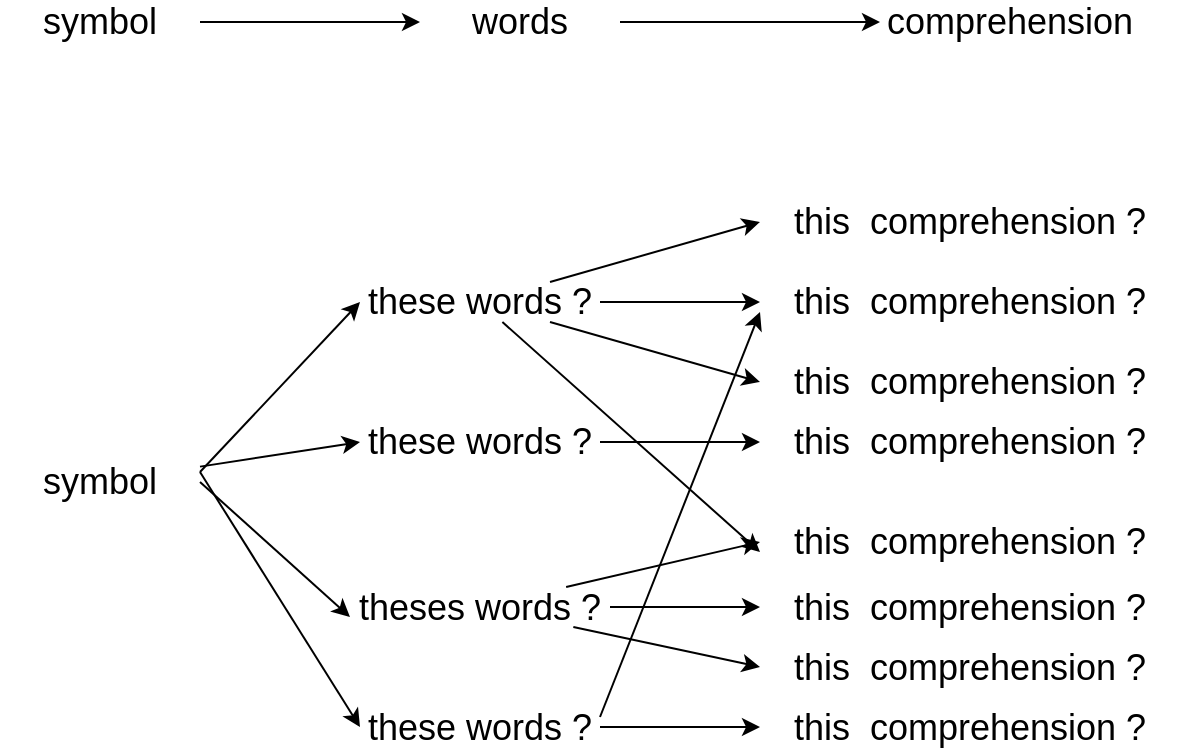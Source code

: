 <mxfile version="11.3.0" type="device" pages="5"><diagram id="zfNs3wtgDYqd1nqwUcEo" name="be-direct"><mxGraphModel dx="1408" dy="811" grid="1" gridSize="10" guides="1" tooltips="1" connect="1" arrows="1" fold="1" page="1" pageScale="1" pageWidth="827" pageHeight="583" math="0" shadow="0"><root><mxCell id="0"/><mxCell id="1" parent="0"/><mxCell id="t1FlS7ob0_LsV5imFUg5-5" value="" style="edgeStyle=orthogonalEdgeStyle;rounded=0;orthogonalLoop=1;jettySize=auto;html=1;fontSize=18;" parent="1" source="t1FlS7ob0_LsV5imFUg5-1" target="t1FlS7ob0_LsV5imFUg5-4" edge="1"><mxGeometry relative="1" as="geometry"/></mxCell><mxCell id="t1FlS7ob0_LsV5imFUg5-1" value="symbol" style="text;html=1;strokeColor=none;fillColor=none;align=center;verticalAlign=middle;whiteSpace=wrap;rounded=0;fontSize=18;" parent="1" vertex="1"><mxGeometry x="30" y="160" width="100" height="20" as="geometry"/></mxCell><mxCell id="t1FlS7ob0_LsV5imFUg5-7" value="" style="edgeStyle=orthogonalEdgeStyle;rounded=0;orthogonalLoop=1;jettySize=auto;html=1;fontSize=18;" parent="1" source="t1FlS7ob0_LsV5imFUg5-4" target="t1FlS7ob0_LsV5imFUg5-6" edge="1"><mxGeometry relative="1" as="geometry"/></mxCell><mxCell id="t1FlS7ob0_LsV5imFUg5-4" value="words" style="text;html=1;strokeColor=none;fillColor=none;align=center;verticalAlign=middle;whiteSpace=wrap;rounded=0;fontSize=18;" parent="1" vertex="1"><mxGeometry x="240" y="160" width="100" height="20" as="geometry"/></mxCell><mxCell id="t1FlS7ob0_LsV5imFUg5-6" value="comprehension" style="text;html=1;strokeColor=none;fillColor=none;align=center;verticalAlign=middle;whiteSpace=wrap;rounded=0;fontSize=18;" parent="1" vertex="1"><mxGeometry x="470" y="160" width="130" height="20" as="geometry"/></mxCell><mxCell id="t1FlS7ob0_LsV5imFUg5-14" value="" style="rounded=0;orthogonalLoop=1;jettySize=auto;html=1;fontSize=18;entryX=0;entryY=0.5;entryDx=0;entryDy=0;" parent="1" source="t1FlS7ob0_LsV5imFUg5-9" target="t1FlS7ob0_LsV5imFUg5-13" edge="1"><mxGeometry relative="1" as="geometry"/></mxCell><mxCell id="t1FlS7ob0_LsV5imFUg5-18" value="" style="edgeStyle=none;rounded=0;orthogonalLoop=1;jettySize=auto;html=1;fontSize=18;exitX=1;exitY=0.5;exitDx=0;exitDy=0;entryX=0;entryY=0.75;entryDx=0;entryDy=0;" parent="1" source="t1FlS7ob0_LsV5imFUg5-9" target="t1FlS7ob0_LsV5imFUg5-17" edge="1"><mxGeometry relative="1" as="geometry"><mxPoint x="133" y="460.192" as="sourcePoint"/></mxGeometry></mxCell><mxCell id="t1FlS7ob0_LsV5imFUg5-26" value="" style="edgeStyle=none;rounded=0;orthogonalLoop=1;jettySize=auto;html=1;fontSize=18;entryX=0;entryY=0.5;entryDx=0;entryDy=0;exitX=1;exitY=0.25;exitDx=0;exitDy=0;" parent="1" source="t1FlS7ob0_LsV5imFUg5-9" target="t1FlS7ob0_LsV5imFUg5-23" edge="1"><mxGeometry relative="1" as="geometry"><mxPoint x="80" y="490" as="targetPoint"/></mxGeometry></mxCell><mxCell id="t1FlS7ob0_LsV5imFUg5-30" value="" style="edgeStyle=none;rounded=0;orthogonalLoop=1;jettySize=auto;html=1;fontSize=18;entryX=0;entryY=0.5;entryDx=0;entryDy=0;exitX=1;exitY=0.25;exitDx=0;exitDy=0;" parent="1" source="t1FlS7ob0_LsV5imFUg5-9" target="t1FlS7ob0_LsV5imFUg5-28" edge="1"><mxGeometry relative="1" as="geometry"><mxPoint x="80" y="310" as="targetPoint"/></mxGeometry></mxCell><mxCell id="t1FlS7ob0_LsV5imFUg5-9" value="symbol" style="text;html=1;strokeColor=none;fillColor=none;align=center;verticalAlign=middle;whiteSpace=wrap;rounded=0;fontSize=18;" parent="1" vertex="1"><mxGeometry x="30" y="390" width="100" height="20" as="geometry"/></mxCell><mxCell id="t1FlS7ob0_LsV5imFUg5-16" value="" style="edgeStyle=none;rounded=0;orthogonalLoop=1;jettySize=auto;html=1;fontSize=18;" parent="1" source="t1FlS7ob0_LsV5imFUg5-13" target="t1FlS7ob0_LsV5imFUg5-15" edge="1"><mxGeometry relative="1" as="geometry"/></mxCell><mxCell id="t1FlS7ob0_LsV5imFUg5-13" value="these words ?" style="text;html=1;strokeColor=none;fillColor=none;align=center;verticalAlign=middle;whiteSpace=wrap;rounded=0;fontSize=18;" parent="1" vertex="1"><mxGeometry x="210" y="370" width="120" height="20" as="geometry"/></mxCell><mxCell id="t1FlS7ob0_LsV5imFUg5-15" value="this&amp;nbsp; comprehension ?" style="text;html=1;strokeColor=none;fillColor=none;align=center;verticalAlign=middle;whiteSpace=wrap;rounded=0;fontSize=18;" parent="1" vertex="1"><mxGeometry x="410" y="370" width="210" height="20" as="geometry"/></mxCell><mxCell id="t1FlS7ob0_LsV5imFUg5-21" value="" style="edgeStyle=none;rounded=0;orthogonalLoop=1;jettySize=auto;html=1;fontSize=18;" parent="1" source="t1FlS7ob0_LsV5imFUg5-17" target="t1FlS7ob0_LsV5imFUg5-20" edge="1"><mxGeometry relative="1" as="geometry"/></mxCell><mxCell id="t1FlS7ob0_LsV5imFUg5-35" value="" style="edgeStyle=none;rounded=0;orthogonalLoop=1;jettySize=auto;html=1;fontSize=18;entryX=0;entryY=0.5;entryDx=0;entryDy=0;" parent="1" source="t1FlS7ob0_LsV5imFUg5-17" target="t1FlS7ob0_LsV5imFUg5-36" edge="1"><mxGeometry relative="1" as="geometry"><mxPoint x="420" y="420" as="targetPoint"/></mxGeometry></mxCell><mxCell id="t1FlS7ob0_LsV5imFUg5-17" value="theses words ?" style="text;html=1;strokeColor=none;fillColor=none;align=center;verticalAlign=middle;whiteSpace=wrap;rounded=0;fontSize=18;" parent="1" vertex="1"><mxGeometry x="205" y="452.5" width="130" height="20" as="geometry"/></mxCell><mxCell id="t1FlS7ob0_LsV5imFUg5-20" value="this&amp;nbsp; comprehension ?" style="text;html=1;strokeColor=none;fillColor=none;align=center;verticalAlign=middle;whiteSpace=wrap;rounded=0;fontSize=18;" parent="1" vertex="1"><mxGeometry x="410" y="452.5" width="210" height="20" as="geometry"/></mxCell><mxCell id="t1FlS7ob0_LsV5imFUg5-22" value="" style="edgeStyle=none;rounded=0;orthogonalLoop=1;jettySize=auto;html=1;fontSize=18;" parent="1" source="t1FlS7ob0_LsV5imFUg5-23" target="t1FlS7ob0_LsV5imFUg5-24" edge="1"><mxGeometry relative="1" as="geometry"/></mxCell><mxCell id="qer3VGSZ4pWlUCwpotoJ-3" value="" style="edgeStyle=none;rounded=0;orthogonalLoop=1;jettySize=auto;html=1;entryX=0;entryY=0.75;entryDx=0;entryDy=0;exitX=1;exitY=0.25;exitDx=0;exitDy=0;" parent="1" source="t1FlS7ob0_LsV5imFUg5-23" target="t1FlS7ob0_LsV5imFUg5-29" edge="1"><mxGeometry relative="1" as="geometry"><mxPoint x="270" y="432.5" as="targetPoint"/></mxGeometry></mxCell><mxCell id="t1FlS7ob0_LsV5imFUg5-23" value="these words ?" style="text;html=1;strokeColor=none;fillColor=none;align=center;verticalAlign=middle;whiteSpace=wrap;rounded=0;fontSize=18;" parent="1" vertex="1"><mxGeometry x="210" y="512.5" width="120" height="20" as="geometry"/></mxCell><mxCell id="t1FlS7ob0_LsV5imFUg5-24" value="this&amp;nbsp; comprehension ?" style="text;html=1;strokeColor=none;fillColor=none;align=center;verticalAlign=middle;whiteSpace=wrap;rounded=0;fontSize=18;" parent="1" vertex="1"><mxGeometry x="410" y="512.5" width="210" height="20" as="geometry"/></mxCell><mxCell id="t1FlS7ob0_LsV5imFUg5-27" value="" style="edgeStyle=none;rounded=0;orthogonalLoop=1;jettySize=auto;html=1;fontSize=18;" parent="1" source="t1FlS7ob0_LsV5imFUg5-28" target="t1FlS7ob0_LsV5imFUg5-29" edge="1"><mxGeometry relative="1" as="geometry"/></mxCell><mxCell id="t1FlS7ob0_LsV5imFUg5-31" value="" style="edgeStyle=none;rounded=0;orthogonalLoop=1;jettySize=auto;html=1;fontSize=18;entryX=0;entryY=0.5;entryDx=0;entryDy=0;" parent="1" source="t1FlS7ob0_LsV5imFUg5-28" target="t1FlS7ob0_LsV5imFUg5-32" edge="1"><mxGeometry relative="1" as="geometry"><mxPoint x="460" y="240" as="targetPoint"/></mxGeometry></mxCell><mxCell id="t1FlS7ob0_LsV5imFUg5-33" value="" style="edgeStyle=none;rounded=0;orthogonalLoop=1;jettySize=auto;html=1;fontSize=18;entryX=0;entryY=0.5;entryDx=0;entryDy=0;" parent="1" source="t1FlS7ob0_LsV5imFUg5-28" target="t1FlS7ob0_LsV5imFUg5-34" edge="1"><mxGeometry relative="1" as="geometry"><mxPoint x="400" y="350" as="targetPoint"/></mxGeometry></mxCell><mxCell id="qer3VGSZ4pWlUCwpotoJ-1" value="" style="rounded=0;orthogonalLoop=1;jettySize=auto;html=1;entryX=0;entryY=0.75;entryDx=0;entryDy=0;" parent="1" source="t1FlS7ob0_LsV5imFUg5-28" target="t1FlS7ob0_LsV5imFUg5-36" edge="1"><mxGeometry relative="1" as="geometry"><mxPoint x="270" y="220" as="targetPoint"/></mxGeometry></mxCell><mxCell id="t1FlS7ob0_LsV5imFUg5-28" value="these words ?" style="text;html=1;strokeColor=none;fillColor=none;align=center;verticalAlign=middle;whiteSpace=wrap;rounded=0;fontSize=18;" parent="1" vertex="1"><mxGeometry x="210" y="300" width="120" height="20" as="geometry"/></mxCell><mxCell id="t1FlS7ob0_LsV5imFUg5-29" value="this&amp;nbsp; comprehension ?" style="text;html=1;strokeColor=none;fillColor=none;align=center;verticalAlign=middle;whiteSpace=wrap;rounded=0;fontSize=18;" parent="1" vertex="1"><mxGeometry x="410" y="300" width="210" height="20" as="geometry"/></mxCell><mxCell id="t1FlS7ob0_LsV5imFUg5-32" value="this&amp;nbsp; comprehension ?" style="text;html=1;strokeColor=none;fillColor=none;align=center;verticalAlign=middle;whiteSpace=wrap;rounded=0;fontSize=18;" parent="1" vertex="1"><mxGeometry x="410" y="260" width="210" height="20" as="geometry"/></mxCell><mxCell id="t1FlS7ob0_LsV5imFUg5-34" value="this&amp;nbsp; comprehension ?" style="text;html=1;strokeColor=none;fillColor=none;align=center;verticalAlign=middle;whiteSpace=wrap;rounded=0;fontSize=18;" parent="1" vertex="1"><mxGeometry x="410" y="340" width="210" height="20" as="geometry"/></mxCell><mxCell id="t1FlS7ob0_LsV5imFUg5-36" value="this&amp;nbsp; comprehension ?" style="text;html=1;strokeColor=none;fillColor=none;align=center;verticalAlign=middle;whiteSpace=wrap;rounded=0;fontSize=18;" parent="1" vertex="1"><mxGeometry x="410" y="420" width="210" height="20" as="geometry"/></mxCell><mxCell id="t1FlS7ob0_LsV5imFUg5-37" value="this&amp;nbsp; comprehension ?" style="text;html=1;strokeColor=none;fillColor=none;align=center;verticalAlign=middle;whiteSpace=wrap;rounded=0;fontSize=18;" parent="1" vertex="1"><mxGeometry x="410" y="482.5" width="210" height="20" as="geometry"/></mxCell><mxCell id="t1FlS7ob0_LsV5imFUg5-38" value="" style="edgeStyle=none;rounded=0;orthogonalLoop=1;jettySize=auto;html=1;fontSize=18;entryX=0;entryY=0.5;entryDx=0;entryDy=0;" parent="1" source="t1FlS7ob0_LsV5imFUg5-17" target="t1FlS7ob0_LsV5imFUg5-37" edge="1"><mxGeometry relative="1" as="geometry"><mxPoint x="350" y="472.5" as="sourcePoint"/><mxPoint x="430" y="472.5" as="targetPoint"/></mxGeometry></mxCell></root></mxGraphModel></diagram><diagram id="SmXs52zYEJBfUWd0UpNT" name="Page-2"><mxGraphModel dx="1408" dy="1394" grid="1" gridSize="10" guides="1" tooltips="1" connect="1" arrows="1" fold="1" page="1" pageScale="1" pageWidth="827" pageHeight="583" math="0" shadow="0"><root><mxCell id="mQyR5Pe2TSGQqOCEOv2k-0"/><mxCell id="mQyR5Pe2TSGQqOCEOv2k-12" value="inner" parent="mQyR5Pe2TSGQqOCEOv2k-0"/><mxCell id="dwUglIiUkpuhO5wUfA6M-58" value="" style="shape=flexArrow;endArrow=classic;html=1;fillColor=#FF6666;fontSize=18;strokeColor=#ae4132;width=5.2;endSize=3.932;endWidth=7.92;" parent="mQyR5Pe2TSGQqOCEOv2k-12" edge="1"><mxGeometry width="50" height="50" relative="1" as="geometry"><mxPoint x="977" y="-156" as="sourcePoint"/><mxPoint x="977" y="-136" as="targetPoint"/></mxGeometry></mxCell><mxCell id="dwUglIiUkpuhO5wUfA6M-7" value="" style="verticalLabelPosition=bottom;verticalAlign=top;html=1;shape=mxgraph.infographic.shadedCube;isoAngle=15;fillColor=#f8cecc;strokeColor=#b85450;rounded=0;shadow=0;comic=0;" parent="mQyR5Pe2TSGQqOCEOv2k-12" vertex="1"><mxGeometry x="180" y="-236" width="80" height="80" as="geometry"/></mxCell><mxCell id="dwUglIiUkpuhO5wUfA6M-31" value="" style="verticalLabelPosition=bottom;verticalAlign=top;html=1;shape=mxgraph.infographic.shadedCube;isoAngle=15;fillColor=#f8cecc;strokeColor=#b85450;rounded=0;shadow=0;comic=0;" parent="mQyR5Pe2TSGQqOCEOv2k-12" vertex="1"><mxGeometry x="180" y="-306" width="80" height="80" as="geometry"/></mxCell><mxCell id="dwUglIiUkpuhO5wUfA6M-32" value="" style="verticalLabelPosition=bottom;verticalAlign=top;html=1;shape=mxgraph.infographic.shadedCube;isoAngle=15;fillColor=#f8cecc;strokeColor=#b85450;rounded=0;shadow=0;comic=0;" parent="mQyR5Pe2TSGQqOCEOv2k-12" vertex="1"><mxGeometry x="180.0" y="-378" width="80" height="80" as="geometry"/></mxCell><mxCell id="dwUglIiUkpuhO5wUfA6M-33" value="" style="verticalLabelPosition=bottom;verticalAlign=top;html=1;shape=mxgraph.infographic.shadedCube;isoAngle=15;fillColor=#f8cecc;strokeColor=#b85450;rounded=0;shadow=0;comic=0;" parent="mQyR5Pe2TSGQqOCEOv2k-12" vertex="1"><mxGeometry x="180.0" y="-448" width="80" height="80" as="geometry"/></mxCell><mxCell id="dwUglIiUkpuhO5wUfA6M-34" value="" style="verticalLabelPosition=bottom;verticalAlign=top;html=1;shape=mxgraph.infographic.shadedCube;isoAngle=15;fillColor=#f8cecc;strokeColor=#b85450;rounded=0;shadow=0;comic=0;" parent="mQyR5Pe2TSGQqOCEOv2k-12" vertex="1"><mxGeometry x="547" y="-226" width="80" height="80" as="geometry"/></mxCell><mxCell id="dwUglIiUkpuhO5wUfA6M-35" value="" style="verticalLabelPosition=bottom;verticalAlign=top;html=1;shape=mxgraph.infographic.shadedCube;isoAngle=15;fillColor=#f8cecc;strokeColor=#b85450;rounded=0;shadow=0;comic=0;" parent="mQyR5Pe2TSGQqOCEOv2k-12" vertex="1"><mxGeometry x="547" y="-296" width="80" height="80" as="geometry"/></mxCell><mxCell id="dwUglIiUkpuhO5wUfA6M-36" value="" style="verticalLabelPosition=bottom;verticalAlign=top;html=1;shape=mxgraph.infographic.shadedCube;isoAngle=15;fillColor=#f8cecc;strokeColor=#b85450;rounded=0;shadow=0;comic=0;" parent="mQyR5Pe2TSGQqOCEOv2k-12" vertex="1"><mxGeometry x="547" y="-368" width="80" height="80" as="geometry"/></mxCell><mxCell id="dwUglIiUkpuhO5wUfA6M-37" value="" style="verticalLabelPosition=bottom;verticalAlign=top;html=1;shape=mxgraph.infographic.shadedCube;isoAngle=15;fillColor=#f8cecc;strokeColor=#b85450;rounded=0;shadow=0;comic=0;" parent="mQyR5Pe2TSGQqOCEOv2k-12" vertex="1"><mxGeometry x="547" y="-438" width="80" height="80" as="geometry"/></mxCell><mxCell id="dwUglIiUkpuhO5wUfA6M-43" value="" style="verticalLabelPosition=bottom;verticalAlign=top;html=1;shape=mxgraph.infographic.shadedCube;isoAngle=15;fillColor=#f8cecc;strokeColor=#b85450;rounded=0;shadow=0;comic=0;" parent="mQyR5Pe2TSGQqOCEOv2k-12" vertex="1"><mxGeometry x="937" y="-231" width="80" height="80" as="geometry"/></mxCell><mxCell id="dwUglIiUkpuhO5wUfA6M-56" value="" style="shape=flexArrow;endArrow=classic;html=1;fillColor=#FF6666;fontSize=18;strokeColor=#ae4132;width=5.2;endSize=3.932;endWidth=7.92;" parent="mQyR5Pe2TSGQqOCEOv2k-12" edge="1"><mxGeometry width="50" height="50" relative="1" as="geometry"><mxPoint x="977" y="-228" as="sourcePoint"/><mxPoint x="977" y="-208" as="targetPoint"/></mxGeometry></mxCell><mxCell id="dwUglIiUkpuhO5wUfA6M-44" value="" style="verticalLabelPosition=bottom;verticalAlign=top;html=1;shape=mxgraph.infographic.shadedCube;isoAngle=15;fillColor=#f8cecc;strokeColor=#b85450;rounded=0;shadow=0;comic=0;" parent="mQyR5Pe2TSGQqOCEOv2k-12" vertex="1"><mxGeometry x="937" y="-301" width="80" height="80" as="geometry"/></mxCell><mxCell id="dwUglIiUkpuhO5wUfA6M-55" value="" style="shape=flexArrow;endArrow=classic;html=1;fillColor=#FF6666;fontSize=18;strokeColor=#ae4132;width=5.2;endSize=3.932;endWidth=7.92;" parent="mQyR5Pe2TSGQqOCEOv2k-12" edge="1"><mxGeometry width="50" height="50" relative="1" as="geometry"><mxPoint x="977" y="-300" as="sourcePoint"/><mxPoint x="977" y="-280" as="targetPoint"/></mxGeometry></mxCell><mxCell id="dwUglIiUkpuhO5wUfA6M-45" value="" style="verticalLabelPosition=bottom;verticalAlign=top;html=1;shape=mxgraph.infographic.shadedCube;isoAngle=15;fillColor=#f8cecc;strokeColor=#b85450;rounded=0;shadow=0;comic=0;" parent="mQyR5Pe2TSGQqOCEOv2k-12" vertex="1"><mxGeometry x="937" y="-373" width="80" height="80" as="geometry"/></mxCell><mxCell id="dwUglIiUkpuhO5wUfA6M-53" value="" style="shape=flexArrow;endArrow=classic;html=1;fillColor=#FF6666;fontSize=18;strokeColor=#ae4132;width=5.2;endSize=3.932;endWidth=7.92;" parent="mQyR5Pe2TSGQqOCEOv2k-12" edge="1"><mxGeometry width="50" height="50" relative="1" as="geometry"><mxPoint x="978" y="-370" as="sourcePoint"/><mxPoint x="978" y="-350" as="targetPoint"/></mxGeometry></mxCell><mxCell id="dwUglIiUkpuhO5wUfA6M-46" value="" style="verticalLabelPosition=bottom;verticalAlign=top;html=1;shape=mxgraph.infographic.shadedCube;isoAngle=15;fillColor=#f8cecc;strokeColor=#b85450;rounded=0;shadow=0;comic=0;" parent="mQyR5Pe2TSGQqOCEOv2k-12" vertex="1"><mxGeometry x="937" y="-443" width="80" height="80" as="geometry"/></mxCell><mxCell id="dwUglIiUkpuhO5wUfA6M-52" value="" style="shape=flexArrow;endArrow=classic;html=1;fillColor=#FF6666;fontSize=18;strokeColor=#ae4132;width=5.2;endSize=3.932;endWidth=7.92;" parent="mQyR5Pe2TSGQqOCEOv2k-12" edge="1"><mxGeometry width="50" height="50" relative="1" as="geometry"><mxPoint x="980" y="-450" as="sourcePoint"/><mxPoint x="980" y="-430" as="targetPoint"/></mxGeometry></mxCell><mxCell id="dwUglIiUkpuhO5wUfA6M-449" value="hide" parent="mQyR5Pe2TSGQqOCEOv2k-0"/><mxCell id="dwUglIiUkpuhO5wUfA6M-430" value="" style="verticalLabelPosition=bottom;verticalAlign=top;html=1;shape=mxgraph.infographic.shadedCube;isoAngle=15;fillColor=none;strokeColor=#6c8ebf;rounded=0;shadow=0;comic=0;opacity=90;" parent="dwUglIiUkpuhO5wUfA6M-449" vertex="1"><mxGeometry x="61" y="3200" width="180" height="360" as="geometry"/></mxCell><mxCell id="dwUglIiUkpuhO5wUfA6M-462" value="Calls" style="text;html=1;resizable=0;points=[];autosize=1;align=left;verticalAlign=top;spacingTop=-4;fontSize=18;fontFamily=Helvetica;fontColor=#000000;" parent="dwUglIiUkpuhO5wUfA6M-449" vertex="1"><mxGeometry x="116" y="3560" width="70" height="20" as="geometry"/></mxCell><mxCell id="dwUglIiUkpuhO5wUfA6M-463" value="Definitions" style="text;html=1;resizable=0;points=[];autosize=1;align=left;verticalAlign=top;spacingTop=-4;fontSize=18;fontFamily=Helvetica;fontColor=#000000;" parent="dwUglIiUkpuhO5wUfA6M-449" vertex="1"><mxGeometry x="559" y="3560" width="100" height="20" as="geometry"/></mxCell><mxCell id="dwUglIiUkpuhO5wUfA6M-508" value="" style="verticalLabelPosition=bottom;verticalAlign=top;html=1;shape=mxgraph.infographic.shadedCube;isoAngle=15;fillColor=none;strokeColor=#6c8ebf;rounded=0;shadow=0;comic=0;opacity=90;" parent="dwUglIiUkpuhO5wUfA6M-449" vertex="1"><mxGeometry x="76" y="3635.714" width="180" height="360" as="geometry"/></mxCell><mxCell id="dwUglIiUkpuhO5wUfA6M-509" value="Calls" style="text;html=1;resizable=0;points=[];autosize=1;align=left;verticalAlign=top;spacingTop=-4;fontSize=18;fontFamily=Helvetica;fontColor=#000000;" parent="dwUglIiUkpuhO5wUfA6M-449" vertex="1"><mxGeometry x="131" y="3995.714" width="70" height="20" as="geometry"/></mxCell><mxCell id="dwUglIiUkpuhO5wUfA6M-510" value="Definitions" style="text;html=1;resizable=0;points=[];autosize=1;align=left;verticalAlign=top;spacingTop=-4;fontSize=18;fontFamily=Helvetica;fontColor=#000000;" parent="dwUglIiUkpuhO5wUfA6M-449" vertex="1"><mxGeometry x="574" y="3995.714" width="100" height="20" as="geometry"/></mxCell><mxCell id="dwUglIiUkpuhO5wUfA6M-511" value="" style="verticalLabelPosition=bottom;verticalAlign=top;html=1;shape=mxgraph.infographic.shadedCube;isoAngle=15;fillColor=#f8cecc;strokeColor=#b85450;rounded=0;shadow=0;comic=0;" parent="dwUglIiUkpuhO5wUfA6M-449" vertex="1"><mxGeometry x="145" y="3706.714" width="40" height="30" as="geometry"/></mxCell><mxCell id="dwUglIiUkpuhO5wUfA6M-512" value="" style="edgeStyle=none;rounded=0;orthogonalLoop=1;jettySize=auto;html=1;fillColor=#E6D0DE;fontFamily=Courier New;fontSize=18;fontColor=#000000;entryX=0;entryY=0;entryDx=0;entryDy=27.103;entryPerimeter=0;" parent="dwUglIiUkpuhO5wUfA6M-449" source="dwUglIiUkpuhO5wUfA6M-536" target="dwUglIiUkpuhO5wUfA6M-523" edge="1"><mxGeometry relative="1" as="geometry"><mxPoint x="615" y="3755.714" as="targetPoint"/></mxGeometry></mxCell><mxCell id="dwUglIiUkpuhO5wUfA6M-513" value="" style="edgeStyle=none;rounded=0;orthogonalLoop=1;jettySize=auto;html=1;fillColor=#E6D0DE;fontFamily=Courier New;fontSize=18;fontColor=#000000;entryX=0;entryY=0;entryDx=0;entryDy=27.103;entryPerimeter=0;" parent="dwUglIiUkpuhO5wUfA6M-449" source="dwUglIiUkpuhO5wUfA6M-537" target="dwUglIiUkpuhO5wUfA6M-522" edge="1"><mxGeometry relative="1" as="geometry"/></mxCell><mxCell id="dwUglIiUkpuhO5wUfA6M-514" value="" style="edgeStyle=none;rounded=0;orthogonalLoop=1;jettySize=auto;html=1;fillColor=#E6D0DE;fontFamily=Courier New;fontSize=18;fontColor=#000000;entryX=0;entryY=0;entryDx=0;entryDy=27.103;entryPerimeter=0;" parent="dwUglIiUkpuhO5wUfA6M-449" source="dwUglIiUkpuhO5wUfA6M-538" target="dwUglIiUkpuhO5wUfA6M-521" edge="1"><mxGeometry relative="1" as="geometry"><mxPoint x="511" y="3832.714" as="targetPoint"/></mxGeometry></mxCell><mxCell id="dwUglIiUkpuhO5wUfA6M-515" value="" style="edgeStyle=none;rounded=0;orthogonalLoop=1;jettySize=auto;html=1;fillColor=#E6D0DE;fontFamily=Courier New;fontSize=18;fontColor=#000000;entryX=0;entryY=0;entryDx=0;entryDy=27.103;entryPerimeter=0;" parent="dwUglIiUkpuhO5wUfA6M-449" source="dwUglIiUkpuhO5wUfA6M-539" target="dwUglIiUkpuhO5wUfA6M-520" edge="1"><mxGeometry relative="1" as="geometry"><mxPoint x="565" y="3876.714" as="targetPoint"/></mxGeometry></mxCell><mxCell id="dwUglIiUkpuhO5wUfA6M-516" value="" style="edgeStyle=none;rounded=0;orthogonalLoop=1;jettySize=auto;html=1;fillColor=#E6D0DE;fontFamily=Courier New;fontSize=18;fontColor=#000000;entryX=0;entryY=0;entryDx=0;entryDy=27.103;entryPerimeter=0;" parent="dwUglIiUkpuhO5wUfA6M-449" source="dwUglIiUkpuhO5wUfA6M-540" target="dwUglIiUkpuhO5wUfA6M-524" edge="1"><mxGeometry relative="1" as="geometry"><mxPoint x="474" y="3717.714" as="targetPoint"/></mxGeometry></mxCell><mxCell id="dwUglIiUkpuhO5wUfA6M-517" value="" style="edgeStyle=none;rounded=0;orthogonalLoop=1;jettySize=auto;html=1;fillColor=#E6D0DE;fontFamily=Courier New;fontSize=18;fontColor=#000000;entryX=0;entryY=0;entryDx=0;entryDy=27.103;entryPerimeter=0;" parent="dwUglIiUkpuhO5wUfA6M-449" source="dwUglIiUkpuhO5wUfA6M-541" target="dwUglIiUkpuhO5wUfA6M-519" edge="1"><mxGeometry relative="1" as="geometry"/></mxCell><mxCell id="dwUglIiUkpuhO5wUfA6M-518" value="A big function" style="text;html=1;strokeColor=none;fillColor=#ffffff;align=left;verticalAlign=middle;whiteSpace=wrap;rounded=0;shadow=0;fontSize=18;fontColor=#000000;fontFamily=Courier New;opacity=70;" parent="dwUglIiUkpuhO5wUfA6M-449" vertex="1"><mxGeometry x="57" y="3636.714" width="287" height="20" as="geometry"/></mxCell><mxCell id="dwUglIiUkpuhO5wUfA6M-519" value="" style="verticalLabelPosition=bottom;verticalAlign=top;html=1;shape=mxgraph.infographic.shadedCube;isoAngle=15;rounded=0;shadow=0;comic=0;" parent="dwUglIiUkpuhO5wUfA6M-449" vertex="1"><mxGeometry x="579.643" y="3887.714" width="80" height="70" as="geometry"/></mxCell><mxCell id="dwUglIiUkpuhO5wUfA6M-520" value="" style="verticalLabelPosition=bottom;verticalAlign=top;html=1;shape=mxgraph.infographic.shadedCube;isoAngle=15;rounded=0;shadow=0;comic=0;" parent="dwUglIiUkpuhO5wUfA6M-449" vertex="1"><mxGeometry x="579.643" y="3847.714" width="80" height="70" as="geometry"/></mxCell><mxCell id="dwUglIiUkpuhO5wUfA6M-521" value="" style="verticalLabelPosition=bottom;verticalAlign=top;html=1;shape=mxgraph.infographic.shadedCube;isoAngle=15;rounded=0;shadow=0;comic=0;" parent="dwUglIiUkpuhO5wUfA6M-449" vertex="1"><mxGeometry x="579.643" y="3807.714" width="80" height="70" as="geometry"/></mxCell><mxCell id="dwUglIiUkpuhO5wUfA6M-522" value="" style="verticalLabelPosition=bottom;verticalAlign=top;html=1;shape=mxgraph.infographic.shadedCube;isoAngle=15;rounded=0;shadow=0;comic=0;" parent="dwUglIiUkpuhO5wUfA6M-449" vertex="1"><mxGeometry x="579.643" y="3767.714" width="80" height="70" as="geometry"/></mxCell><mxCell id="dwUglIiUkpuhO5wUfA6M-523" value="" style="verticalLabelPosition=bottom;verticalAlign=top;html=1;shape=mxgraph.infographic.shadedCube;isoAngle=15;rounded=0;shadow=0;comic=0;" parent="dwUglIiUkpuhO5wUfA6M-449" vertex="1"><mxGeometry x="579.643" y="3727.714" width="80" height="70" as="geometry"/></mxCell><mxCell id="dwUglIiUkpuhO5wUfA6M-524" value="" style="verticalLabelPosition=bottom;verticalAlign=top;html=1;shape=mxgraph.infographic.shadedCube;isoAngle=15;rounded=0;shadow=0;comic=0;" parent="dwUglIiUkpuhO5wUfA6M-449" vertex="1"><mxGeometry x="579.643" y="3687.714" width="80" height="70" as="geometry"/></mxCell><mxCell id="dwUglIiUkpuhO5wUfA6M-525" value="" style="verticalLabelPosition=bottom;verticalAlign=top;html=1;shape=mxgraph.infographic.shadedCube;isoAngle=15;fillColor=#f8cecc;strokeColor=#b85450;rounded=0;shadow=0;comic=0;" parent="dwUglIiUkpuhO5wUfA6M-449" vertex="1"><mxGeometry x="145" y="3746.714" width="40" height="30" as="geometry"/></mxCell><mxCell id="dwUglIiUkpuhO5wUfA6M-526" value="" style="verticalLabelPosition=bottom;verticalAlign=top;html=1;shape=mxgraph.infographic.shadedCube;isoAngle=15;fillColor=#f8cecc;strokeColor=#b85450;rounded=0;shadow=0;comic=0;" parent="dwUglIiUkpuhO5wUfA6M-449" vertex="1"><mxGeometry x="145" y="3786.714" width="40" height="30" as="geometry"/></mxCell><mxCell id="dwUglIiUkpuhO5wUfA6M-527" value="" style="verticalLabelPosition=bottom;verticalAlign=top;html=1;shape=mxgraph.infographic.shadedCube;isoAngle=15;fillColor=#f8cecc;strokeColor=#b85450;rounded=0;shadow=0;comic=0;" parent="dwUglIiUkpuhO5wUfA6M-449" vertex="1"><mxGeometry x="145" y="3826.714" width="40" height="30" as="geometry"/></mxCell><mxCell id="dwUglIiUkpuhO5wUfA6M-528" value="" style="verticalLabelPosition=bottom;verticalAlign=top;html=1;shape=mxgraph.infographic.shadedCube;isoAngle=15;fillColor=#f8cecc;strokeColor=#b85450;rounded=0;shadow=0;comic=0;" parent="dwUglIiUkpuhO5wUfA6M-449" vertex="1"><mxGeometry x="145" y="3866.714" width="40" height="30" as="geometry"/></mxCell><mxCell id="dwUglIiUkpuhO5wUfA6M-529" value="" style="verticalLabelPosition=bottom;verticalAlign=top;html=1;shape=mxgraph.infographic.shadedCube;isoAngle=15;fillColor=#f8cecc;strokeColor=#b85450;rounded=0;shadow=0;comic=0;" parent="dwUglIiUkpuhO5wUfA6M-449" vertex="1"><mxGeometry x="145" y="3906.714" width="40" height="30" as="geometry"/></mxCell><mxCell id="dwUglIiUkpuhO5wUfA6M-534" value="a function" style="text;html=1;align=left;verticalAlign=middle;whiteSpace=wrap;rounded=0;shadow=0;fontSize=18;fontFamily=Courier New;fillColor=#ffffff;opacity=80;" parent="dwUglIiUkpuhO5wUfA6M-449" vertex="1"><mxGeometry x="649.0" y="3716" width="151" height="20" as="geometry"/></mxCell><mxCell id="dwUglIiUkpuhO5wUfA6M-536" value="call function" style="text;html=1;strokeColor=none;fillColor=#ffffff;align=left;verticalAlign=middle;whiteSpace=wrap;rounded=0;shadow=0;fontSize=18;fontColor=#000000;fontFamily=Courier New;opacity=90;" parent="dwUglIiUkpuhO5wUfA6M-449" vertex="1"><mxGeometry x="188" y="3742" width="172" height="20" as="geometry"/></mxCell><mxCell id="dwUglIiUkpuhO5wUfA6M-537" value="call function" style="text;html=1;strokeColor=none;fillColor=#ffffff;align=left;verticalAlign=middle;whiteSpace=wrap;rounded=0;shadow=0;fontSize=18;fontColor=#000000;fontFamily=Courier New;opacity=90;" parent="dwUglIiUkpuhO5wUfA6M-449" vertex="1"><mxGeometry x="185" y="3781" width="165" height="20" as="geometry"/></mxCell><mxCell id="dwUglIiUkpuhO5wUfA6M-538" value="call function" style="text;html=1;strokeColor=none;fillColor=#ffffff;align=left;verticalAlign=middle;whiteSpace=wrap;rounded=0;shadow=0;fontSize=18;fontColor=#000000;fontFamily=Courier New;opacity=90;" parent="dwUglIiUkpuhO5wUfA6M-449" vertex="1"><mxGeometry x="185" y="3824" width="165" height="20" as="geometry"/></mxCell><mxCell id="dwUglIiUkpuhO5wUfA6M-539" value="call function" style="text;html=1;strokeColor=none;fillColor=#ffffff;align=left;verticalAlign=middle;whiteSpace=wrap;rounded=0;shadow=0;fontSize=18;fontColor=#000000;fontFamily=Courier New;opacity=90;" parent="dwUglIiUkpuhO5wUfA6M-449" vertex="1"><mxGeometry x="186" y="3867" width="174" height="20" as="geometry"/></mxCell><mxCell id="dwUglIiUkpuhO5wUfA6M-540" value="call function" style="text;html=1;strokeColor=none;fillColor=#ffffff;align=left;verticalAlign=middle;whiteSpace=wrap;rounded=0;shadow=0;fontSize=18;fontColor=#000000;fontFamily=Courier New;opacity=90;" parent="dwUglIiUkpuhO5wUfA6M-449" vertex="1"><mxGeometry x="186" y="3708" width="174" height="20" as="geometry"/></mxCell><mxCell id="dwUglIiUkpuhO5wUfA6M-541" value="callfunction" style="text;html=1;strokeColor=none;fillColor=#ffffff;align=left;verticalAlign=middle;whiteSpace=wrap;rounded=0;shadow=0;fontSize=18;fontColor=#000000;fontFamily=Courier New;" parent="dwUglIiUkpuhO5wUfA6M-449" vertex="1"><mxGeometry x="183" y="3907" width="177" height="20" as="geometry"/></mxCell><mxCell id="dwUglIiUkpuhO5wUfA6M-543" value="a function" style="text;html=1;align=left;verticalAlign=middle;whiteSpace=wrap;rounded=0;shadow=0;fontSize=18;fontFamily=Courier New;fillColor=#ffffff;opacity=80;" parent="dwUglIiUkpuhO5wUfA6M-449" vertex="1"><mxGeometry x="649.0" y="3756" width="151" height="20" as="geometry"/></mxCell><mxCell id="dwUglIiUkpuhO5wUfA6M-544" value="a function" style="text;html=1;align=left;verticalAlign=middle;whiteSpace=wrap;rounded=0;shadow=0;fontSize=18;fontFamily=Courier New;fillColor=#ffffff;opacity=80;" parent="dwUglIiUkpuhO5wUfA6M-449" vertex="1"><mxGeometry x="649.0" y="3797.5" width="151" height="20" as="geometry"/></mxCell><mxCell id="dwUglIiUkpuhO5wUfA6M-545" value="a function" style="text;html=1;align=left;verticalAlign=middle;whiteSpace=wrap;rounded=0;shadow=0;fontSize=18;fontFamily=Courier New;fillColor=#ffffff;opacity=80;" parent="dwUglIiUkpuhO5wUfA6M-449" vertex="1"><mxGeometry x="649.0" y="3837.5" width="151" height="20" as="geometry"/></mxCell><mxCell id="dwUglIiUkpuhO5wUfA6M-546" value="a function" style="text;html=1;align=left;verticalAlign=middle;whiteSpace=wrap;rounded=0;shadow=0;fontSize=18;fontFamily=Courier New;fillColor=#ffffff;opacity=80;" parent="dwUglIiUkpuhO5wUfA6M-449" vertex="1"><mxGeometry x="649.0" y="3872.5" width="151" height="20" as="geometry"/></mxCell><mxCell id="dwUglIiUkpuhO5wUfA6M-547" value="a function" style="text;html=1;align=left;verticalAlign=middle;whiteSpace=wrap;rounded=0;shadow=0;fontSize=18;fontFamily=Courier New;fillColor=#ffffff;opacity=80;" parent="dwUglIiUkpuhO5wUfA6M-449" vertex="1"><mxGeometry x="649.0" y="3912.5" width="151" height="20" as="geometry"/></mxCell><mxCell id="dwUglIiUkpuhO5wUfA6M-552" value="" style="verticalLabelPosition=bottom;verticalAlign=top;html=1;shape=mxgraph.infographic.shadedCube;isoAngle=15;rounded=0;shadow=0;comic=0;" parent="dwUglIiUkpuhO5wUfA6M-449" vertex="1"><mxGeometry x="1480.143" y="2110.214" width="80" height="70" as="geometry"/></mxCell><mxCell id="dwUglIiUkpuhO5wUfA6M-553" value="" style="verticalLabelPosition=bottom;verticalAlign=top;html=1;shape=mxgraph.infographic.shadedCube;isoAngle=15;rounded=0;shadow=0;comic=0;" parent="dwUglIiUkpuhO5wUfA6M-449" vertex="1"><mxGeometry x="1480.143" y="2070.214" width="80" height="70" as="geometry"/></mxCell><mxCell id="dwUglIiUkpuhO5wUfA6M-554" value="" style="verticalLabelPosition=bottom;verticalAlign=top;html=1;shape=mxgraph.infographic.shadedCube;isoAngle=15;rounded=0;shadow=0;comic=0;" parent="dwUglIiUkpuhO5wUfA6M-449" vertex="1"><mxGeometry x="1480.143" y="2030.214" width="80" height="70" as="geometry"/></mxCell><mxCell id="dwUglIiUkpuhO5wUfA6M-555" value="" style="verticalLabelPosition=bottom;verticalAlign=top;html=1;shape=mxgraph.infographic.shadedCube;isoAngle=15;rounded=0;shadow=0;comic=0;" parent="dwUglIiUkpuhO5wUfA6M-449" vertex="1"><mxGeometry x="1480.143" y="1990.214" width="80" height="70" as="geometry"/></mxCell><mxCell id="dwUglIiUkpuhO5wUfA6M-556" value="" style="verticalLabelPosition=bottom;verticalAlign=top;html=1;shape=mxgraph.infographic.shadedCube;isoAngle=15;rounded=0;shadow=0;comic=0;" parent="dwUglIiUkpuhO5wUfA6M-449" vertex="1"><mxGeometry x="1480.143" y="1950.214" width="80" height="70" as="geometry"/></mxCell><mxCell id="dwUglIiUkpuhO5wUfA6M-557" value="a function" style="text;html=1;align=left;verticalAlign=middle;whiteSpace=wrap;rounded=0;shadow=0;fontSize=18;fontFamily=Courier New;fillColor=#ffffff;opacity=80;" parent="dwUglIiUkpuhO5wUfA6M-449" vertex="1"><mxGeometry x="1549.5" y="1978.5" width="151" height="20" as="geometry"/></mxCell><mxCell id="dwUglIiUkpuhO5wUfA6M-558" value="a function" style="text;html=1;align=left;verticalAlign=middle;whiteSpace=wrap;rounded=0;shadow=0;fontSize=18;fontFamily=Courier New;fillColor=#ffffff;opacity=80;" parent="dwUglIiUkpuhO5wUfA6M-449" vertex="1"><mxGeometry x="1549.5" y="2018.5" width="151" height="20" as="geometry"/></mxCell><mxCell id="dwUglIiUkpuhO5wUfA6M-559" value="a function" style="text;html=1;align=left;verticalAlign=middle;whiteSpace=wrap;rounded=0;shadow=0;fontSize=18;fontFamily=Courier New;fillColor=#ffffff;opacity=80;" parent="dwUglIiUkpuhO5wUfA6M-449" vertex="1"><mxGeometry x="1549.5" y="2060" width="151" height="20" as="geometry"/></mxCell><mxCell id="dwUglIiUkpuhO5wUfA6M-560" value="a function" style="text;html=1;align=left;verticalAlign=middle;whiteSpace=wrap;rounded=0;shadow=0;fontSize=18;fontFamily=Courier New;fillColor=#ffffff;opacity=80;" parent="dwUglIiUkpuhO5wUfA6M-449" vertex="1"><mxGeometry x="1549.5" y="2100" width="151" height="20" as="geometry"/></mxCell><mxCell id="dwUglIiUkpuhO5wUfA6M-561" value="a function" style="text;html=1;align=left;verticalAlign=middle;whiteSpace=wrap;rounded=0;shadow=0;fontSize=18;fontFamily=Courier New;fillColor=#ffffff;opacity=80;" parent="dwUglIiUkpuhO5wUfA6M-449" vertex="1"><mxGeometry x="1549.5" y="2135" width="151" height="20" as="geometry"/></mxCell><mxCell id="mQyR5Pe2TSGQqOCEOv2k-1" parent="mQyR5Pe2TSGQqOCEOv2k-0"/><mxCell id="dwUglIiUkpuhO5wUfA6M-349" value="" style="verticalLabelPosition=bottom;verticalAlign=top;html=1;shape=mxgraph.infographic.shadedCube;isoAngle=15;fillColor=#f8cecc;strokeColor=#b85450;rounded=0;shadow=0;comic=0;" parent="mQyR5Pe2TSGQqOCEOv2k-1" vertex="1"><mxGeometry x="108.143" y="3038" width="80" height="70" as="geometry"/></mxCell><mxCell id="dwUglIiUkpuhO5wUfA6M-348" value="" style="verticalLabelPosition=bottom;verticalAlign=top;html=1;shape=mxgraph.infographic.shadedCube;isoAngle=15;fillColor=#999999;strokeColor=#999999;rounded=0;shadow=0;comic=0;" parent="mQyR5Pe2TSGQqOCEOv2k-1" vertex="1"><mxGeometry x="108.143" y="3029" width="80" height="50" as="geometry"/></mxCell><mxCell id="dwUglIiUkpuhO5wUfA6M-288" value="" style="verticalLabelPosition=bottom;verticalAlign=top;html=1;shape=mxgraph.infographic.shadedCube;isoAngle=15;fillColor=#f8cecc;strokeColor=#b85450;rounded=0;shadow=0;comic=0;" parent="mQyR5Pe2TSGQqOCEOv2k-1" vertex="1"><mxGeometry x="897" y="2095" width="80" height="70" as="geometry"/></mxCell><mxCell id="dwUglIiUkpuhO5wUfA6M-289" value="" style="verticalLabelPosition=bottom;verticalAlign=top;html=1;shape=mxgraph.infographic.shadedCube;isoAngle=15;fillColor=#999999;strokeColor=#999999;rounded=0;shadow=0;comic=0;" parent="mQyR5Pe2TSGQqOCEOv2k-1" vertex="1"><mxGeometry x="897" y="2085" width="80" height="50" as="geometry"/></mxCell><mxCell id="dwUglIiUkpuhO5wUfA6M-290" value="" style="verticalLabelPosition=bottom;verticalAlign=top;html=1;shape=mxgraph.infographic.shadedCube;isoAngle=15;fillColor=#f8cecc;strokeColor=#b85450;rounded=0;shadow=0;comic=0;" parent="mQyR5Pe2TSGQqOCEOv2k-1" vertex="1"><mxGeometry x="897" y="2055" width="80" height="70" as="geometry"/></mxCell><mxCell id="dwUglIiUkpuhO5wUfA6M-291" value="" style="verticalLabelPosition=bottom;verticalAlign=top;html=1;shape=mxgraph.infographic.shadedCube;isoAngle=15;fillColor=#999999;strokeColor=#999999;rounded=0;shadow=0;comic=0;" parent="mQyR5Pe2TSGQqOCEOv2k-1" vertex="1"><mxGeometry x="897" y="2045" width="80" height="50" as="geometry"/></mxCell><mxCell id="dwUglIiUkpuhO5wUfA6M-280" value="" style="verticalLabelPosition=bottom;verticalAlign=top;html=1;shape=mxgraph.infographic.shadedCube;isoAngle=15;fillColor=#f8cecc;strokeColor=#b85450;rounded=0;shadow=0;comic=0;" parent="mQyR5Pe2TSGQqOCEOv2k-1" vertex="1"><mxGeometry x="897" y="2015" width="80" height="70" as="geometry"/></mxCell><mxCell id="dwUglIiUkpuhO5wUfA6M-287" value="" style="verticalLabelPosition=bottom;verticalAlign=top;html=1;shape=mxgraph.infographic.shadedCube;isoAngle=15;fillColor=#999999;strokeColor=#999999;rounded=0;shadow=0;comic=0;" parent="mQyR5Pe2TSGQqOCEOv2k-1" vertex="1"><mxGeometry x="897" y="2005" width="80" height="50" as="geometry"/></mxCell><mxCell id="dwUglIiUkpuhO5wUfA6M-227" value="" style="verticalLabelPosition=bottom;verticalAlign=top;html=1;shape=mxgraph.infographic.shadedCube;isoAngle=15;fillColor=#fff2cc;strokeColor=#d6b656;rounded=0;shadow=0;comic=0;" parent="mQyR5Pe2TSGQqOCEOv2k-1" vertex="1"><mxGeometry x="590" y="1487.5" width="80" height="80" as="geometry"/></mxCell><mxCell id="dwUglIiUkpuhO5wUfA6M-228" value="" style="verticalLabelPosition=bottom;verticalAlign=top;html=1;shape=mxgraph.infographic.shadedCube;isoAngle=15;fillColor=#f8cecc;strokeColor=#b85450;rounded=0;shadow=0;comic=0;" parent="mQyR5Pe2TSGQqOCEOv2k-1" vertex="1"><mxGeometry x="590.5" y="1320.5" width="80" height="208" as="geometry"/></mxCell><mxCell id="dwUglIiUkpuhO5wUfA6M-226" value="" style="verticalLabelPosition=bottom;verticalAlign=top;html=1;shape=mxgraph.infographic.shadedCube;isoAngle=15;fillColor=#fff2cc;strokeColor=#d6b656;rounded=0;shadow=0;comic=0;" parent="mQyR5Pe2TSGQqOCEOv2k-1" vertex="1"><mxGeometry x="191.5" y="1489" width="80" height="80" as="geometry"/></mxCell><mxCell id="dwUglIiUkpuhO5wUfA6M-150" value="" style="shape=flexArrow;endArrow=classic;html=1;fillColor=#0050ef;fontSize=18;strokeColor=#001DBC;" parent="mQyR5Pe2TSGQqOCEOv2k-1" edge="1"><mxGeometry width="50" height="50" relative="1" as="geometry"><mxPoint x="171" y="1014" as="sourcePoint"/><mxPoint x="171" y="1054" as="targetPoint"/></mxGeometry></mxCell><mxCell id="dwUglIiUkpuhO5wUfA6M-151" value="Outputs" style="text;html=1;strokeColor=none;fillColor=none;align=center;verticalAlign=middle;whiteSpace=wrap;rounded=0;fontSize=18;rotation=0;" parent="mQyR5Pe2TSGQqOCEOv2k-1" vertex="1"><mxGeometry x="151" y="1054" width="40" height="20" as="geometry"/></mxCell><mxCell id="dwUglIiUkpuhO5wUfA6M-21" value="" style="shape=flexArrow;endArrow=classic;html=1;fillColor=#0050ef;fontSize=18;strokeColor=#001DBC;" parent="mQyR5Pe2TSGQqOCEOv2k-1" edge="1"><mxGeometry width="50" height="50" relative="1" as="geometry"><mxPoint x="200" y="-110" as="sourcePoint"/><mxPoint x="200" y="-70" as="targetPoint"/></mxGeometry></mxCell><mxCell id="dwUglIiUkpuhO5wUfA6M-4" value="Outputs" style="text;html=1;strokeColor=none;fillColor=none;align=center;verticalAlign=middle;whiteSpace=wrap;rounded=0;fontSize=18;rotation=0;" parent="mQyR5Pe2TSGQqOCEOv2k-1" vertex="1"><mxGeometry x="180" y="-70" width="40" height="20" as="geometry"/></mxCell><mxCell id="dwUglIiUkpuhO5wUfA6M-0" value="" style="verticalLabelPosition=bottom;verticalAlign=top;html=1;shape=mxgraph.infographic.shadedCube;isoAngle=15;fillColor=#dae8fc;strokeColor=#6c8ebf;rounded=0;shadow=0;comic=0;" parent="mQyR5Pe2TSGQqOCEOv2k-1" vertex="1"><mxGeometry x="123" y="-490" width="180" height="400" as="geometry"/></mxCell><mxCell id="dwUglIiUkpuhO5wUfA6M-3" value="Inputs" style="text;html=1;strokeColor=none;fillColor=none;align=center;verticalAlign=middle;whiteSpace=wrap;rounded=0;fontSize=18;rotation=0;" parent="mQyR5Pe2TSGQqOCEOv2k-1" vertex="1"><mxGeometry x="193" y="-520" width="40" height="20" as="geometry"/></mxCell><mxCell id="dwUglIiUkpuhO5wUfA6M-20" value="" style="shape=flexArrow;endArrow=classic;html=1;fillColor=#0050ef;fontSize=18;strokeColor=#001DBC;" parent="mQyR5Pe2TSGQqOCEOv2k-1" edge="1"><mxGeometry width="50" height="50" relative="1" as="geometry"><mxPoint x="212.5" y="-500" as="sourcePoint"/><mxPoint x="212.5" y="-460" as="targetPoint"/></mxGeometry></mxCell><mxCell id="dwUglIiUkpuhO5wUfA6M-38" value="" style="shape=flexArrow;endArrow=classic;html=1;fillColor=#0050ef;fontSize=18;strokeColor=#001DBC;" parent="mQyR5Pe2TSGQqOCEOv2k-1" edge="1"><mxGeometry width="50" height="50" relative="1" as="geometry"><mxPoint x="587" y="-110" as="sourcePoint"/><mxPoint x="587" y="-70" as="targetPoint"/></mxGeometry></mxCell><mxCell id="dwUglIiUkpuhO5wUfA6M-39" value="Outputs" style="text;html=1;strokeColor=none;fillColor=none;align=center;verticalAlign=middle;whiteSpace=wrap;rounded=0;fontSize=18;rotation=0;" parent="mQyR5Pe2TSGQqOCEOv2k-1" vertex="1"><mxGeometry x="567" y="-70" width="40" height="20" as="geometry"/></mxCell><mxCell id="dwUglIiUkpuhO5wUfA6M-40" value="" style="verticalLabelPosition=bottom;verticalAlign=top;html=1;shape=mxgraph.infographic.shadedCube;isoAngle=15;fillColor=#dae8fc;strokeColor=#6c8ebf;rounded=0;shadow=0;comic=0;opacity=60;" parent="mQyR5Pe2TSGQqOCEOv2k-1" vertex="1"><mxGeometry x="500" y="-490" width="180" height="400" as="geometry"/></mxCell><mxCell id="dwUglIiUkpuhO5wUfA6M-41" value="Inputs" style="text;html=1;strokeColor=none;fillColor=none;align=center;verticalAlign=middle;whiteSpace=wrap;rounded=0;fontSize=18;rotation=0;" parent="mQyR5Pe2TSGQqOCEOv2k-1" vertex="1"><mxGeometry x="570" y="-520" width="40" height="20" as="geometry"/></mxCell><mxCell id="dwUglIiUkpuhO5wUfA6M-42" value="" style="shape=flexArrow;endArrow=classic;html=1;fillColor=#0050ef;fontSize=18;strokeColor=#001DBC;" parent="mQyR5Pe2TSGQqOCEOv2k-1" edge="1"><mxGeometry width="50" height="50" relative="1" as="geometry"><mxPoint x="589.5" y="-500" as="sourcePoint"/><mxPoint x="589.5" y="-460" as="targetPoint"/></mxGeometry></mxCell><mxCell id="dwUglIiUkpuhO5wUfA6M-47" value="" style="shape=flexArrow;endArrow=classic;html=1;fillColor=#0050ef;fontSize=18;strokeColor=#001DBC;" parent="mQyR5Pe2TSGQqOCEOv2k-1" edge="1"><mxGeometry width="50" height="50" relative="1" as="geometry"><mxPoint x="977" y="-115" as="sourcePoint"/><mxPoint x="977" y="-75" as="targetPoint"/></mxGeometry></mxCell><mxCell id="dwUglIiUkpuhO5wUfA6M-48" value="Outputs" style="text;html=1;strokeColor=none;fillColor=none;align=center;verticalAlign=middle;whiteSpace=wrap;rounded=0;fontSize=18;rotation=0;" parent="mQyR5Pe2TSGQqOCEOv2k-1" vertex="1"><mxGeometry x="957" y="-75" width="40" height="20" as="geometry"/></mxCell><mxCell id="dwUglIiUkpuhO5wUfA6M-49" value="" style="verticalLabelPosition=bottom;verticalAlign=top;html=1;shape=mxgraph.infographic.shadedCube;isoAngle=15;fillColor=none;strokeColor=#6c8ebf;rounded=0;shadow=0;comic=0;opacity=90;" parent="mQyR5Pe2TSGQqOCEOv2k-1" vertex="1"><mxGeometry x="890" y="-495" width="180" height="400" as="geometry"/></mxCell><mxCell id="dwUglIiUkpuhO5wUfA6M-50" value="Inputs" style="text;html=1;strokeColor=none;fillColor=none;align=center;verticalAlign=middle;whiteSpace=wrap;rounded=0;fontSize=18;rotation=0;" parent="mQyR5Pe2TSGQqOCEOv2k-1" vertex="1"><mxGeometry x="960" y="-525" width="40" height="20" as="geometry"/></mxCell><mxCell id="dwUglIiUkpuhO5wUfA6M-51" value="" style="shape=flexArrow;endArrow=classic;html=1;fillColor=#0050ef;fontSize=18;strokeColor=#001DBC;" parent="mQyR5Pe2TSGQqOCEOv2k-1" edge="1"><mxGeometry width="50" height="50" relative="1" as="geometry"><mxPoint x="979.5" y="-505" as="sourcePoint"/><mxPoint x="979.5" y="-465" as="targetPoint"/></mxGeometry></mxCell><mxCell id="dwUglIiUkpuhO5wUfA6M-60" value="" style="shape=flexArrow;endArrow=classic;html=1;fillColor=#FF6666;fontSize=18;strokeColor=#ae4132;width=5.2;endSize=3.932;endWidth=7.92;" parent="mQyR5Pe2TSGQqOCEOv2k-1" edge="1"><mxGeometry width="50" height="50" relative="1" as="geometry"><mxPoint x="1327" y="-149" as="sourcePoint"/><mxPoint x="1327" y="-129" as="targetPoint"/></mxGeometry></mxCell><mxCell id="dwUglIiUkpuhO5wUfA6M-61" value="" style="verticalLabelPosition=bottom;verticalAlign=top;html=1;shape=mxgraph.infographic.shadedCube;isoAngle=15;fillColor=#f8cecc;strokeColor=#b85450;rounded=0;shadow=0;comic=0;" parent="mQyR5Pe2TSGQqOCEOv2k-1" vertex="1"><mxGeometry x="1287" y="-224" width="80" height="80" as="geometry"/></mxCell><mxCell id="dwUglIiUkpuhO5wUfA6M-62" value="" style="shape=flexArrow;endArrow=classic;html=1;fillColor=#FF6666;fontSize=18;strokeColor=#ae4132;width=5.2;endSize=3.932;endWidth=7.92;" parent="mQyR5Pe2TSGQqOCEOv2k-1" edge="1"><mxGeometry width="50" height="50" relative="1" as="geometry"><mxPoint x="1327" y="-221" as="sourcePoint"/><mxPoint x="1327" y="-201" as="targetPoint"/></mxGeometry></mxCell><mxCell id="dwUglIiUkpuhO5wUfA6M-63" value="" style="verticalLabelPosition=bottom;verticalAlign=top;html=1;shape=mxgraph.infographic.shadedCube;isoAngle=15;fillColor=#f8cecc;strokeColor=#b85450;rounded=0;shadow=0;comic=0;" parent="mQyR5Pe2TSGQqOCEOv2k-1" vertex="1"><mxGeometry x="1287" y="-294" width="80" height="80" as="geometry"/></mxCell><mxCell id="dwUglIiUkpuhO5wUfA6M-64" value="" style="shape=flexArrow;endArrow=classic;html=1;fillColor=#FF6666;fontSize=18;strokeColor=#ae4132;width=5.2;endSize=3.932;endWidth=7.92;" parent="mQyR5Pe2TSGQqOCEOv2k-1" edge="1"><mxGeometry width="50" height="50" relative="1" as="geometry"><mxPoint x="1327" y="-293" as="sourcePoint"/><mxPoint x="1327" y="-273" as="targetPoint"/></mxGeometry></mxCell><mxCell id="dwUglIiUkpuhO5wUfA6M-65" value="" style="verticalLabelPosition=bottom;verticalAlign=top;html=1;shape=mxgraph.infographic.shadedCube;isoAngle=15;fillColor=#f8cecc;strokeColor=#b85450;rounded=0;shadow=0;comic=0;" parent="mQyR5Pe2TSGQqOCEOv2k-1" vertex="1"><mxGeometry x="1287" y="-366" width="80" height="80" as="geometry"/></mxCell><mxCell id="dwUglIiUkpuhO5wUfA6M-66" value="" style="shape=flexArrow;endArrow=classic;html=1;fillColor=#FF6666;fontSize=18;strokeColor=#ae4132;width=5.2;endSize=3.932;endWidth=7.92;" parent="mQyR5Pe2TSGQqOCEOv2k-1" edge="1"><mxGeometry width="50" height="50" relative="1" as="geometry"><mxPoint x="1328" y="-363" as="sourcePoint"/><mxPoint x="1328" y="-343" as="targetPoint"/></mxGeometry></mxCell><mxCell id="dwUglIiUkpuhO5wUfA6M-67" value="" style="verticalLabelPosition=bottom;verticalAlign=top;html=1;shape=mxgraph.infographic.shadedCube;isoAngle=15;fillColor=#f8cecc;strokeColor=#b85450;rounded=0;shadow=0;comic=0;" parent="mQyR5Pe2TSGQqOCEOv2k-1" vertex="1"><mxGeometry x="1287" y="-436" width="80" height="80" as="geometry"/></mxCell><mxCell id="dwUglIiUkpuhO5wUfA6M-68" value="" style="shape=flexArrow;endArrow=classic;html=1;fillColor=#FF6666;fontSize=18;strokeColor=#ae4132;width=5.2;endSize=3.932;endWidth=7.92;" parent="mQyR5Pe2TSGQqOCEOv2k-1" edge="1"><mxGeometry width="50" height="50" relative="1" as="geometry"><mxPoint x="1330" y="-443" as="sourcePoint"/><mxPoint x="1330" y="-423" as="targetPoint"/></mxGeometry></mxCell><mxCell id="dwUglIiUkpuhO5wUfA6M-69" value="" style="shape=flexArrow;endArrow=classic;html=1;fillColor=#0050ef;fontSize=18;strokeColor=#001DBC;" parent="mQyR5Pe2TSGQqOCEOv2k-1" edge="1"><mxGeometry width="50" height="50" relative="1" as="geometry"><mxPoint x="1327" y="-108" as="sourcePoint"/><mxPoint x="1327" y="-68" as="targetPoint"/></mxGeometry></mxCell><mxCell id="dwUglIiUkpuhO5wUfA6M-70" value="Outputs" style="text;html=1;strokeColor=none;fillColor=none;align=center;verticalAlign=middle;whiteSpace=wrap;rounded=0;fontSize=18;rotation=0;" parent="mQyR5Pe2TSGQqOCEOv2k-1" vertex="1"><mxGeometry x="1307" y="-68" width="40" height="20" as="geometry"/></mxCell><mxCell id="dwUglIiUkpuhO5wUfA6M-71" value="" style="verticalLabelPosition=bottom;verticalAlign=top;html=1;shape=mxgraph.infographic.shadedCube;isoAngle=15;fillColor=none;strokeColor=#6c8ebf;rounded=0;shadow=0;comic=0;opacity=90;" parent="mQyR5Pe2TSGQqOCEOv2k-1" vertex="1"><mxGeometry x="1240" y="-488" width="180" height="400" as="geometry"/></mxCell><mxCell id="dwUglIiUkpuhO5wUfA6M-72" value="Inputs" style="text;html=1;strokeColor=none;fillColor=none;align=center;verticalAlign=middle;whiteSpace=wrap;rounded=0;fontSize=18;rotation=0;" parent="mQyR5Pe2TSGQqOCEOv2k-1" vertex="1"><mxGeometry x="1310" y="-518" width="40" height="20" as="geometry"/></mxCell><mxCell id="dwUglIiUkpuhO5wUfA6M-73" value="" style="shape=flexArrow;endArrow=classic;html=1;fillColor=#0050ef;fontSize=18;strokeColor=#001DBC;" parent="mQyR5Pe2TSGQqOCEOv2k-1" edge="1"><mxGeometry width="50" height="50" relative="1" as="geometry"><mxPoint x="1329.5" y="-498" as="sourcePoint"/><mxPoint x="1329.5" y="-458" as="targetPoint"/></mxGeometry></mxCell><mxCell id="dwUglIiUkpuhO5wUfA6M-74" value="" style="shape=flexArrow;endArrow=classic;html=1;fillColor=#FF6666;fontSize=18;" parent="mQyR5Pe2TSGQqOCEOv2k-1" edge="1"><mxGeometry width="50" height="50" relative="1" as="geometry"><mxPoint x="1472" y="-396.5" as="sourcePoint"/><mxPoint x="1390" y="-396.5" as="targetPoint"/></mxGeometry></mxCell><mxCell id="dwUglIiUkpuhO5wUfA6M-75" value="" style="shape=flexArrow;endArrow=classic;html=1;fillColor=#FF6666;fontSize=18;strokeColor=#ae4132;width=5.2;endSize=3.932;endWidth=7.92;" parent="mQyR5Pe2TSGQqOCEOv2k-1" edge="1"><mxGeometry width="50" height="50" relative="1" as="geometry"><mxPoint x="184" y="399" as="sourcePoint"/><mxPoint x="184" y="419" as="targetPoint"/></mxGeometry></mxCell><mxCell id="dwUglIiUkpuhO5wUfA6M-76" value="" style="verticalLabelPosition=bottom;verticalAlign=top;html=1;shape=mxgraph.infographic.shadedCube;isoAngle=15;fillColor=#f8cecc;strokeColor=#b85450;rounded=0;shadow=0;comic=0;" parent="mQyR5Pe2TSGQqOCEOv2k-1" vertex="1"><mxGeometry x="144" y="324" width="80" height="80" as="geometry"/></mxCell><mxCell id="dwUglIiUkpuhO5wUfA6M-77" value="" style="shape=flexArrow;endArrow=classic;html=1;fillColor=#FF6666;fontSize=18;strokeColor=#ae4132;width=5.2;endSize=3.932;endWidth=7.92;" parent="mQyR5Pe2TSGQqOCEOv2k-1" edge="1"><mxGeometry width="50" height="50" relative="1" as="geometry"><mxPoint x="184" y="327" as="sourcePoint"/><mxPoint x="184" y="347" as="targetPoint"/></mxGeometry></mxCell><mxCell id="dwUglIiUkpuhO5wUfA6M-78" value="" style="verticalLabelPosition=bottom;verticalAlign=top;html=1;shape=mxgraph.infographic.shadedCube;isoAngle=15;fillColor=#f8cecc;strokeColor=#b85450;rounded=0;shadow=0;comic=0;" parent="mQyR5Pe2TSGQqOCEOv2k-1" vertex="1"><mxGeometry x="144" y="254" width="80" height="80" as="geometry"/></mxCell><mxCell id="dwUglIiUkpuhO5wUfA6M-79" value="" style="shape=flexArrow;endArrow=classic;html=1;fillColor=#FF6666;fontSize=18;strokeColor=#ae4132;width=5.2;endSize=3.932;endWidth=7.92;" parent="mQyR5Pe2TSGQqOCEOv2k-1" edge="1"><mxGeometry width="50" height="50" relative="1" as="geometry"><mxPoint x="184" y="255" as="sourcePoint"/><mxPoint x="184" y="275" as="targetPoint"/></mxGeometry></mxCell><mxCell id="dwUglIiUkpuhO5wUfA6M-80" value="" style="verticalLabelPosition=bottom;verticalAlign=top;html=1;shape=mxgraph.infographic.shadedCube;isoAngle=15;fillColor=#f8cecc;strokeColor=#b85450;rounded=0;shadow=0;comic=0;" parent="mQyR5Pe2TSGQqOCEOv2k-1" vertex="1"><mxGeometry x="144" y="182" width="80" height="80" as="geometry"/></mxCell><mxCell id="dwUglIiUkpuhO5wUfA6M-81" value="" style="shape=flexArrow;endArrow=classic;html=1;fillColor=#FF6666;fontSize=18;strokeColor=#ae4132;width=5.2;endSize=3.932;endWidth=7.92;" parent="mQyR5Pe2TSGQqOCEOv2k-1" edge="1"><mxGeometry width="50" height="50" relative="1" as="geometry"><mxPoint x="185" y="185" as="sourcePoint"/><mxPoint x="185" y="205" as="targetPoint"/></mxGeometry></mxCell><mxCell id="dwUglIiUkpuhO5wUfA6M-82" value="" style="verticalLabelPosition=bottom;verticalAlign=top;html=1;shape=mxgraph.infographic.shadedCube;isoAngle=15;fillColor=#e1d5e7;strokeColor=#9673a6;rounded=0;shadow=0;comic=0;" parent="mQyR5Pe2TSGQqOCEOv2k-1" vertex="1"><mxGeometry x="144" y="112" width="80" height="80" as="geometry"/></mxCell><mxCell id="dwUglIiUkpuhO5wUfA6M-83" value="" style="shape=flexArrow;endArrow=classic;html=1;fillColor=#FF6666;fontSize=18;strokeColor=#ae4132;width=5.2;endSize=3.932;endWidth=7.92;" parent="mQyR5Pe2TSGQqOCEOv2k-1" edge="1"><mxGeometry width="50" height="50" relative="1" as="geometry"><mxPoint x="187" y="105" as="sourcePoint"/><mxPoint x="187" y="125" as="targetPoint"/></mxGeometry></mxCell><mxCell id="dwUglIiUkpuhO5wUfA6M-84" value="" style="shape=flexArrow;endArrow=classic;html=1;fillColor=#0050ef;fontSize=18;strokeColor=#001DBC;" parent="mQyR5Pe2TSGQqOCEOv2k-1" edge="1"><mxGeometry width="50" height="50" relative="1" as="geometry"><mxPoint x="184" y="440" as="sourcePoint"/><mxPoint x="184" y="480" as="targetPoint"/></mxGeometry></mxCell><mxCell id="dwUglIiUkpuhO5wUfA6M-85" value="Outputs" style="text;html=1;strokeColor=none;fillColor=none;align=center;verticalAlign=middle;whiteSpace=wrap;rounded=0;fontSize=18;rotation=0;" parent="mQyR5Pe2TSGQqOCEOv2k-1" vertex="1"><mxGeometry x="164" y="480" width="40" height="20" as="geometry"/></mxCell><mxCell id="dwUglIiUkpuhO5wUfA6M-86" value="" style="verticalLabelPosition=bottom;verticalAlign=top;html=1;shape=mxgraph.infographic.shadedCube;isoAngle=15;fillColor=none;strokeColor=#6c8ebf;rounded=0;shadow=0;comic=0;opacity=90;" parent="mQyR5Pe2TSGQqOCEOv2k-1" vertex="1"><mxGeometry x="97" y="60" width="180" height="400" as="geometry"/></mxCell><mxCell id="dwUglIiUkpuhO5wUfA6M-87" value="Inputs" style="text;html=1;strokeColor=none;fillColor=none;align=center;verticalAlign=middle;whiteSpace=wrap;rounded=0;fontSize=18;rotation=0;" parent="mQyR5Pe2TSGQqOCEOv2k-1" vertex="1"><mxGeometry x="167" y="30" width="40" height="20" as="geometry"/></mxCell><mxCell id="dwUglIiUkpuhO5wUfA6M-88" value="" style="shape=flexArrow;endArrow=classic;html=1;fillColor=#0050ef;fontSize=18;strokeColor=#001DBC;" parent="mQyR5Pe2TSGQqOCEOv2k-1" edge="1"><mxGeometry width="50" height="50" relative="1" as="geometry"><mxPoint x="186.5" y="50" as="sourcePoint"/><mxPoint x="186.5" y="90" as="targetPoint"/></mxGeometry></mxCell><mxCell id="dwUglIiUkpuhO5wUfA6M-89" value="" style="shape=flexArrow;endArrow=classic;html=1;fillColor=#f5f5f5;fontSize=18;strokeColor=#666666;gradientColor=#b3b3b3;" parent="mQyR5Pe2TSGQqOCEOv2k-1" edge="1"><mxGeometry width="50" height="50" relative="1" as="geometry"><mxPoint x="260" y="163.5" as="sourcePoint"/><mxPoint x="342" y="163.5" as="targetPoint"/></mxGeometry></mxCell><mxCell id="dwUglIiUkpuhO5wUfA6M-92" value="" style="shape=flexArrow;endArrow=classic;html=1;fillColor=#6d8764;fontSize=18;strokeColor=#3A5431;width=5.2;endSize=3.932;endWidth=7.92;" parent="mQyR5Pe2TSGQqOCEOv2k-1" edge="1"><mxGeometry width="50" height="50" relative="1" as="geometry"><mxPoint x="513" y="194" as="sourcePoint"/><mxPoint x="513" y="214" as="targetPoint"/></mxGeometry></mxCell><mxCell id="dwUglIiUkpuhO5wUfA6M-93" value="" style="verticalLabelPosition=bottom;verticalAlign=top;html=1;shape=mxgraph.infographic.shadedCube;isoAngle=15;fillColor=#e1d5e7;strokeColor=#9673a6;rounded=0;shadow=0;comic=0;" parent="mQyR5Pe2TSGQqOCEOv2k-1" vertex="1"><mxGeometry x="473" y="121" width="80" height="80" as="geometry"/></mxCell><mxCell id="dwUglIiUkpuhO5wUfA6M-94" value="" style="shape=flexArrow;endArrow=classic;html=1;fillColor=#6d8764;fontSize=18;strokeColor=#3A5431;width=5.2;endSize=3.932;endWidth=7.92;" parent="mQyR5Pe2TSGQqOCEOv2k-1" edge="1"><mxGeometry width="50" height="50" relative="1" as="geometry"><mxPoint x="514" y="124" as="sourcePoint"/><mxPoint x="514" y="144" as="targetPoint"/></mxGeometry></mxCell><mxCell id="dwUglIiUkpuhO5wUfA6M-95" value="Unit Tests" style="verticalLabelPosition=middle;verticalAlign=middle;html=1;shape=mxgraph.infographic.shadedCube;isoAngle=15;fillColor=none;strokeColor=#009900;rounded=0;shadow=0;comic=0;fontSize=18;fontStyle=2;labelPosition=right;align=left;" parent="mQyR5Pe2TSGQqOCEOv2k-1" vertex="1"><mxGeometry x="426" y="82" width="180" height="160" as="geometry"/></mxCell><mxCell id="dwUglIiUkpuhO5wUfA6M-96" value="Test Inputs" style="text;html=1;strokeColor=none;fillColor=none;align=center;verticalAlign=middle;whiteSpace=wrap;rounded=0;fontSize=18;rotation=0;" parent="mQyR5Pe2TSGQqOCEOv2k-1" vertex="1"><mxGeometry x="461" y="62" width="110" height="20" as="geometry"/></mxCell><mxCell id="dwUglIiUkpuhO5wUfA6M-97" value="Expected ouputs" style="text;html=1;strokeColor=none;fillColor=none;align=center;verticalAlign=middle;whiteSpace=wrap;rounded=0;fontSize=18;rotation=0;" parent="mQyR5Pe2TSGQqOCEOv2k-1" vertex="1"><mxGeometry x="405" y="240" width="222" height="20" as="geometry"/></mxCell><mxCell id="dwUglIiUkpuhO5wUfA6M-99" value="" style="shape=flexArrow;endArrow=classic;html=1;fillColor=#FF6666;fontSize=18;strokeColor=#ae4132;width=5.2;endSize=3.932;endWidth=7.92;" parent="mQyR5Pe2TSGQqOCEOv2k-1" edge="1"><mxGeometry width="50" height="50" relative="1" as="geometry"><mxPoint x="171" y="983" as="sourcePoint"/><mxPoint x="171" y="1003" as="targetPoint"/></mxGeometry></mxCell><mxCell id="dwUglIiUkpuhO5wUfA6M-106" value="" style="verticalLabelPosition=bottom;verticalAlign=top;html=1;shape=mxgraph.infographic.shadedCube;isoAngle=15;fillColor=#f8cecc;strokeColor=#b85450;rounded=0;shadow=0;comic=0;" parent="mQyR5Pe2TSGQqOCEOv2k-1" vertex="1"><mxGeometry x="131" y="696" width="80" height="294" as="geometry"/></mxCell><mxCell id="dwUglIiUkpuhO5wUfA6M-107" value="" style="shape=flexArrow;endArrow=classic;html=1;fillColor=#FF6666;fontSize=18;strokeColor=#ae4132;width=5.2;endSize=3.932;endWidth=7.92;" parent="mQyR5Pe2TSGQqOCEOv2k-1" edge="1"><mxGeometry width="50" height="50" relative="1" as="geometry"><mxPoint x="174" y="689" as="sourcePoint"/><mxPoint x="174" y="709" as="targetPoint"/></mxGeometry></mxCell><mxCell id="dwUglIiUkpuhO5wUfA6M-108" value="" style="verticalLabelPosition=bottom;verticalAlign=top;html=1;shape=mxgraph.infographic.shadedCube;isoAngle=15;fillColor=none;strokeColor=#6c8ebf;rounded=0;shadow=0;comic=0;opacity=90;" parent="mQyR5Pe2TSGQqOCEOv2k-1" vertex="1"><mxGeometry x="84" y="644" width="180" height="400" as="geometry"/></mxCell><mxCell id="dwUglIiUkpuhO5wUfA6M-109" value="Inputs" style="text;html=1;strokeColor=none;fillColor=none;align=center;verticalAlign=middle;whiteSpace=wrap;rounded=0;fontSize=18;rotation=0;" parent="mQyR5Pe2TSGQqOCEOv2k-1" vertex="1"><mxGeometry x="154" y="614" width="40" height="20" as="geometry"/></mxCell><mxCell id="dwUglIiUkpuhO5wUfA6M-110" value="" style="shape=flexArrow;endArrow=classic;html=1;fillColor=#0050ef;fontSize=18;strokeColor=#001DBC;" parent="mQyR5Pe2TSGQqOCEOv2k-1" edge="1"><mxGeometry width="50" height="50" relative="1" as="geometry"><mxPoint x="173.5" y="634" as="sourcePoint"/><mxPoint x="173.5" y="674" as="targetPoint"/></mxGeometry></mxCell><mxCell id="dwUglIiUkpuhO5wUfA6M-112" value="" style="shape=flexArrow;endArrow=classic;html=1;fillColor=#FF6666;fontSize=18;strokeColor=#ae4132;width=5.2;endSize=3.932;endWidth=7.92;" parent="mQyR5Pe2TSGQqOCEOv2k-1" edge="1"><mxGeometry width="50" height="50" relative="1" as="geometry"><mxPoint x="967" y="409" as="sourcePoint"/><mxPoint x="967" y="429" as="targetPoint"/></mxGeometry></mxCell><mxCell id="dwUglIiUkpuhO5wUfA6M-113" value="" style="verticalLabelPosition=bottom;verticalAlign=top;html=1;shape=mxgraph.infographic.shadedCube;isoAngle=15;fillColor=#fff2cc;strokeColor=#d6b656;rounded=0;shadow=0;comic=0;" parent="mQyR5Pe2TSGQqOCEOv2k-1" vertex="1"><mxGeometry x="927" y="334" width="80" height="80" as="geometry"/></mxCell><mxCell id="dwUglIiUkpuhO5wUfA6M-114" value="" style="shape=flexArrow;endArrow=classic;html=1;fillColor=#FF6666;fontSize=18;strokeColor=#ae4132;width=5.2;endSize=3.932;endWidth=7.92;" parent="mQyR5Pe2TSGQqOCEOv2k-1" edge="1"><mxGeometry width="50" height="50" relative="1" as="geometry"><mxPoint x="967" y="337" as="sourcePoint"/><mxPoint x="967" y="357" as="targetPoint"/></mxGeometry></mxCell><mxCell id="dwUglIiUkpuhO5wUfA6M-115" value="" style="verticalLabelPosition=bottom;verticalAlign=top;html=1;shape=mxgraph.infographic.shadedCube;isoAngle=15;fillColor=#f8cecc;strokeColor=#b85450;rounded=0;shadow=0;comic=0;" parent="mQyR5Pe2TSGQqOCEOv2k-1" vertex="1"><mxGeometry x="927" y="264" width="80" height="80" as="geometry"/></mxCell><mxCell id="dwUglIiUkpuhO5wUfA6M-116" value="" style="shape=flexArrow;endArrow=classic;html=1;fillColor=#FF6666;fontSize=18;strokeColor=#ae4132;width=5.2;endSize=3.932;endWidth=7.92;" parent="mQyR5Pe2TSGQqOCEOv2k-1" edge="1"><mxGeometry width="50" height="50" relative="1" as="geometry"><mxPoint x="967" y="265" as="sourcePoint"/><mxPoint x="967" y="285" as="targetPoint"/></mxGeometry></mxCell><mxCell id="dwUglIiUkpuhO5wUfA6M-117" value="" style="verticalLabelPosition=bottom;verticalAlign=top;html=1;shape=mxgraph.infographic.shadedCube;isoAngle=15;fillColor=#f8cecc;strokeColor=#b85450;rounded=0;shadow=0;comic=0;" parent="mQyR5Pe2TSGQqOCEOv2k-1" vertex="1"><mxGeometry x="927" y="192" width="80" height="80" as="geometry"/></mxCell><mxCell id="dwUglIiUkpuhO5wUfA6M-118" value="" style="shape=flexArrow;endArrow=classic;html=1;fillColor=#FF6666;fontSize=18;strokeColor=#ae4132;width=5.2;endSize=3.932;endWidth=7.92;" parent="mQyR5Pe2TSGQqOCEOv2k-1" edge="1"><mxGeometry width="50" height="50" relative="1" as="geometry"><mxPoint x="968" y="195" as="sourcePoint"/><mxPoint x="968" y="215" as="targetPoint"/></mxGeometry></mxCell><mxCell id="dwUglIiUkpuhO5wUfA6M-119" value="" style="verticalLabelPosition=bottom;verticalAlign=top;html=1;shape=mxgraph.infographic.shadedCube;isoAngle=15;fillColor=#e1d5e7;strokeColor=#9673a6;rounded=0;shadow=0;comic=0;" parent="mQyR5Pe2TSGQqOCEOv2k-1" vertex="1"><mxGeometry x="927" y="122" width="80" height="80" as="geometry"/></mxCell><mxCell id="dwUglIiUkpuhO5wUfA6M-120" value="" style="shape=flexArrow;endArrow=classic;html=1;fillColor=#FF6666;fontSize=18;strokeColor=#ae4132;width=5.2;endSize=3.932;endWidth=7.92;" parent="mQyR5Pe2TSGQqOCEOv2k-1" edge="1"><mxGeometry width="50" height="50" relative="1" as="geometry"><mxPoint x="970" y="115" as="sourcePoint"/><mxPoint x="970" y="135" as="targetPoint"/></mxGeometry></mxCell><mxCell id="dwUglIiUkpuhO5wUfA6M-121" value="" style="shape=flexArrow;endArrow=classic;html=1;fillColor=#0050ef;fontSize=18;strokeColor=#001DBC;" parent="mQyR5Pe2TSGQqOCEOv2k-1" edge="1"><mxGeometry width="50" height="50" relative="1" as="geometry"><mxPoint x="967" y="450" as="sourcePoint"/><mxPoint x="967" y="490" as="targetPoint"/></mxGeometry></mxCell><mxCell id="dwUglIiUkpuhO5wUfA6M-122" value="Outputs" style="text;html=1;strokeColor=none;fillColor=none;align=center;verticalAlign=middle;whiteSpace=wrap;rounded=0;fontSize=18;rotation=0;" parent="mQyR5Pe2TSGQqOCEOv2k-1" vertex="1"><mxGeometry x="947" y="490" width="40" height="20" as="geometry"/></mxCell><mxCell id="dwUglIiUkpuhO5wUfA6M-123" value="" style="verticalLabelPosition=bottom;verticalAlign=top;html=1;shape=mxgraph.infographic.shadedCube;isoAngle=15;fillColor=none;strokeColor=#6c8ebf;rounded=0;shadow=0;comic=0;opacity=90;" parent="mQyR5Pe2TSGQqOCEOv2k-1" vertex="1"><mxGeometry x="880" y="70" width="180" height="400" as="geometry"/></mxCell><mxCell id="dwUglIiUkpuhO5wUfA6M-124" value="Inputs" style="text;html=1;strokeColor=none;fillColor=none;align=center;verticalAlign=middle;whiteSpace=wrap;rounded=0;fontSize=18;rotation=0;" parent="mQyR5Pe2TSGQqOCEOv2k-1" vertex="1"><mxGeometry x="950" y="40" width="40" height="20" as="geometry"/></mxCell><mxCell id="dwUglIiUkpuhO5wUfA6M-125" value="" style="shape=flexArrow;endArrow=classic;html=1;fillColor=#0050ef;fontSize=18;strokeColor=#001DBC;" parent="mQyR5Pe2TSGQqOCEOv2k-1" edge="1"><mxGeometry width="50" height="50" relative="1" as="geometry"><mxPoint x="969.5" y="60" as="sourcePoint"/><mxPoint x="969.5" y="100" as="targetPoint"/></mxGeometry></mxCell><mxCell id="dwUglIiUkpuhO5wUfA6M-126" value="" style="shape=flexArrow;endArrow=classic;html=1;fillColor=#f5f5f5;fontSize=18;strokeColor=#666666;gradientColor=#b3b3b3;" parent="mQyR5Pe2TSGQqOCEOv2k-1" edge="1"><mxGeometry width="50" height="50" relative="1" as="geometry"><mxPoint x="1130" y="375.5" as="sourcePoint"/><mxPoint x="1212" y="375.5" as="targetPoint"/></mxGeometry></mxCell><mxCell id="dwUglIiUkpuhO5wUfA6M-127" value="" style="shape=flexArrow;endArrow=classic;html=1;fillColor=#6d8764;fontSize=18;strokeColor=#3A5431;width=5.2;endSize=3.932;endWidth=7.92;" parent="mQyR5Pe2TSGQqOCEOv2k-1" edge="1"><mxGeometry width="50" height="50" relative="1" as="geometry"><mxPoint x="1293" y="426" as="sourcePoint"/><mxPoint x="1293" y="446" as="targetPoint"/></mxGeometry></mxCell><mxCell id="dwUglIiUkpuhO5wUfA6M-128" value="" style="verticalLabelPosition=bottom;verticalAlign=top;html=1;shape=mxgraph.infographic.shadedCube;isoAngle=15;fillColor=#fff2cc;strokeColor=#d6b656;rounded=0;shadow=0;comic=0;" parent="mQyR5Pe2TSGQqOCEOv2k-1" vertex="1"><mxGeometry x="1253" y="353" width="80" height="80" as="geometry"/></mxCell><mxCell id="dwUglIiUkpuhO5wUfA6M-129" value="" style="shape=flexArrow;endArrow=classic;html=1;fillColor=#6d8764;fontSize=18;strokeColor=#3A5431;width=5.2;endSize=3.932;endWidth=7.92;" parent="mQyR5Pe2TSGQqOCEOv2k-1" edge="1"><mxGeometry width="50" height="50" relative="1" as="geometry"><mxPoint x="1294" y="356" as="sourcePoint"/><mxPoint x="1294" y="376" as="targetPoint"/></mxGeometry></mxCell><mxCell id="dwUglIiUkpuhO5wUfA6M-130" value="Unit Tests" style="verticalLabelPosition=middle;verticalAlign=middle;html=1;shape=mxgraph.infographic.shadedCube;isoAngle=15;fillColor=none;strokeColor=#009900;rounded=0;shadow=0;comic=0;fontSize=18;fontStyle=2;labelPosition=right;align=left;" parent="mQyR5Pe2TSGQqOCEOv2k-1" vertex="1"><mxGeometry x="1206" y="314" width="180" height="160" as="geometry"/></mxCell><mxCell id="dwUglIiUkpuhO5wUfA6M-131" value="Test Inputs" style="text;html=1;strokeColor=none;fillColor=none;align=center;verticalAlign=middle;whiteSpace=wrap;rounded=0;fontSize=18;rotation=0;" parent="mQyR5Pe2TSGQqOCEOv2k-1" vertex="1"><mxGeometry x="1241" y="294" width="110" height="20" as="geometry"/></mxCell><mxCell id="dwUglIiUkpuhO5wUfA6M-132" value="Expected ouputs" style="text;html=1;strokeColor=none;fillColor=none;align=center;verticalAlign=middle;whiteSpace=wrap;rounded=0;fontSize=18;rotation=0;" parent="mQyR5Pe2TSGQqOCEOv2k-1" vertex="1"><mxGeometry x="1185" y="472" width="222" height="20" as="geometry"/></mxCell><mxCell id="dwUglIiUkpuhO5wUfA6M-133" value="" style="shape=flexArrow;endArrow=classic;html=1;fillColor=#FF6666;fontSize=18;" parent="mQyR5Pe2TSGQqOCEOv2k-1" edge="1"><mxGeometry width="50" height="50" relative="1" as="geometry"><mxPoint x="1121" y="375.5" as="sourcePoint"/><mxPoint x="1039" y="375.5" as="targetPoint"/></mxGeometry></mxCell><mxCell id="dwUglIiUkpuhO5wUfA6M-142" value="" style="shape=flexArrow;endArrow=classic;html=1;fillColor=#FF6666;fontSize=18;strokeColor=#ae4132;width=5.2;endSize=3.932;endWidth=7.92;" parent="mQyR5Pe2TSGQqOCEOv2k-1" edge="1"><mxGeometry width="50" height="50" relative="1" as="geometry"><mxPoint x="494" y="989" as="sourcePoint"/><mxPoint x="494" y="1009" as="targetPoint"/></mxGeometry></mxCell><mxCell id="dwUglIiUkpuhO5wUfA6M-145" value="" style="verticalLabelPosition=bottom;verticalAlign=top;html=1;shape=mxgraph.infographic.shadedCube;isoAngle=15;fillColor=none;strokeColor=#6c8ebf;rounded=0;shadow=0;comic=0;opacity=90;" parent="mQyR5Pe2TSGQqOCEOv2k-1" vertex="1"><mxGeometry x="407" y="650" width="180" height="400" as="geometry"/></mxCell><mxCell id="dwUglIiUkpuhO5wUfA6M-146" value="Inputs" style="text;html=1;strokeColor=none;fillColor=none;align=center;verticalAlign=middle;whiteSpace=wrap;rounded=0;fontSize=18;rotation=0;" parent="mQyR5Pe2TSGQqOCEOv2k-1" vertex="1"><mxGeometry x="477" y="620" width="40" height="20" as="geometry"/></mxCell><mxCell id="dwUglIiUkpuhO5wUfA6M-147" value="" style="shape=flexArrow;endArrow=classic;html=1;fillColor=#0050ef;fontSize=18;strokeColor=#001DBC;" parent="mQyR5Pe2TSGQqOCEOv2k-1" edge="1"><mxGeometry width="50" height="50" relative="1" as="geometry"><mxPoint x="496.5" y="640" as="sourcePoint"/><mxPoint x="496.5" y="680" as="targetPoint"/></mxGeometry></mxCell><mxCell id="dwUglIiUkpuhO5wUfA6M-148" value="" style="verticalLabelPosition=bottom;verticalAlign=top;html=1;shape=mxgraph.infographic.shadedCube;isoAngle=15;fillColor=#f8cecc;strokeColor=#b85450;rounded=0;shadow=0;comic=0;" parent="mQyR5Pe2TSGQqOCEOv2k-1" vertex="1"><mxGeometry x="454" y="740" width="80" height="250" as="geometry"/></mxCell><mxCell id="dwUglIiUkpuhO5wUfA6M-140" value="" style="verticalLabelPosition=bottom;verticalAlign=top;html=1;shape=mxgraph.infographic.shadedCube;isoAngle=15;fillColor=#e1d5e7;strokeColor=#9673a6;rounded=0;shadow=0;comic=0;" parent="mQyR5Pe2TSGQqOCEOv2k-1" vertex="1"><mxGeometry x="454" y="700" width="80" height="80" as="geometry"/></mxCell><mxCell id="dwUglIiUkpuhO5wUfA6M-149" value="" style="shape=flexArrow;endArrow=classic;html=1;fillColor=#FF6666;fontSize=18;" parent="mQyR5Pe2TSGQqOCEOv2k-1" edge="1"><mxGeometry width="50" height="50" relative="1" as="geometry"><mxPoint x="631" y="739" as="sourcePoint"/><mxPoint x="549" y="739" as="targetPoint"/></mxGeometry></mxCell><mxCell id="dwUglIiUkpuhO5wUfA6M-144" value="" style="shape=flexArrow;endArrow=classic;html=1;fillColor=#FF6666;fontSize=18;strokeColor=#ae4132;width=5.2;endSize=3.932;endWidth=7.92;" parent="mQyR5Pe2TSGQqOCEOv2k-1" edge="1"><mxGeometry width="50" height="50" relative="1" as="geometry"><mxPoint x="497" y="695" as="sourcePoint"/><mxPoint x="497" y="715" as="targetPoint"/></mxGeometry></mxCell><mxCell id="dwUglIiUkpuhO5wUfA6M-152" value="" style="shape=flexArrow;endArrow=classic;html=1;fillColor=#0050ef;fontSize=18;strokeColor=#001DBC;" parent="mQyR5Pe2TSGQqOCEOv2k-1" edge="1"><mxGeometry width="50" height="50" relative="1" as="geometry"><mxPoint x="497" y="1034" as="sourcePoint"/><mxPoint x="497" y="1074" as="targetPoint"/></mxGeometry></mxCell><mxCell id="dwUglIiUkpuhO5wUfA6M-153" value="Outputs" style="text;html=1;strokeColor=none;fillColor=none;align=center;verticalAlign=middle;whiteSpace=wrap;rounded=0;fontSize=18;rotation=0;" parent="mQyR5Pe2TSGQqOCEOv2k-1" vertex="1"><mxGeometry x="477" y="1074" width="40" height="20" as="geometry"/></mxCell><mxCell id="dwUglIiUkpuhO5wUfA6M-154" value="" style="shape=flexArrow;endArrow=classic;html=1;fillColor=#FF6666;fontSize=18;strokeColor=#ae4132;width=5.2;endSize=3.932;endWidth=7.92;" parent="mQyR5Pe2TSGQqOCEOv2k-1" edge="1"><mxGeometry width="50" height="50" relative="1" as="geometry"><mxPoint x="967.5" y="1006" as="sourcePoint"/><mxPoint x="967.5" y="1026" as="targetPoint"/></mxGeometry></mxCell><mxCell id="dwUglIiUkpuhO5wUfA6M-155" value="" style="verticalLabelPosition=bottom;verticalAlign=top;html=1;shape=mxgraph.infographic.shadedCube;isoAngle=15;fillColor=none;strokeColor=#6c8ebf;rounded=0;shadow=0;comic=0;opacity=90;" parent="mQyR5Pe2TSGQqOCEOv2k-1" vertex="1"><mxGeometry x="880.5" y="667" width="180" height="400" as="geometry"/></mxCell><mxCell id="dwUglIiUkpuhO5wUfA6M-156" value="Inputs" style="text;html=1;strokeColor=none;fillColor=none;align=center;verticalAlign=middle;whiteSpace=wrap;rounded=0;fontSize=18;rotation=0;" parent="mQyR5Pe2TSGQqOCEOv2k-1" vertex="1"><mxGeometry x="950.5" y="637" width="40" height="20" as="geometry"/></mxCell><mxCell id="dwUglIiUkpuhO5wUfA6M-157" value="" style="shape=flexArrow;endArrow=classic;html=1;fillColor=#0050ef;fontSize=18;strokeColor=#001DBC;" parent="mQyR5Pe2TSGQqOCEOv2k-1" edge="1"><mxGeometry width="50" height="50" relative="1" as="geometry"><mxPoint x="970" y="657" as="sourcePoint"/><mxPoint x="970" y="697" as="targetPoint"/></mxGeometry></mxCell><mxCell id="dwUglIiUkpuhO5wUfA6M-158" value="" style="verticalLabelPosition=bottom;verticalAlign=top;html=1;shape=mxgraph.infographic.shadedCube;isoAngle=15;fillColor=#f8cecc;strokeColor=#b85450;rounded=0;shadow=0;comic=0;" parent="mQyR5Pe2TSGQqOCEOv2k-1" vertex="1"><mxGeometry x="928" y="760" width="80" height="247" as="geometry"/></mxCell><mxCell id="dwUglIiUkpuhO5wUfA6M-159" value="" style="verticalLabelPosition=bottom;verticalAlign=top;html=1;shape=mxgraph.infographic.shadedCube;isoAngle=15;fillColor=#e1d5e7;strokeColor=#9673a6;rounded=0;shadow=0;comic=0;" parent="mQyR5Pe2TSGQqOCEOv2k-1" vertex="1"><mxGeometry x="927.5" y="717" width="80" height="80" as="geometry"/></mxCell><mxCell id="dwUglIiUkpuhO5wUfA6M-160" value="" style="shape=flexArrow;endArrow=classic;html=1;fillColor=#FF6666;fontSize=18;" parent="mQyR5Pe2TSGQqOCEOv2k-1" edge="1"><mxGeometry width="50" height="50" relative="1" as="geometry"><mxPoint x="1113.5" y="817" as="sourcePoint"/><mxPoint x="1031.5" y="817" as="targetPoint"/></mxGeometry></mxCell><mxCell id="dwUglIiUkpuhO5wUfA6M-162" value="" style="shape=flexArrow;endArrow=classic;html=1;fillColor=#FF6666;fontSize=18;strokeColor=#ae4132;width=5.2;endSize=3.932;endWidth=7.92;" parent="mQyR5Pe2TSGQqOCEOv2k-1" edge="1"><mxGeometry width="50" height="50" relative="1" as="geometry"><mxPoint x="970.5" y="712" as="sourcePoint"/><mxPoint x="970.5" y="732" as="targetPoint"/></mxGeometry></mxCell><mxCell id="dwUglIiUkpuhO5wUfA6M-163" value="" style="shape=flexArrow;endArrow=classic;html=1;fillColor=#0050ef;fontSize=18;strokeColor=#001DBC;" parent="mQyR5Pe2TSGQqOCEOv2k-1" edge="1"><mxGeometry width="50" height="50" relative="1" as="geometry"><mxPoint x="970.5" y="1051" as="sourcePoint"/><mxPoint x="970.5" y="1091" as="targetPoint"/></mxGeometry></mxCell><mxCell id="dwUglIiUkpuhO5wUfA6M-164" value="Outputs" style="text;html=1;strokeColor=none;fillColor=none;align=center;verticalAlign=middle;whiteSpace=wrap;rounded=0;fontSize=18;rotation=0;" parent="mQyR5Pe2TSGQqOCEOv2k-1" vertex="1"><mxGeometry x="950.5" y="1091" width="40" height="20" as="geometry"/></mxCell><mxCell id="dwUglIiUkpuhO5wUfA6M-165" value="" style="shape=flexArrow;endArrow=classic;html=1;fillColor=#f5f5f5;fontSize=18;strokeColor=#666666;gradientColor=#b3b3b3;" parent="mQyR5Pe2TSGQqOCEOv2k-1" edge="1"><mxGeometry width="50" height="50" relative="1" as="geometry"><mxPoint x="1149" y="820" as="sourcePoint"/><mxPoint x="1231" y="820" as="targetPoint"/></mxGeometry></mxCell><mxCell id="dwUglIiUkpuhO5wUfA6M-169" value="Unit Tests" style="verticalLabelPosition=middle;verticalAlign=middle;html=1;shape=mxgraph.infographic.shadedCube;isoAngle=15;fillColor=none;strokeColor=#009900;rounded=0;shadow=0;comic=0;fontSize=18;fontStyle=2;labelPosition=right;align=left;" parent="mQyR5Pe2TSGQqOCEOv2k-1" vertex="1"><mxGeometry x="1279" y="684" width="180" height="376" as="geometry"/></mxCell><mxCell id="dwUglIiUkpuhO5wUfA6M-170" value="Test Inputs" style="text;html=1;strokeColor=none;fillColor=none;align=center;verticalAlign=middle;whiteSpace=wrap;rounded=0;fontSize=18;rotation=0;" parent="mQyR5Pe2TSGQqOCEOv2k-1" vertex="1"><mxGeometry x="1313.5" y="664" width="110" height="20" as="geometry"/></mxCell><mxCell id="dwUglIiUkpuhO5wUfA6M-171" value="Expected ouputs" style="text;html=1;strokeColor=none;fillColor=none;align=center;verticalAlign=middle;whiteSpace=wrap;rounded=0;fontSize=18;rotation=0;" parent="mQyR5Pe2TSGQqOCEOv2k-1" vertex="1"><mxGeometry x="1270" y="1064" width="222" height="20" as="geometry"/></mxCell><mxCell id="dwUglIiUkpuhO5wUfA6M-200" value="" style="shape=flexArrow;endArrow=classic;html=1;fillColor=#6d8764;fontSize=18;strokeColor=#3A5431;width=5.2;endSize=3.932;endWidth=7.92;" parent="mQyR5Pe2TSGQqOCEOv2k-1" edge="1"><mxGeometry width="50" height="50" relative="1" as="geometry"><mxPoint x="1293.5" y="198" as="sourcePoint"/><mxPoint x="1293.5" y="218" as="targetPoint"/></mxGeometry></mxCell><mxCell id="dwUglIiUkpuhO5wUfA6M-201" value="" style="verticalLabelPosition=bottom;verticalAlign=top;html=1;shape=mxgraph.infographic.shadedCube;isoAngle=15;fillColor=#e1d5e7;strokeColor=#9673a6;rounded=0;shadow=0;comic=0;" parent="mQyR5Pe2TSGQqOCEOv2k-1" vertex="1"><mxGeometry x="1253.5" y="125" width="80" height="80" as="geometry"/></mxCell><mxCell id="dwUglIiUkpuhO5wUfA6M-202" value="" style="shape=flexArrow;endArrow=classic;html=1;fillColor=#6d8764;fontSize=18;strokeColor=#3A5431;width=5.2;endSize=3.932;endWidth=7.92;" parent="mQyR5Pe2TSGQqOCEOv2k-1" edge="1"><mxGeometry width="50" height="50" relative="1" as="geometry"><mxPoint x="1294.5" y="128" as="sourcePoint"/><mxPoint x="1294.5" y="148" as="targetPoint"/></mxGeometry></mxCell><mxCell id="dwUglIiUkpuhO5wUfA6M-203" value="Unit Tests" style="verticalLabelPosition=middle;verticalAlign=middle;html=1;shape=mxgraph.infographic.shadedCube;isoAngle=15;fillColor=none;strokeColor=#009900;rounded=0;shadow=0;comic=0;fontSize=18;fontStyle=2;labelPosition=right;align=left;" parent="mQyR5Pe2TSGQqOCEOv2k-1" vertex="1"><mxGeometry x="1206.5" y="86" width="180" height="160" as="geometry"/></mxCell><mxCell id="dwUglIiUkpuhO5wUfA6M-206" value="" style="verticalLabelPosition=bottom;verticalAlign=top;html=1;shape=mxgraph.infographic.shadedCube;isoAngle=15;fillColor=#f8cecc;strokeColor=#b85450;rounded=0;shadow=0;comic=0;" parent="mQyR5Pe2TSGQqOCEOv2k-1" vertex="1"><mxGeometry x="1328" y="764.5" width="80" height="247" as="geometry"/></mxCell><mxCell id="dwUglIiUkpuhO5wUfA6M-207" value="" style="verticalLabelPosition=bottom;verticalAlign=top;html=1;shape=mxgraph.infographic.shadedCube;isoAngle=15;fillColor=#e1d5e7;strokeColor=#9673a6;rounded=0;shadow=0;comic=0;" parent="mQyR5Pe2TSGQqOCEOv2k-1" vertex="1"><mxGeometry x="1327.5" y="721.5" width="80" height="80" as="geometry"/></mxCell><mxCell id="dwUglIiUkpuhO5wUfA6M-208" value="" style="shape=flexArrow;endArrow=classic;html=1;fillColor=#FF6666;fontSize=18;strokeColor=#ae4132;width=5.2;endSize=3.932;endWidth=7.92;" parent="mQyR5Pe2TSGQqOCEOv2k-1" edge="1"><mxGeometry width="50" height="50" relative="1" as="geometry"><mxPoint x="1370.5" y="716.5" as="sourcePoint"/><mxPoint x="1370.5" y="736.5" as="targetPoint"/></mxGeometry></mxCell><mxCell id="dwUglIiUkpuhO5wUfA6M-209" value="" style="shape=flexArrow;endArrow=classic;html=1;fillColor=#FF6666;fontSize=18;strokeColor=#ae4132;width=5.2;endSize=3.932;endWidth=7.92;" parent="mQyR5Pe2TSGQqOCEOv2k-1" edge="1"><mxGeometry width="50" height="50" relative="1" as="geometry"><mxPoint x="231" y="1568" as="sourcePoint"/><mxPoint x="231" y="1588" as="targetPoint"/></mxGeometry></mxCell><mxCell id="dwUglIiUkpuhO5wUfA6M-210" value="" style="verticalLabelPosition=bottom;verticalAlign=top;html=1;shape=mxgraph.infographic.shadedCube;isoAngle=15;fillColor=none;strokeColor=#6c8ebf;rounded=0;shadow=0;comic=0;opacity=90;" parent="mQyR5Pe2TSGQqOCEOv2k-1" vertex="1"><mxGeometry x="144" y="1229" width="180" height="400" as="geometry"/></mxCell><mxCell id="dwUglIiUkpuhO5wUfA6M-211" value="Inputs" style="text;html=1;strokeColor=none;fillColor=none;align=center;verticalAlign=middle;whiteSpace=wrap;rounded=0;fontSize=18;rotation=0;" parent="mQyR5Pe2TSGQqOCEOv2k-1" vertex="1"><mxGeometry x="214" y="1199" width="40" height="20" as="geometry"/></mxCell><mxCell id="dwUglIiUkpuhO5wUfA6M-212" value="" style="shape=flexArrow;endArrow=classic;html=1;fillColor=#0050ef;fontSize=18;strokeColor=#001DBC;" parent="mQyR5Pe2TSGQqOCEOv2k-1" edge="1"><mxGeometry width="50" height="50" relative="1" as="geometry"><mxPoint x="233.5" y="1219" as="sourcePoint"/><mxPoint x="233.5" y="1259" as="targetPoint"/></mxGeometry></mxCell><mxCell id="dwUglIiUkpuhO5wUfA6M-213" value="" style="verticalLabelPosition=bottom;verticalAlign=top;html=1;shape=mxgraph.infographic.shadedCube;isoAngle=15;fillColor=#f8cecc;strokeColor=#b85450;rounded=0;shadow=0;comic=0;" parent="mQyR5Pe2TSGQqOCEOv2k-1" vertex="1"><mxGeometry x="192" y="1322" width="80" height="208" as="geometry"/></mxCell><mxCell id="dwUglIiUkpuhO5wUfA6M-214" value="" style="verticalLabelPosition=bottom;verticalAlign=top;html=1;shape=mxgraph.infographic.shadedCube;isoAngle=15;fillColor=#e1d5e7;strokeColor=#9673a6;rounded=0;shadow=0;comic=0;" parent="mQyR5Pe2TSGQqOCEOv2k-1" vertex="1"><mxGeometry x="191" y="1279" width="80" height="80" as="geometry"/></mxCell><mxCell id="dwUglIiUkpuhO5wUfA6M-215" value="" style="shape=flexArrow;endArrow=classic;html=1;fillColor=#FF6666;fontSize=18;" parent="mQyR5Pe2TSGQqOCEOv2k-1" edge="1"><mxGeometry width="50" height="50" relative="1" as="geometry"><mxPoint x="377" y="1529" as="sourcePoint"/><mxPoint x="295" y="1529" as="targetPoint"/></mxGeometry></mxCell><mxCell id="dwUglIiUkpuhO5wUfA6M-216" value="" style="shape=flexArrow;endArrow=classic;html=1;fillColor=#FF6666;fontSize=18;strokeColor=#ae4132;width=5.2;endSize=3.932;endWidth=7.92;" parent="mQyR5Pe2TSGQqOCEOv2k-1" edge="1"><mxGeometry width="50" height="50" relative="1" as="geometry"><mxPoint x="234" y="1274" as="sourcePoint"/><mxPoint x="234" y="1294" as="targetPoint"/></mxGeometry></mxCell><mxCell id="dwUglIiUkpuhO5wUfA6M-217" value="" style="shape=flexArrow;endArrow=classic;html=1;fillColor=#0050ef;fontSize=18;strokeColor=#001DBC;" parent="mQyR5Pe2TSGQqOCEOv2k-1" edge="1"><mxGeometry width="50" height="50" relative="1" as="geometry"><mxPoint x="234" y="1613" as="sourcePoint"/><mxPoint x="234" y="1653" as="targetPoint"/></mxGeometry></mxCell><mxCell id="dwUglIiUkpuhO5wUfA6M-218" value="Outputs" style="text;html=1;strokeColor=none;fillColor=none;align=center;verticalAlign=middle;whiteSpace=wrap;rounded=0;fontSize=18;rotation=0;" parent="mQyR5Pe2TSGQqOCEOv2k-1" vertex="1"><mxGeometry x="214" y="1653" width="40" height="20" as="geometry"/></mxCell><mxCell id="dwUglIiUkpuhO5wUfA6M-219" value="" style="shape=flexArrow;endArrow=classic;html=1;fillColor=#f5f5f5;fontSize=18;strokeColor=#666666;gradientColor=#b3b3b3;" parent="mQyR5Pe2TSGQqOCEOv2k-1" edge="1"><mxGeometry width="50" height="50" relative="1" as="geometry"><mxPoint x="412.5" y="1532" as="sourcePoint"/><mxPoint x="494.5" y="1532" as="targetPoint"/></mxGeometry></mxCell><mxCell id="dwUglIiUkpuhO5wUfA6M-220" value="Unit Tests" style="verticalLabelPosition=middle;verticalAlign=middle;html=1;shape=mxgraph.infographic.shadedCube;isoAngle=15;fillColor=none;strokeColor=#009900;rounded=0;shadow=0;comic=0;fontSize=18;fontStyle=2;labelPosition=right;align=left;" parent="mQyR5Pe2TSGQqOCEOv2k-1" vertex="1"><mxGeometry x="542.5" y="1246" width="180" height="376" as="geometry"/></mxCell><mxCell id="dwUglIiUkpuhO5wUfA6M-221" value="Test Inputs" style="text;html=1;strokeColor=none;fillColor=none;align=center;verticalAlign=middle;whiteSpace=wrap;rounded=0;fontSize=18;rotation=0;" parent="mQyR5Pe2TSGQqOCEOv2k-1" vertex="1"><mxGeometry x="577" y="1226" width="110" height="20" as="geometry"/></mxCell><mxCell id="dwUglIiUkpuhO5wUfA6M-222" value="Expected ouputs" style="text;html=1;strokeColor=none;fillColor=none;align=center;verticalAlign=middle;whiteSpace=wrap;rounded=0;fontSize=18;rotation=0;" parent="mQyR5Pe2TSGQqOCEOv2k-1" vertex="1"><mxGeometry x="533.5" y="1626" width="222" height="20" as="geometry"/></mxCell><mxCell id="dwUglIiUkpuhO5wUfA6M-224" value="" style="verticalLabelPosition=bottom;verticalAlign=top;html=1;shape=mxgraph.infographic.shadedCube;isoAngle=15;fillColor=#e1d5e7;strokeColor=#9673a6;rounded=0;shadow=0;comic=0;" parent="mQyR5Pe2TSGQqOCEOv2k-1" vertex="1"><mxGeometry x="591" y="1283.5" width="80" height="80" as="geometry"/></mxCell><mxCell id="dwUglIiUkpuhO5wUfA6M-225" value="" style="shape=flexArrow;endArrow=classic;html=1;fillColor=#FF6666;fontSize=18;strokeColor=#ae4132;width=5.2;endSize=3.932;endWidth=7.92;" parent="mQyR5Pe2TSGQqOCEOv2k-1" edge="1"><mxGeometry width="50" height="50" relative="1" as="geometry"><mxPoint x="634" y="1278.5" as="sourcePoint"/><mxPoint x="634" y="1298.5" as="targetPoint"/></mxGeometry></mxCell><mxCell id="dwUglIiUkpuhO5wUfA6M-229" value="" style="verticalLabelPosition=bottom;verticalAlign=top;html=1;shape=mxgraph.infographic.shadedCube;isoAngle=15;fillColor=#fff2cc;strokeColor=#d6b656;rounded=0;shadow=0;comic=0;" parent="mQyR5Pe2TSGQqOCEOv2k-1" vertex="1"><mxGeometry x="937" y="1497.5" width="80" height="80" as="geometry"/></mxCell><mxCell id="dwUglIiUkpuhO5wUfA6M-230" value="" style="verticalLabelPosition=bottom;verticalAlign=top;html=1;shape=mxgraph.infographic.shadedCube;isoAngle=15;fillColor=#f8cecc;strokeColor=#b85450;rounded=0;shadow=0;comic=0;" parent="mQyR5Pe2TSGQqOCEOv2k-1" vertex="1"><mxGeometry x="937.5" y="1330.5" width="80" height="208" as="geometry"/></mxCell><mxCell id="dwUglIiUkpuhO5wUfA6M-231" value="Unit Tests" style="verticalLabelPosition=middle;verticalAlign=middle;html=1;shape=mxgraph.infographic.shadedCube;isoAngle=15;fillColor=none;strokeColor=#009900;rounded=0;shadow=0;comic=0;fontSize=18;fontStyle=2;labelPosition=right;align=left;" parent="mQyR5Pe2TSGQqOCEOv2k-1" vertex="1"><mxGeometry x="889.5" y="1256" width="180" height="376" as="geometry"/></mxCell><mxCell id="dwUglIiUkpuhO5wUfA6M-232" value="Test Inputs" style="text;html=1;strokeColor=none;fillColor=none;align=center;verticalAlign=middle;whiteSpace=wrap;rounded=0;fontSize=18;rotation=0;" parent="mQyR5Pe2TSGQqOCEOv2k-1" vertex="1"><mxGeometry x="924" y="1236" width="110" height="20" as="geometry"/></mxCell><mxCell id="dwUglIiUkpuhO5wUfA6M-233" value="Expected ouputs" style="text;html=1;strokeColor=none;fillColor=none;align=center;verticalAlign=middle;whiteSpace=wrap;rounded=0;fontSize=18;rotation=0;" parent="mQyR5Pe2TSGQqOCEOv2k-1" vertex="1"><mxGeometry x="880.5" y="1636" width="222" height="20" as="geometry"/></mxCell><mxCell id="dwUglIiUkpuhO5wUfA6M-234" value="" style="verticalLabelPosition=bottom;verticalAlign=top;html=1;shape=mxgraph.infographic.shadedCube;isoAngle=15;fillColor=#e1d5e7;strokeColor=#9673a6;rounded=0;shadow=0;comic=0;" parent="mQyR5Pe2TSGQqOCEOv2k-1" vertex="1"><mxGeometry x="938" y="1293.5" width="80" height="80" as="geometry"/></mxCell><mxCell id="dwUglIiUkpuhO5wUfA6M-235" value="" style="shape=flexArrow;endArrow=classic;html=1;fillColor=#FF6666;fontSize=18;strokeColor=#ae4132;width=5.2;endSize=3.932;endWidth=7.92;" parent="mQyR5Pe2TSGQqOCEOv2k-1" edge="1"><mxGeometry width="50" height="50" relative="1" as="geometry"><mxPoint x="981" y="1288.5" as="sourcePoint"/><mxPoint x="981" y="1308.5" as="targetPoint"/></mxGeometry></mxCell><mxCell id="dwUglIiUkpuhO5wUfA6M-187" value="" style="verticalLabelPosition=bottom;verticalAlign=top;html=1;shape=mxgraph.basic.x;shadow=0;strokeColor=#B20000;fillColor=#e51400;fontSize=18;fontColor=#ffffff;rotation=-55;" parent="mQyR5Pe2TSGQqOCEOv2k-1" vertex="1"><mxGeometry x="965" y="1598" width="52" height="48" as="geometry"/></mxCell><mxCell id="dwUglIiUkpuhO5wUfA6M-236" value="" style="verticalLabelPosition=bottom;verticalAlign=top;html=1;shape=mxgraph.infographic.shadedCube;isoAngle=15;fillColor=#fff2cc;strokeColor=#d6b656;rounded=0;shadow=0;comic=0;" parent="mQyR5Pe2TSGQqOCEOv2k-1" vertex="1"><mxGeometry x="1335.5" y="1497.5" width="80" height="80" as="geometry"/></mxCell><mxCell id="dwUglIiUkpuhO5wUfA6M-237" value="" style="verticalLabelPosition=bottom;verticalAlign=top;html=1;shape=mxgraph.infographic.shadedCube;isoAngle=15;fillColor=#f8cecc;strokeColor=#b85450;rounded=0;shadow=0;comic=0;" parent="mQyR5Pe2TSGQqOCEOv2k-1" vertex="1"><mxGeometry x="1336" y="1330.5" width="80" height="208" as="geometry"/></mxCell><mxCell id="dwUglIiUkpuhO5wUfA6M-238" value="Unit Tests" style="verticalLabelPosition=middle;verticalAlign=middle;html=1;shape=mxgraph.infographic.shadedCube;isoAngle=15;fillColor=none;strokeColor=#009900;rounded=0;shadow=0;comic=0;fontSize=18;fontStyle=2;labelPosition=right;align=left;" parent="mQyR5Pe2TSGQqOCEOv2k-1" vertex="1"><mxGeometry x="1288" y="1256" width="180" height="376" as="geometry"/></mxCell><mxCell id="dwUglIiUkpuhO5wUfA6M-239" value="Test Inputs" style="text;html=1;strokeColor=none;fillColor=none;align=center;verticalAlign=middle;whiteSpace=wrap;rounded=0;fontSize=18;rotation=0;" parent="mQyR5Pe2TSGQqOCEOv2k-1" vertex="1"><mxGeometry x="1322.5" y="1236" width="110" height="20" as="geometry"/></mxCell><mxCell id="dwUglIiUkpuhO5wUfA6M-240" value="Expected ouputs" style="text;html=1;strokeColor=none;fillColor=none;align=center;verticalAlign=middle;whiteSpace=wrap;rounded=0;fontSize=18;rotation=0;" parent="mQyR5Pe2TSGQqOCEOv2k-1" vertex="1"><mxGeometry x="1279" y="1636" width="222" height="20" as="geometry"/></mxCell><mxCell id="dwUglIiUkpuhO5wUfA6M-241" value="" style="verticalLabelPosition=bottom;verticalAlign=top;html=1;shape=mxgraph.infographic.shadedCube;isoAngle=15;fillColor=#e1d5e7;strokeColor=#9673a6;rounded=0;shadow=0;comic=0;" parent="mQyR5Pe2TSGQqOCEOv2k-1" vertex="1"><mxGeometry x="1336.5" y="1293.5" width="80" height="80" as="geometry"/></mxCell><mxCell id="dwUglIiUkpuhO5wUfA6M-242" value="" style="shape=flexArrow;endArrow=classic;html=1;fillColor=#FF6666;fontSize=18;strokeColor=#ae4132;width=5.2;endSize=3.932;endWidth=7.92;" parent="mQyR5Pe2TSGQqOCEOv2k-1" edge="1"><mxGeometry width="50" height="50" relative="1" as="geometry"><mxPoint x="1379.5" y="1288.5" as="sourcePoint"/><mxPoint x="1379.5" y="1308.5" as="targetPoint"/></mxGeometry></mxCell><mxCell id="dwUglIiUkpuhO5wUfA6M-243" value="" style="verticalLabelPosition=bottom;verticalAlign=top;html=1;shape=mxgraph.basic.x;shadow=0;strokeColor=#B20000;fillColor=#e51400;fontSize=18;fontColor=#ffffff;rotation=-55;" parent="mQyR5Pe2TSGQqOCEOv2k-1" vertex="1"><mxGeometry x="1363.5" y="1598" width="52" height="48" as="geometry"/></mxCell><mxCell id="dwUglIiUkpuhO5wUfA6M-244" value="?" style="text;html=1;resizable=0;points=[];autosize=1;align=left;verticalAlign=top;spacingTop=-4;fontSize=35;fontColor=#FF0000;fontStyle=1" parent="mQyR5Pe2TSGQqOCEOv2k-1" vertex="1"><mxGeometry x="1368" y="1309.5" width="30" height="20" as="geometry"/></mxCell><mxCell id="dwUglIiUkpuhO5wUfA6M-245" value="?" style="text;html=1;resizable=0;points=[];autosize=1;align=left;verticalAlign=top;spacingTop=-4;fontSize=35;fontColor=#FF0000;fontStyle=1" parent="mQyR5Pe2TSGQqOCEOv2k-1" vertex="1"><mxGeometry x="1368" y="1539.5" width="30" height="20" as="geometry"/></mxCell><mxCell id="dwUglIiUkpuhO5wUfA6M-252" value="" style="verticalLabelPosition=bottom;verticalAlign=top;html=1;shape=mxgraph.infographic.shadedCube;isoAngle=15;fillColor=#76608a;strokeColor=#432D57;rounded=0;shadow=0;comic=0;fontColor=#ffffff;" parent="mQyR5Pe2TSGQqOCEOv2k-1" vertex="1"><mxGeometry x="1690" y="1492.5" width="80" height="80" as="geometry"/></mxCell><mxCell id="dwUglIiUkpuhO5wUfA6M-253" value="" style="verticalLabelPosition=bottom;verticalAlign=top;html=1;shape=mxgraph.infographic.shadedCube;isoAngle=15;fillColor=#f8cecc;strokeColor=#b85450;rounded=0;shadow=0;comic=0;gradientColor=none;" parent="mQyR5Pe2TSGQqOCEOv2k-1" vertex="1"><mxGeometry x="1690.5" y="1325.5" width="80" height="208" as="geometry"/></mxCell><mxCell id="dwUglIiUkpuhO5wUfA6M-254" value="" style="verticalLabelPosition=bottom;verticalAlign=top;html=1;shape=mxgraph.infographic.shadedCube;isoAngle=15;fillColor=#e1d5e7;strokeColor=#9673a6;rounded=0;shadow=0;comic=0;gradientColor=none;" parent="mQyR5Pe2TSGQqOCEOv2k-1" vertex="1"><mxGeometry x="1691" y="1288.5" width="80" height="80" as="geometry"/></mxCell><mxCell id="dwUglIiUkpuhO5wUfA6M-259" value="" style="verticalLabelPosition=bottom;verticalAlign=top;html=1;shape=mxgraph.infographic.shadedCube;isoAngle=15;fillColor=#76608a;strokeColor=#432D57;rounded=0;shadow=0;comic=0;fontColor=#ffffff;" parent="mQyR5Pe2TSGQqOCEOv2k-1" vertex="1"><mxGeometry x="1920" y="1502.5" width="80" height="80" as="geometry"/></mxCell><mxCell id="dwUglIiUkpuhO5wUfA6M-260" value="" style="verticalLabelPosition=bottom;verticalAlign=top;html=1;shape=mxgraph.infographic.shadedCube;isoAngle=15;fillColor=#f8cecc;strokeColor=#b85450;rounded=0;shadow=0;comic=0;gradientColor=#76608A;" parent="mQyR5Pe2TSGQqOCEOv2k-1" vertex="1"><mxGeometry x="1920.5" y="1335.5" width="80" height="208" as="geometry"/></mxCell><mxCell id="dwUglIiUkpuhO5wUfA6M-261" value="" style="verticalLabelPosition=bottom;verticalAlign=top;html=1;shape=mxgraph.infographic.shadedCube;isoAngle=15;fillColor=#e1d5e7;strokeColor=#9673a6;rounded=0;shadow=0;comic=0;gradientColor=#C3ABD0;" parent="mQyR5Pe2TSGQqOCEOv2k-1" vertex="1"><mxGeometry x="1921" y="1298.5" width="80" height="80" as="geometry"/></mxCell><mxCell id="dwUglIiUkpuhO5wUfA6M-262" value="" style="shape=flexArrow;endArrow=classic;html=1;fillColor=#0050ef;fontSize=18;strokeColor=#001DBC;" parent="mQyR5Pe2TSGQqOCEOv2k-1" edge="1"><mxGeometry width="50" height="50" relative="1" as="geometry"><mxPoint x="221" y="2200" as="sourcePoint"/><mxPoint x="221" y="2240" as="targetPoint"/></mxGeometry></mxCell><mxCell id="dwUglIiUkpuhO5wUfA6M-263" value="Outputs" style="text;html=1;strokeColor=none;fillColor=none;align=center;verticalAlign=middle;whiteSpace=wrap;rounded=0;fontSize=18;rotation=0;" parent="mQyR5Pe2TSGQqOCEOv2k-1" vertex="1"><mxGeometry x="201" y="2240" width="40" height="20" as="geometry"/></mxCell><mxCell id="dwUglIiUkpuhO5wUfA6M-264" value="" style="shape=flexArrow;endArrow=classic;html=1;fillColor=#FF6666;fontSize=18;strokeColor=#ae4132;width=5.2;endSize=3.932;endWidth=7.92;" parent="mQyR5Pe2TSGQqOCEOv2k-1" edge="1"><mxGeometry width="50" height="50" relative="1" as="geometry"><mxPoint x="221" y="2169" as="sourcePoint"/><mxPoint x="221" y="2189" as="targetPoint"/></mxGeometry></mxCell><mxCell id="dwUglIiUkpuhO5wUfA6M-265" value="" style="verticalLabelPosition=bottom;verticalAlign=top;html=1;shape=mxgraph.infographic.shadedCube;isoAngle=15;fillColor=#f8cecc;strokeColor=#b85450;rounded=0;shadow=0;comic=0;" parent="mQyR5Pe2TSGQqOCEOv2k-1" vertex="1"><mxGeometry x="181" y="1882" width="80" height="294" as="geometry"/></mxCell><mxCell id="dwUglIiUkpuhO5wUfA6M-266" value="" style="shape=flexArrow;endArrow=classic;html=1;fillColor=#FF6666;fontSize=18;strokeColor=#ae4132;width=5.2;endSize=3.932;endWidth=7.92;" parent="mQyR5Pe2TSGQqOCEOv2k-1" edge="1"><mxGeometry width="50" height="50" relative="1" as="geometry"><mxPoint x="224" y="1875" as="sourcePoint"/><mxPoint x="224" y="1895" as="targetPoint"/></mxGeometry></mxCell><mxCell id="dwUglIiUkpuhO5wUfA6M-267" value="" style="verticalLabelPosition=bottom;verticalAlign=top;html=1;shape=mxgraph.infographic.shadedCube;isoAngle=15;fillColor=none;strokeColor=#6c8ebf;rounded=0;shadow=0;comic=0;opacity=90;" parent="mQyR5Pe2TSGQqOCEOv2k-1" vertex="1"><mxGeometry x="134" y="1830" width="180" height="400" as="geometry"/></mxCell><mxCell id="dwUglIiUkpuhO5wUfA6M-268" value="Inputs" style="text;html=1;strokeColor=none;fillColor=none;align=center;verticalAlign=middle;whiteSpace=wrap;rounded=0;fontSize=18;rotation=0;" parent="mQyR5Pe2TSGQqOCEOv2k-1" vertex="1"><mxGeometry x="204" y="1800" width="40" height="20" as="geometry"/></mxCell><mxCell id="dwUglIiUkpuhO5wUfA6M-269" value="" style="shape=flexArrow;endArrow=classic;html=1;fillColor=#0050ef;fontSize=18;strokeColor=#001DBC;" parent="mQyR5Pe2TSGQqOCEOv2k-1" edge="1"><mxGeometry width="50" height="50" relative="1" as="geometry"><mxPoint x="223.5" y="1820" as="sourcePoint"/><mxPoint x="223.5" y="1860" as="targetPoint"/></mxGeometry></mxCell><mxCell id="dwUglIiUkpuhO5wUfA6M-270" value="" style="shape=flexArrow;endArrow=classic;html=1;fillColor=#0050ef;fontSize=18;strokeColor=#001DBC;" parent="mQyR5Pe2TSGQqOCEOv2k-1" edge="1"><mxGeometry width="50" height="50" relative="1" as="geometry"><mxPoint x="581" y="2200" as="sourcePoint"/><mxPoint x="581" y="2240" as="targetPoint"/></mxGeometry></mxCell><mxCell id="dwUglIiUkpuhO5wUfA6M-271" value="Outputs" style="text;html=1;strokeColor=none;fillColor=none;align=center;verticalAlign=middle;whiteSpace=wrap;rounded=0;fontSize=18;rotation=0;" parent="mQyR5Pe2TSGQqOCEOv2k-1" vertex="1"><mxGeometry x="561" y="2240" width="40" height="20" as="geometry"/></mxCell><mxCell id="dwUglIiUkpuhO5wUfA6M-272" value="" style="shape=flexArrow;endArrow=classic;html=1;fillColor=#FF6666;fontSize=18;strokeColor=#ae4132;width=5.2;endSize=3.932;endWidth=7.92;" parent="mQyR5Pe2TSGQqOCEOv2k-1" edge="1"><mxGeometry width="50" height="50" relative="1" as="geometry"><mxPoint x="581" y="2169" as="sourcePoint"/><mxPoint x="581" y="2189" as="targetPoint"/></mxGeometry></mxCell><mxCell id="dwUglIiUkpuhO5wUfA6M-273" value="" style="verticalLabelPosition=bottom;verticalAlign=top;html=1;shape=mxgraph.infographic.shadedCube;isoAngle=15;fillColor=#f8cecc;strokeColor=#b85450;rounded=0;shadow=0;comic=0;" parent="mQyR5Pe2TSGQqOCEOv2k-1" vertex="1"><mxGeometry x="541" y="1940" width="80" height="236" as="geometry"/></mxCell><mxCell id="dwUglIiUkpuhO5wUfA6M-274" value="" style="shape=flexArrow;endArrow=classic;html=1;fillColor=#FF6666;fontSize=18;strokeColor=#ae4132;width=5.2;endSize=3.932;endWidth=7.92;" parent="mQyR5Pe2TSGQqOCEOv2k-1" edge="1"><mxGeometry width="50" height="50" relative="1" as="geometry"><mxPoint x="584" y="1925" as="sourcePoint"/><mxPoint x="584" y="1945" as="targetPoint"/></mxGeometry></mxCell><mxCell id="dwUglIiUkpuhO5wUfA6M-275" value="" style="verticalLabelPosition=bottom;verticalAlign=top;html=1;shape=mxgraph.infographic.shadedCube;isoAngle=15;fillColor=none;strokeColor=#6c8ebf;rounded=0;shadow=0;comic=0;opacity=90;" parent="mQyR5Pe2TSGQqOCEOv2k-1" vertex="1"><mxGeometry x="494" y="1870" width="180" height="360" as="geometry"/></mxCell><mxCell id="dwUglIiUkpuhO5wUfA6M-276" value="Inputs" style="text;html=1;strokeColor=none;fillColor=none;align=center;verticalAlign=middle;whiteSpace=wrap;rounded=0;fontSize=18;rotation=0;" parent="mQyR5Pe2TSGQqOCEOv2k-1" vertex="1"><mxGeometry x="564" y="1842" width="40" height="20" as="geometry"/></mxCell><mxCell id="dwUglIiUkpuhO5wUfA6M-277" value="" style="shape=flexArrow;endArrow=classic;html=1;fillColor=#0050ef;fontSize=18;strokeColor=#001DBC;" parent="mQyR5Pe2TSGQqOCEOv2k-1" edge="1"><mxGeometry width="50" height="50" relative="1" as="geometry"><mxPoint x="583.5" y="1862" as="sourcePoint"/><mxPoint x="583.5" y="1902" as="targetPoint"/></mxGeometry></mxCell><mxCell id="dwUglIiUkpuhO5wUfA6M-284" value="" style="verticalLabelPosition=bottom;verticalAlign=top;html=1;shape=mxgraph.infographic.shadedCube;isoAngle=15;fillColor=#f8cecc;strokeColor=#b85450;rounded=0;shadow=0;comic=0;" parent="mQyR5Pe2TSGQqOCEOv2k-1" vertex="1"><mxGeometry x="897" y="1975" width="80" height="70" as="geometry"/></mxCell><mxCell id="dwUglIiUkpuhO5wUfA6M-285" value="" style="verticalLabelPosition=bottom;verticalAlign=top;html=1;shape=mxgraph.infographic.shadedCube;isoAngle=15;fillColor=#999999;strokeColor=#999999;rounded=0;shadow=0;comic=0;" parent="mQyR5Pe2TSGQqOCEOv2k-1" vertex="1"><mxGeometry x="897" y="1965" width="80" height="50" as="geometry"/></mxCell><mxCell id="dwUglIiUkpuhO5wUfA6M-286" value="" style="verticalLabelPosition=bottom;verticalAlign=top;html=1;shape=mxgraph.infographic.shadedCube;isoAngle=15;fillColor=#f8cecc;strokeColor=#b85450;rounded=0;shadow=0;comic=0;" parent="mQyR5Pe2TSGQqOCEOv2k-1" vertex="1"><mxGeometry x="897" y="1935" width="80" height="70" as="geometry"/></mxCell><mxCell id="dwUglIiUkpuhO5wUfA6M-292" value="" style="verticalLabelPosition=bottom;verticalAlign=top;html=1;shape=mxgraph.infographic.shadedCube;isoAngle=15;fillColor=#f8cecc;strokeColor=#b85450;rounded=0;shadow=0;comic=0;" parent="mQyR5Pe2TSGQqOCEOv2k-1" vertex="1"><mxGeometry x="740" y="1940" width="80" height="236" as="geometry"/></mxCell><mxCell id="dwUglIiUkpuhO5wUfA6M-296" value="" style="edgeStyle=none;rounded=0;orthogonalLoop=1;jettySize=auto;html=1;fillColor=#E6D0DE;fontSize=18;fontColor=#000000;" parent="mQyR5Pe2TSGQqOCEOv2k-1" source="dwUglIiUkpuhO5wUfA6M-295" edge="1"><mxGeometry relative="1" as="geometry"><mxPoint x="980" y="1990" as="targetPoint"/></mxGeometry></mxCell><mxCell id="dwUglIiUkpuhO5wUfA6M-295" value="Comments" style="text;html=1;strokeColor=none;fillColor=none;align=center;verticalAlign=middle;whiteSpace=wrap;rounded=0;shadow=0;fontSize=18;fontColor=#000000;" parent="mQyR5Pe2TSGQqOCEOv2k-1" vertex="1"><mxGeometry x="1060" y="1980" width="90" height="20" as="geometry"/></mxCell><mxCell id="dwUglIiUkpuhO5wUfA6M-297" value="" style="edgeStyle=none;rounded=0;orthogonalLoop=1;jettySize=auto;html=1;fillColor=#E6D0DE;fontSize=18;fontColor=#000000;" parent="mQyR5Pe2TSGQqOCEOv2k-1" source="dwUglIiUkpuhO5wUfA6M-298" edge="1"><mxGeometry relative="1" as="geometry"><mxPoint x="977.5" y="2029" as="targetPoint"/></mxGeometry></mxCell><mxCell id="dwUglIiUkpuhO5wUfA6M-298" value="Comments" style="text;html=1;strokeColor=none;fillColor=none;align=center;verticalAlign=middle;whiteSpace=wrap;rounded=0;shadow=0;fontSize=18;fontColor=#000000;" parent="mQyR5Pe2TSGQqOCEOv2k-1" vertex="1"><mxGeometry x="1057.5" y="2019" width="90" height="20" as="geometry"/></mxCell><mxCell id="dwUglIiUkpuhO5wUfA6M-300" value="" style="edgeStyle=none;rounded=0;orthogonalLoop=1;jettySize=auto;html=1;fillColor=#E6D0DE;fontSize=18;fontColor=#000000;" parent="mQyR5Pe2TSGQqOCEOv2k-1" source="dwUglIiUkpuhO5wUfA6M-301" edge="1"><mxGeometry relative="1" as="geometry"><mxPoint x="977" y="2071" as="targetPoint"/></mxGeometry></mxCell><mxCell id="dwUglIiUkpuhO5wUfA6M-301" value="Comments" style="text;html=1;strokeColor=none;fillColor=none;align=center;verticalAlign=middle;whiteSpace=wrap;rounded=0;shadow=0;fontSize=18;fontColor=#000000;" parent="mQyR5Pe2TSGQqOCEOv2k-1" vertex="1"><mxGeometry x="1057" y="2061" width="90" height="20" as="geometry"/></mxCell><mxCell id="dwUglIiUkpuhO5wUfA6M-302" value="" style="edgeStyle=none;rounded=0;orthogonalLoop=1;jettySize=auto;html=1;fillColor=#E6D0DE;fontSize=18;fontColor=#000000;" parent="mQyR5Pe2TSGQqOCEOv2k-1" source="dwUglIiUkpuhO5wUfA6M-303" edge="1"><mxGeometry relative="1" as="geometry"><mxPoint x="978" y="2115" as="targetPoint"/></mxGeometry></mxCell><mxCell id="dwUglIiUkpuhO5wUfA6M-303" value="Comments" style="text;html=1;strokeColor=none;fillColor=none;align=center;verticalAlign=middle;whiteSpace=wrap;rounded=0;shadow=0;fontSize=18;fontColor=#000000;" parent="mQyR5Pe2TSGQqOCEOv2k-1" vertex="1"><mxGeometry x="1058" y="2105" width="90" height="20" as="geometry"/></mxCell><mxCell id="dwUglIiUkpuhO5wUfA6M-304" value="" style="verticalLabelPosition=bottom;verticalAlign=top;html=1;shape=mxgraph.infographic.shadedCube;isoAngle=15;fillColor=#999999;strokeColor=#999999;rounded=0;shadow=0;comic=0;" parent="mQyR5Pe2TSGQqOCEOv2k-1" vertex="1"><mxGeometry x="897" y="1931" width="80" height="50" as="geometry"/></mxCell><mxCell id="dwUglIiUkpuhO5wUfA6M-306" value="" style="edgeStyle=none;rounded=0;orthogonalLoop=1;jettySize=auto;html=1;fillColor=#E6D0DE;fontSize=18;fontColor=#000000;" parent="mQyR5Pe2TSGQqOCEOv2k-1" source="dwUglIiUkpuhO5wUfA6M-307" edge="1"><mxGeometry relative="1" as="geometry"><mxPoint x="978" y="1956" as="targetPoint"/></mxGeometry></mxCell><mxCell id="dwUglIiUkpuhO5wUfA6M-307" value="Comments" style="text;html=1;strokeColor=none;fillColor=none;align=center;verticalAlign=middle;whiteSpace=wrap;rounded=0;shadow=0;fontSize=18;fontColor=#000000;" parent="mQyR5Pe2TSGQqOCEOv2k-1" vertex="1"><mxGeometry x="1058" y="1946" width="90" height="20" as="geometry"/></mxCell><mxCell id="dwUglIiUkpuhO5wUfA6M-308" value="" style="verticalLabelPosition=bottom;verticalAlign=top;html=1;shape=mxgraph.infographic.shadedCube;isoAngle=15;fillColor=#f8cecc;strokeColor=#b85450;rounded=0;shadow=0;comic=0;" parent="mQyR5Pe2TSGQqOCEOv2k-1" vertex="1"><mxGeometry x="1210" y="2112" width="80" height="70" as="geometry"/></mxCell><mxCell id="dwUglIiUkpuhO5wUfA6M-310" value="" style="verticalLabelPosition=bottom;verticalAlign=top;html=1;shape=mxgraph.infographic.shadedCube;isoAngle=15;fillColor=#f8cecc;strokeColor=#b85450;rounded=0;shadow=0;comic=0;" parent="mQyR5Pe2TSGQqOCEOv2k-1" vertex="1"><mxGeometry x="1210" y="2072" width="80" height="70" as="geometry"/></mxCell><mxCell id="dwUglIiUkpuhO5wUfA6M-312" value="" style="verticalLabelPosition=bottom;verticalAlign=top;html=1;shape=mxgraph.infographic.shadedCube;isoAngle=15;fillColor=#f8cecc;strokeColor=#b85450;rounded=0;shadow=0;comic=0;" parent="mQyR5Pe2TSGQqOCEOv2k-1" vertex="1"><mxGeometry x="1210" y="2032" width="80" height="70" as="geometry"/></mxCell><mxCell id="dwUglIiUkpuhO5wUfA6M-314" value="" style="verticalLabelPosition=bottom;verticalAlign=top;html=1;shape=mxgraph.infographic.shadedCube;isoAngle=15;fillColor=#f8cecc;strokeColor=#b85450;rounded=0;shadow=0;comic=0;" parent="mQyR5Pe2TSGQqOCEOv2k-1" vertex="1"><mxGeometry x="1210" y="1992" width="80" height="70" as="geometry"/></mxCell><mxCell id="dwUglIiUkpuhO5wUfA6M-316" value="" style="verticalLabelPosition=bottom;verticalAlign=top;html=1;shape=mxgraph.infographic.shadedCube;isoAngle=15;fillColor=#f8cecc;strokeColor=#b85450;rounded=0;shadow=0;comic=0;" parent="mQyR5Pe2TSGQqOCEOv2k-1" vertex="1"><mxGeometry x="1210" y="1952" width="80" height="70" as="geometry"/></mxCell><mxCell id="dwUglIiUkpuhO5wUfA6M-317" value="" style="edgeStyle=none;rounded=0;orthogonalLoop=1;jettySize=auto;html=1;fillColor=#E6D0DE;fontSize=18;fontColor=#000000;" parent="mQyR5Pe2TSGQqOCEOv2k-1" source="dwUglIiUkpuhO5wUfA6M-318" edge="1"><mxGeometry relative="1" as="geometry"><mxPoint x="1293" y="2017" as="targetPoint"/></mxGeometry></mxCell><mxCell id="dwUglIiUkpuhO5wUfA6M-318" value="Block" style="text;html=1;strokeColor=none;fillColor=none;align=center;verticalAlign=middle;whiteSpace=wrap;rounded=0;shadow=0;fontSize=18;fontColor=#000000;" parent="mQyR5Pe2TSGQqOCEOv2k-1" vertex="1"><mxGeometry x="1370" y="2007" width="90" height="20" as="geometry"/></mxCell><mxCell id="dwUglIiUkpuhO5wUfA6M-319" value="" style="edgeStyle=none;rounded=0;orthogonalLoop=1;jettySize=auto;html=1;fillColor=#E6D0DE;fontSize=18;fontColor=#000000;" parent="mQyR5Pe2TSGQqOCEOv2k-1" source="dwUglIiUkpuhO5wUfA6M-320" edge="1"><mxGeometry relative="1" as="geometry"><mxPoint x="1290.5" y="2056" as="targetPoint"/></mxGeometry></mxCell><mxCell id="dwUglIiUkpuhO5wUfA6M-320" value="Block" style="text;html=1;strokeColor=none;fillColor=none;align=center;verticalAlign=middle;whiteSpace=wrap;rounded=0;shadow=0;fontSize=18;fontColor=#000000;" parent="mQyR5Pe2TSGQqOCEOv2k-1" vertex="1"><mxGeometry x="1370" y="2046" width="90" height="20" as="geometry"/></mxCell><mxCell id="dwUglIiUkpuhO5wUfA6M-321" value="" style="edgeStyle=none;rounded=0;orthogonalLoop=1;jettySize=auto;html=1;fillColor=#E6D0DE;fontSize=18;fontColor=#000000;" parent="mQyR5Pe2TSGQqOCEOv2k-1" source="dwUglIiUkpuhO5wUfA6M-322" edge="1"><mxGeometry relative="1" as="geometry"><mxPoint x="1290" y="2098" as="targetPoint"/></mxGeometry></mxCell><mxCell id="dwUglIiUkpuhO5wUfA6M-322" value="Block" style="text;html=1;strokeColor=none;fillColor=none;align=center;verticalAlign=middle;whiteSpace=wrap;rounded=0;shadow=0;fontSize=18;fontColor=#000000;" parent="mQyR5Pe2TSGQqOCEOv2k-1" vertex="1"><mxGeometry x="1370" y="2088" width="90" height="20" as="geometry"/></mxCell><mxCell id="dwUglIiUkpuhO5wUfA6M-323" value="" style="edgeStyle=none;rounded=0;orthogonalLoop=1;jettySize=auto;html=1;fillColor=#E6D0DE;fontSize=18;fontColor=#000000;" parent="mQyR5Pe2TSGQqOCEOv2k-1" source="dwUglIiUkpuhO5wUfA6M-324" edge="1"><mxGeometry relative="1" as="geometry"><mxPoint x="1291" y="2142" as="targetPoint"/></mxGeometry></mxCell><mxCell id="dwUglIiUkpuhO5wUfA6M-324" value="Block" style="text;html=1;strokeColor=none;fillColor=none;align=center;verticalAlign=middle;whiteSpace=wrap;rounded=0;shadow=0;fontSize=18;fontColor=#000000;" parent="mQyR5Pe2TSGQqOCEOv2k-1" vertex="1"><mxGeometry x="1370" y="2132" width="90" height="20" as="geometry"/></mxCell><mxCell id="dwUglIiUkpuhO5wUfA6M-326" value="" style="edgeStyle=none;rounded=0;orthogonalLoop=1;jettySize=auto;html=1;fillColor=#E6D0DE;fontSize=18;fontColor=#000000;" parent="mQyR5Pe2TSGQqOCEOv2k-1" source="dwUglIiUkpuhO5wUfA6M-327" edge="1"><mxGeometry relative="1" as="geometry"><mxPoint x="1291" y="1983" as="targetPoint"/></mxGeometry></mxCell><mxCell id="dwUglIiUkpuhO5wUfA6M-327" value="Block" style="text;html=1;strokeColor=none;fillColor=none;align=center;verticalAlign=middle;whiteSpace=wrap;rounded=0;shadow=0;fontSize=18;fontColor=#000000;" parent="mQyR5Pe2TSGQqOCEOv2k-1" vertex="1"><mxGeometry x="1370" y="1973" width="90" height="20" as="geometry"/></mxCell><mxCell id="dwUglIiUkpuhO5wUfA6M-328" value="" style="verticalLabelPosition=bottom;verticalAlign=top;html=1;shape=mxgraph.infographic.shadedCube;isoAngle=15;fillColor=#f8cecc;strokeColor=#b85450;rounded=0;shadow=0;comic=0;" parent="mQyR5Pe2TSGQqOCEOv2k-1" vertex="1"><mxGeometry x="108.143" y="2998" width="80" height="70" as="geometry"/></mxCell><mxCell id="dwUglIiUkpuhO5wUfA6M-329" value="" style="verticalLabelPosition=bottom;verticalAlign=top;html=1;shape=mxgraph.infographic.shadedCube;isoAngle=15;fillColor=#999999;strokeColor=#999999;rounded=0;shadow=0;comic=0;" parent="mQyR5Pe2TSGQqOCEOv2k-1" vertex="1"><mxGeometry x="108.143" y="2988" width="80" height="50" as="geometry"/></mxCell><mxCell id="dwUglIiUkpuhO5wUfA6M-330" value="" style="verticalLabelPosition=bottom;verticalAlign=top;html=1;shape=mxgraph.infographic.shadedCube;isoAngle=15;fillColor=#f8cecc;strokeColor=#b85450;rounded=0;shadow=0;comic=0;" parent="mQyR5Pe2TSGQqOCEOv2k-1" vertex="1"><mxGeometry x="108.143" y="2958" width="80" height="70" as="geometry"/></mxCell><mxCell id="dwUglIiUkpuhO5wUfA6M-331" value="" style="verticalLabelPosition=bottom;verticalAlign=top;html=1;shape=mxgraph.infographic.shadedCube;isoAngle=15;fillColor=#999999;strokeColor=#999999;rounded=0;shadow=0;comic=0;" parent="mQyR5Pe2TSGQqOCEOv2k-1" vertex="1"><mxGeometry x="108.143" y="2948" width="80" height="50" as="geometry"/></mxCell><mxCell id="dwUglIiUkpuhO5wUfA6M-332" value="" style="verticalLabelPosition=bottom;verticalAlign=top;html=1;shape=mxgraph.infographic.shadedCube;isoAngle=15;fillColor=#f8cecc;strokeColor=#b85450;rounded=0;shadow=0;comic=0;" parent="mQyR5Pe2TSGQqOCEOv2k-1" vertex="1"><mxGeometry x="108.143" y="2918" width="80" height="70" as="geometry"/></mxCell><mxCell id="dwUglIiUkpuhO5wUfA6M-333" value="" style="verticalLabelPosition=bottom;verticalAlign=top;html=1;shape=mxgraph.infographic.shadedCube;isoAngle=15;fillColor=#999999;strokeColor=#999999;rounded=0;shadow=0;comic=0;" parent="mQyR5Pe2TSGQqOCEOv2k-1" vertex="1"><mxGeometry x="108.143" y="2908" width="80" height="50" as="geometry"/></mxCell><mxCell id="dwUglIiUkpuhO5wUfA6M-334" value="" style="verticalLabelPosition=bottom;verticalAlign=top;html=1;shape=mxgraph.infographic.shadedCube;isoAngle=15;fillColor=#f8cecc;strokeColor=#b85450;rounded=0;shadow=0;comic=0;" parent="mQyR5Pe2TSGQqOCEOv2k-1" vertex="1"><mxGeometry x="108.143" y="2878" width="80" height="70" as="geometry"/></mxCell><mxCell id="dwUglIiUkpuhO5wUfA6M-335" value="" style="verticalLabelPosition=bottom;verticalAlign=top;html=1;shape=mxgraph.infographic.shadedCube;isoAngle=15;fillColor=#999999;strokeColor=#999999;rounded=0;shadow=0;comic=0;" parent="mQyR5Pe2TSGQqOCEOv2k-1" vertex="1"><mxGeometry x="108.143" y="2868" width="80" height="50" as="geometry"/></mxCell><mxCell id="dwUglIiUkpuhO5wUfA6M-336" value="" style="verticalLabelPosition=bottom;verticalAlign=top;html=1;shape=mxgraph.infographic.shadedCube;isoAngle=15;fillColor=#f8cecc;strokeColor=#b85450;rounded=0;shadow=0;comic=0;" parent="mQyR5Pe2TSGQqOCEOv2k-1" vertex="1"><mxGeometry x="108.143" y="2838" width="80" height="70" as="geometry"/></mxCell><mxCell id="dwUglIiUkpuhO5wUfA6M-337" value="" style="edgeStyle=none;rounded=0;orthogonalLoop=1;jettySize=auto;html=1;fillColor=#E6D0DE;fontSize=18;fontColor=#000000;" parent="mQyR5Pe2TSGQqOCEOv2k-1" source="dwUglIiUkpuhO5wUfA6M-338" edge="1"><mxGeometry relative="1" as="geometry"><mxPoint x="191.143" y="2893" as="targetPoint"/></mxGeometry></mxCell><mxCell id="dwUglIiUkpuhO5wUfA6M-338" value="# Prepare the mixture" style="text;html=1;strokeColor=none;fillColor=none;align=left;verticalAlign=middle;whiteSpace=wrap;rounded=0;shadow=0;fontSize=18;fontColor=#000000;fontStyle=2" parent="mQyR5Pe2TSGQqOCEOv2k-1" vertex="1"><mxGeometry x="271.5" y="2883" width="186" height="20" as="geometry"/></mxCell><mxCell id="dwUglIiUkpuhO5wUfA6M-339" value="" style="edgeStyle=none;rounded=0;orthogonalLoop=1;jettySize=auto;html=1;fillColor=#E6D0DE;fontSize=18;fontColor=#000000;" parent="mQyR5Pe2TSGQqOCEOv2k-1" source="dwUglIiUkpuhO5wUfA6M-340" edge="1"><mxGeometry relative="1" as="geometry"><mxPoint x="188.643" y="2932" as="targetPoint"/></mxGeometry></mxCell><mxCell id="dwUglIiUkpuhO5wUfA6M-340" value="# Put mixture into oven" style="text;html=1;strokeColor=none;fillColor=none;align=left;verticalAlign=middle;whiteSpace=wrap;rounded=0;shadow=0;fontSize=18;fontColor=#000000;fontStyle=2" parent="mQyR5Pe2TSGQqOCEOv2k-1" vertex="1"><mxGeometry x="268.5" y="2922" width="199" height="20" as="geometry"/></mxCell><mxCell id="dwUglIiUkpuhO5wUfA6M-341" value="" style="edgeStyle=none;rounded=0;orthogonalLoop=1;jettySize=auto;html=1;fillColor=#E6D0DE;fontSize=18;fontColor=#000000;" parent="mQyR5Pe2TSGQqOCEOv2k-1" source="dwUglIiUkpuhO5wUfA6M-342" edge="1"><mxGeometry relative="1" as="geometry"><mxPoint x="188.143" y="2974" as="targetPoint"/></mxGeometry></mxCell><mxCell id="dwUglIiUkpuhO5wUfA6M-342" value="# Warm the roles" style="text;html=1;strokeColor=none;fillColor=none;align=left;verticalAlign=middle;whiteSpace=wrap;rounded=0;shadow=0;fontSize=18;fontColor=#000000;fontStyle=2" parent="mQyR5Pe2TSGQqOCEOv2k-1" vertex="1"><mxGeometry x="268.5" y="2964" width="179" height="20" as="geometry"/></mxCell><mxCell id="dwUglIiUkpuhO5wUfA6M-343" value="" style="edgeStyle=none;rounded=0;orthogonalLoop=1;jettySize=auto;html=1;fillColor=#E6D0DE;fontSize=18;fontColor=#000000;" parent="mQyR5Pe2TSGQqOCEOv2k-1" source="dwUglIiUkpuhO5wUfA6M-344" edge="1"><mxGeometry relative="1" as="geometry"><mxPoint x="189.143" y="3018" as="targetPoint"/></mxGeometry></mxCell><mxCell id="dwUglIiUkpuhO5wUfA6M-344" value="# Prepare fresh topping" style="text;html=1;strokeColor=none;fillColor=none;align=left;verticalAlign=middle;whiteSpace=wrap;rounded=0;shadow=0;fontSize=18;fontColor=#000000;fontStyle=2" parent="mQyR5Pe2TSGQqOCEOv2k-1" vertex="1"><mxGeometry x="269.5" y="3008" width="208" height="20" as="geometry"/></mxCell><mxCell id="dwUglIiUkpuhO5wUfA6M-345" value="" style="verticalLabelPosition=bottom;verticalAlign=top;html=1;shape=mxgraph.infographic.shadedCube;isoAngle=15;fillColor=#999999;strokeColor=#999999;rounded=0;shadow=0;comic=0;" parent="mQyR5Pe2TSGQqOCEOv2k-1" vertex="1"><mxGeometry x="108.143" y="2834" width="80" height="50" as="geometry"/></mxCell><mxCell id="dwUglIiUkpuhO5wUfA6M-346" value="" style="edgeStyle=none;rounded=0;orthogonalLoop=1;jettySize=auto;html=1;fillColor=#E6D0DE;fontSize=18;fontColor=#000000;" parent="mQyR5Pe2TSGQqOCEOv2k-1" source="dwUglIiUkpuhO5wUfA6M-347" edge="1"><mxGeometry relative="1" as="geometry"><mxPoint x="189.143" y="2859" as="targetPoint"/></mxGeometry></mxCell><mxCell id="dwUglIiUkpuhO5wUfA6M-347" value="# Reheat the oven" style="text;html=1;strokeColor=none;fillColor=none;align=left;verticalAlign=middle;whiteSpace=wrap;rounded=0;shadow=0;fontSize=18;fontColor=#000000;fontStyle=2" parent="mQyR5Pe2TSGQqOCEOv2k-1" vertex="1"><mxGeometry x="269.5" y="2849" width="168" height="20" as="geometry"/></mxCell><mxCell id="dwUglIiUkpuhO5wUfA6M-350" value="" style="edgeStyle=none;rounded=0;orthogonalLoop=1;jettySize=auto;html=1;fillColor=#E6D0DE;fontSize=18;fontColor=#000000;" parent="mQyR5Pe2TSGQqOCEOv2k-1" source="dwUglIiUkpuhO5wUfA6M-351" edge="1"><mxGeometry relative="1" as="geometry"><mxPoint x="186.143" y="3058" as="targetPoint"/></mxGeometry></mxCell><mxCell id="dwUglIiUkpuhO5wUfA6M-351" value="# Assembly burgers" style="text;html=1;strokeColor=none;fillColor=none;align=left;verticalAlign=middle;whiteSpace=wrap;rounded=0;shadow=0;fontSize=18;fontColor=#000000;fontStyle=2" parent="mQyR5Pe2TSGQqOCEOv2k-1" vertex="1"><mxGeometry x="266.5" y="3048" width="208" height="20" as="geometry"/></mxCell><mxCell id="dwUglIiUkpuhO5wUfA6M-352" value="" style="verticalLabelPosition=bottom;verticalAlign=top;html=1;shape=mxgraph.infographic.shadedCube;isoAngle=15;fillColor=#f8cecc;strokeColor=#b85450;rounded=0;shadow=0;comic=0;" parent="mQyR5Pe2TSGQqOCEOv2k-1" vertex="1"><mxGeometry x="565.143" y="3016" width="80" height="70" as="geometry"/></mxCell><mxCell id="dwUglIiUkpuhO5wUfA6M-354" value="" style="verticalLabelPosition=bottom;verticalAlign=top;html=1;shape=mxgraph.infographic.shadedCube;isoAngle=15;fillColor=#f8cecc;strokeColor=#b85450;rounded=0;shadow=0;comic=0;" parent="mQyR5Pe2TSGQqOCEOv2k-1" vertex="1"><mxGeometry x="565.143" y="2976" width="80" height="70" as="geometry"/></mxCell><mxCell id="dwUglIiUkpuhO5wUfA6M-356" value="" style="verticalLabelPosition=bottom;verticalAlign=top;html=1;shape=mxgraph.infographic.shadedCube;isoAngle=15;fillColor=#f8cecc;strokeColor=#b85450;rounded=0;shadow=0;comic=0;" parent="mQyR5Pe2TSGQqOCEOv2k-1" vertex="1"><mxGeometry x="565.143" y="2936" width="80" height="70" as="geometry"/></mxCell><mxCell id="dwUglIiUkpuhO5wUfA6M-358" value="" style="verticalLabelPosition=bottom;verticalAlign=top;html=1;shape=mxgraph.infographic.shadedCube;isoAngle=15;fillColor=#f8cecc;strokeColor=#b85450;rounded=0;shadow=0;comic=0;" parent="mQyR5Pe2TSGQqOCEOv2k-1" vertex="1"><mxGeometry x="565.143" y="2896" width="80" height="70" as="geometry"/></mxCell><mxCell id="dwUglIiUkpuhO5wUfA6M-365" value="" style="edgeStyle=none;rounded=0;orthogonalLoop=1;jettySize=auto;html=1;fillColor=#E6D0DE;fontSize=18;fontColor=#000000;" parent="mQyR5Pe2TSGQqOCEOv2k-1" source="dwUglIiUkpuhO5wUfA6M-366" edge="1"><mxGeometry relative="1" as="geometry"><mxPoint x="645.643" y="2924.5" as="targetPoint"/></mxGeometry></mxCell><mxCell id="dwUglIiUkpuhO5wUfA6M-366" value="put_into_oven(mixture, oven)" style="text;html=1;strokeColor=none;fillColor=none;align=left;verticalAlign=middle;whiteSpace=wrap;rounded=0;shadow=0;fontSize=18;fontColor=#000000;fontFamily=Courier New;" parent="mQyR5Pe2TSGQqOCEOv2k-1" vertex="1"><mxGeometry x="675.5" y="2911" width="316" height="20" as="geometry"/></mxCell><mxCell id="dwUglIiUkpuhO5wUfA6M-367" value="" style="edgeStyle=none;rounded=0;orthogonalLoop=1;jettySize=auto;html=1;fillColor=#E6D0DE;fontSize=18;fontColor=#000000;" parent="mQyR5Pe2TSGQqOCEOv2k-1" source="dwUglIiUkpuhO5wUfA6M-368" edge="1"><mxGeometry relative="1" as="geometry"><mxPoint x="645.143" y="2966.5" as="targetPoint"/></mxGeometry></mxCell><mxCell id="dwUglIiUkpuhO5wUfA6M-368" value="warm(roles, oven)" style="text;html=1;strokeColor=none;fillColor=none;align=left;verticalAlign=middle;whiteSpace=wrap;rounded=0;shadow=0;fontSize=18;fontColor=#000000;fontFamily=Courier New;" parent="mQyR5Pe2TSGQqOCEOv2k-1" vertex="1"><mxGeometry x="675.5" y="2953" width="206" height="20" as="geometry"/></mxCell><mxCell id="dwUglIiUkpuhO5wUfA6M-369" value="" style="edgeStyle=none;rounded=0;orthogonalLoop=1;jettySize=auto;html=1;fillColor=#E6D0DE;fontSize=18;fontColor=#000000;" parent="mQyR5Pe2TSGQqOCEOv2k-1" source="dwUglIiUkpuhO5wUfA6M-370" edge="1"><mxGeometry relative="1" as="geometry"><mxPoint x="646.143" y="3010.5" as="targetPoint"/></mxGeometry></mxCell><mxCell id="dwUglIiUkpuhO5wUfA6M-370" value="prepare_fresh_topping()" style="text;html=1;strokeColor=none;fillColor=none;align=left;verticalAlign=middle;whiteSpace=wrap;rounded=0;shadow=0;fontSize=18;fontColor=#000000;fontFamily=Courier New;" parent="mQyR5Pe2TSGQqOCEOv2k-1" vertex="1"><mxGeometry x="676.5" y="2997" width="208" height="20" as="geometry"/></mxCell><mxCell id="dwUglIiUkpuhO5wUfA6M-372" value="" style="edgeStyle=none;rounded=0;orthogonalLoop=1;jettySize=auto;html=1;fillColor=#E6D0DE;fontSize=18;fontColor=#000000;" parent="mQyR5Pe2TSGQqOCEOv2k-1" edge="1"><mxGeometry relative="1" as="geometry"><mxPoint x="646.143" y="2851.5" as="targetPoint"/><mxPoint x="676.5" y="2847.916" as="sourcePoint"/></mxGeometry></mxCell><mxCell id="dwUglIiUkpuhO5wUfA6M-374" value="" style="edgeStyle=none;rounded=0;orthogonalLoop=1;jettySize=auto;html=1;fillColor=#E6D0DE;fontSize=18;fontColor=#000000;" parent="mQyR5Pe2TSGQqOCEOv2k-1" source="dwUglIiUkpuhO5wUfA6M-375" edge="1"><mxGeometry relative="1" as="geometry"><mxPoint x="643.143" y="3050.5" as="targetPoint"/></mxGeometry></mxCell><mxCell id="dwUglIiUkpuhO5wUfA6M-375" value="assembly(mixture, topping, roles)" style="text;html=1;strokeColor=none;fillColor=none;align=left;verticalAlign=middle;whiteSpace=wrap;rounded=0;shadow=0;fontSize=18;fontColor=#000000;fontFamily=Courier New;" parent="mQyR5Pe2TSGQqOCEOv2k-1" vertex="1"><mxGeometry x="673.5" y="3037" width="378" height="20" as="geometry"/></mxCell><mxCell id="dwUglIiUkpuhO5wUfA6M-376" value="" style="verticalLabelPosition=bottom;verticalAlign=top;html=1;shape=mxgraph.infographic.shadedCube;isoAngle=15;fillColor=none;strokeColor=#6c8ebf;rounded=0;shadow=0;comic=0;opacity=90;" parent="mQyR5Pe2TSGQqOCEOv2k-1" vertex="1"><mxGeometry x="67.5" y="2784" width="180" height="360" as="geometry"/></mxCell><mxCell id="dwUglIiUkpuhO5wUfA6M-379" value="" style="verticalLabelPosition=bottom;verticalAlign=top;html=1;shape=mxgraph.infographic.shadedCube;isoAngle=15;fillColor=#f8cecc;strokeColor=#b85450;rounded=0;shadow=0;comic=0;" parent="mQyR5Pe2TSGQqOCEOv2k-1" vertex="1"><mxGeometry x="67.643" y="2595" width="80" height="70" as="geometry"/></mxCell><mxCell id="dwUglIiUkpuhO5wUfA6M-380" value="" style="verticalLabelPosition=bottom;verticalAlign=top;html=1;shape=mxgraph.infographic.shadedCube;isoAngle=15;fillColor=#999999;strokeColor=#999999;rounded=0;shadow=0;comic=0;" parent="mQyR5Pe2TSGQqOCEOv2k-1" vertex="1"><mxGeometry x="67.643" y="2586" width="80" height="50" as="geometry"/></mxCell><mxCell id="dwUglIiUkpuhO5wUfA6M-381" value="" style="verticalLabelPosition=bottom;verticalAlign=top;html=1;shape=mxgraph.infographic.shadedCube;isoAngle=15;fillColor=#f8cecc;strokeColor=#b85450;rounded=0;shadow=0;comic=0;" parent="mQyR5Pe2TSGQqOCEOv2k-1" vertex="1"><mxGeometry x="67.643" y="2555" width="80" height="70" as="geometry"/></mxCell><mxCell id="dwUglIiUkpuhO5wUfA6M-382" value="" style="verticalLabelPosition=bottom;verticalAlign=top;html=1;shape=mxgraph.infographic.shadedCube;isoAngle=15;fillColor=#999999;strokeColor=#999999;rounded=0;shadow=0;comic=0;" parent="mQyR5Pe2TSGQqOCEOv2k-1" vertex="1"><mxGeometry x="67.643" y="2545" width="80" height="50" as="geometry"/></mxCell><mxCell id="dwUglIiUkpuhO5wUfA6M-383" value="" style="verticalLabelPosition=bottom;verticalAlign=top;html=1;shape=mxgraph.infographic.shadedCube;isoAngle=15;fillColor=#f8cecc;strokeColor=#b85450;rounded=0;shadow=0;comic=0;" parent="mQyR5Pe2TSGQqOCEOv2k-1" vertex="1"><mxGeometry x="67.643" y="2515" width="80" height="70" as="geometry"/></mxCell><mxCell id="dwUglIiUkpuhO5wUfA6M-384" value="" style="verticalLabelPosition=bottom;verticalAlign=top;html=1;shape=mxgraph.infographic.shadedCube;isoAngle=15;fillColor=#999999;strokeColor=#999999;rounded=0;shadow=0;comic=0;" parent="mQyR5Pe2TSGQqOCEOv2k-1" vertex="1"><mxGeometry x="67.643" y="2505" width="80" height="50" as="geometry"/></mxCell><mxCell id="dwUglIiUkpuhO5wUfA6M-385" value="" style="verticalLabelPosition=bottom;verticalAlign=top;html=1;shape=mxgraph.infographic.shadedCube;isoAngle=15;fillColor=#f8cecc;strokeColor=#b85450;rounded=0;shadow=0;comic=0;" parent="mQyR5Pe2TSGQqOCEOv2k-1" vertex="1"><mxGeometry x="67.643" y="2475" width="80" height="70" as="geometry"/></mxCell><mxCell id="dwUglIiUkpuhO5wUfA6M-386" value="" style="verticalLabelPosition=bottom;verticalAlign=top;html=1;shape=mxgraph.infographic.shadedCube;isoAngle=15;fillColor=#999999;strokeColor=#999999;rounded=0;shadow=0;comic=0;" parent="mQyR5Pe2TSGQqOCEOv2k-1" vertex="1"><mxGeometry x="67.643" y="2465" width="80" height="50" as="geometry"/></mxCell><mxCell id="dwUglIiUkpuhO5wUfA6M-387" value="" style="verticalLabelPosition=bottom;verticalAlign=top;html=1;shape=mxgraph.infographic.shadedCube;isoAngle=15;fillColor=#f8cecc;strokeColor=#b85450;rounded=0;shadow=0;comic=0;" parent="mQyR5Pe2TSGQqOCEOv2k-1" vertex="1"><mxGeometry x="67.643" y="2435" width="80" height="70" as="geometry"/></mxCell><mxCell id="dwUglIiUkpuhO5wUfA6M-388" value="" style="verticalLabelPosition=bottom;verticalAlign=top;html=1;shape=mxgraph.infographic.shadedCube;isoAngle=15;fillColor=#999999;strokeColor=#999999;rounded=0;shadow=0;comic=0;" parent="mQyR5Pe2TSGQqOCEOv2k-1" vertex="1"><mxGeometry x="67.643" y="2425" width="80" height="50" as="geometry"/></mxCell><mxCell id="dwUglIiUkpuhO5wUfA6M-389" value="" style="verticalLabelPosition=bottom;verticalAlign=top;html=1;shape=mxgraph.infographic.shadedCube;isoAngle=15;fillColor=#f8cecc;strokeColor=#b85450;rounded=0;shadow=0;comic=0;" parent="mQyR5Pe2TSGQqOCEOv2k-1" vertex="1"><mxGeometry x="67.643" y="2395" width="80" height="70" as="geometry"/></mxCell><mxCell id="dwUglIiUkpuhO5wUfA6M-390" value="" style="verticalLabelPosition=bottom;verticalAlign=top;html=1;shape=mxgraph.infographic.shadedCube;isoAngle=15;fillColor=#999999;strokeColor=#999999;rounded=0;shadow=0;comic=0;" parent="mQyR5Pe2TSGQqOCEOv2k-1" vertex="1"><mxGeometry x="67.643" y="2391" width="80" height="50" as="geometry"/></mxCell><mxCell id="dwUglIiUkpuhO5wUfA6M-391" value="" style="verticalLabelPosition=bottom;verticalAlign=top;html=1;shape=mxgraph.infographic.shadedCube;isoAngle=15;fillColor=#ffffff;strokeColor=#6c8ebf;rounded=0;shadow=0;comic=0;opacity=90;" parent="mQyR5Pe2TSGQqOCEOv2k-1" vertex="1"><mxGeometry x="27" y="2341" width="180" height="360" as="geometry"/></mxCell><mxCell id="dwUglIiUkpuhO5wUfA6M-392" value="def make_burgers(recipe):" style="text;html=1;strokeColor=none;fillColor=#ffffff;align=left;verticalAlign=middle;whiteSpace=wrap;rounded=0;shadow=0;fontSize=18;fontColor=#000000;fontFamily=Courier New;opacity=70;" parent="mQyR5Pe2TSGQqOCEOv2k-1" vertex="1"><mxGeometry x="0.5" y="2341" width="287" height="20" as="geometry"/></mxCell><mxCell id="dwUglIiUkpuhO5wUfA6M-393" value="" style="verticalLabelPosition=bottom;verticalAlign=top;html=1;shape=mxgraph.infographic.shadedCube;isoAngle=15;fillColor=#f8cecc;strokeColor=#b85450;rounded=0;shadow=0;comic=0;" parent="mQyR5Pe2TSGQqOCEOv2k-1" vertex="1"><mxGeometry x="502.643" y="2594" width="80" height="70" as="geometry"/></mxCell><mxCell id="dwUglIiUkpuhO5wUfA6M-394" value="" style="verticalLabelPosition=bottom;verticalAlign=top;html=1;shape=mxgraph.infographic.shadedCube;isoAngle=15;fillColor=#999999;strokeColor=#999999;rounded=0;shadow=0;comic=0;" parent="mQyR5Pe2TSGQqOCEOv2k-1" vertex="1"><mxGeometry x="502.643" y="2585" width="80" height="50" as="geometry"/></mxCell><mxCell id="dwUglIiUkpuhO5wUfA6M-395" value="" style="verticalLabelPosition=bottom;verticalAlign=top;html=1;shape=mxgraph.infographic.shadedCube;isoAngle=15;fillColor=#f8cecc;strokeColor=#b85450;rounded=0;shadow=0;comic=0;" parent="mQyR5Pe2TSGQqOCEOv2k-1" vertex="1"><mxGeometry x="502.643" y="2554" width="80" height="70" as="geometry"/></mxCell><mxCell id="dwUglIiUkpuhO5wUfA6M-396" value="" style="verticalLabelPosition=bottom;verticalAlign=top;html=1;shape=mxgraph.infographic.shadedCube;isoAngle=15;fillColor=#999999;strokeColor=#999999;rounded=0;shadow=0;comic=0;" parent="mQyR5Pe2TSGQqOCEOv2k-1" vertex="1"><mxGeometry x="502.643" y="2544" width="80" height="50" as="geometry"/></mxCell><mxCell id="dwUglIiUkpuhO5wUfA6M-397" value="" style="verticalLabelPosition=bottom;verticalAlign=top;html=1;shape=mxgraph.infographic.shadedCube;isoAngle=15;fillColor=#f8cecc;strokeColor=#b85450;rounded=0;shadow=0;comic=0;" parent="mQyR5Pe2TSGQqOCEOv2k-1" vertex="1"><mxGeometry x="502.643" y="2514" width="80" height="70" as="geometry"/></mxCell><mxCell id="dwUglIiUkpuhO5wUfA6M-398" value="" style="verticalLabelPosition=bottom;verticalAlign=top;html=1;shape=mxgraph.infographic.shadedCube;isoAngle=15;fillColor=#999999;strokeColor=#999999;rounded=0;shadow=0;comic=0;" parent="mQyR5Pe2TSGQqOCEOv2k-1" vertex="1"><mxGeometry x="502.643" y="2504" width="80" height="50" as="geometry"/></mxCell><mxCell id="dwUglIiUkpuhO5wUfA6M-399" value="" style="verticalLabelPosition=bottom;verticalAlign=top;html=1;shape=mxgraph.infographic.shadedCube;isoAngle=15;fillColor=#f8cecc;strokeColor=#b85450;rounded=0;shadow=0;comic=0;" parent="mQyR5Pe2TSGQqOCEOv2k-1" vertex="1"><mxGeometry x="502.643" y="2474" width="80" height="70" as="geometry"/></mxCell><mxCell id="dwUglIiUkpuhO5wUfA6M-400" value="" style="verticalLabelPosition=bottom;verticalAlign=top;html=1;shape=mxgraph.infographic.shadedCube;isoAngle=15;fillColor=#999999;strokeColor=#999999;rounded=0;shadow=0;comic=0;" parent="mQyR5Pe2TSGQqOCEOv2k-1" vertex="1"><mxGeometry x="502.643" y="2464" width="80" height="50" as="geometry"/></mxCell><mxCell id="dwUglIiUkpuhO5wUfA6M-401" value="" style="verticalLabelPosition=bottom;verticalAlign=top;html=1;shape=mxgraph.infographic.shadedCube;isoAngle=15;fillColor=#f8cecc;strokeColor=#b85450;rounded=0;shadow=0;comic=0;" parent="mQyR5Pe2TSGQqOCEOv2k-1" vertex="1"><mxGeometry x="502.643" y="2434" width="80" height="70" as="geometry"/></mxCell><mxCell id="dwUglIiUkpuhO5wUfA6M-402" value="" style="verticalLabelPosition=bottom;verticalAlign=top;html=1;shape=mxgraph.infographic.shadedCube;isoAngle=15;fillColor=#999999;strokeColor=#999999;rounded=0;shadow=0;comic=0;" parent="mQyR5Pe2TSGQqOCEOv2k-1" vertex="1"><mxGeometry x="502.643" y="2424" width="80" height="50" as="geometry"/></mxCell><mxCell id="dwUglIiUkpuhO5wUfA6M-403" value="" style="verticalLabelPosition=bottom;verticalAlign=top;html=1;shape=mxgraph.infographic.shadedCube;isoAngle=15;fillColor=#f8cecc;strokeColor=#b85450;rounded=0;shadow=0;comic=0;" parent="mQyR5Pe2TSGQqOCEOv2k-1" vertex="1"><mxGeometry x="502.643" y="2394" width="80" height="70" as="geometry"/></mxCell><mxCell id="dwUglIiUkpuhO5wUfA6M-404" value="" style="verticalLabelPosition=bottom;verticalAlign=top;html=1;shape=mxgraph.infographic.shadedCube;isoAngle=15;fillColor=#999999;strokeColor=#999999;rounded=0;shadow=0;comic=0;" parent="mQyR5Pe2TSGQqOCEOv2k-1" vertex="1"><mxGeometry x="502.643" y="2390" width="80" height="50" as="geometry"/></mxCell><mxCell id="dwUglIiUkpuhO5wUfA6M-405" value="" style="verticalLabelPosition=bottom;verticalAlign=top;html=1;shape=mxgraph.infographic.shadedCube;isoAngle=15;fillColor=none;strokeColor=#6c8ebf;rounded=0;shadow=0;comic=0;" parent="mQyR5Pe2TSGQqOCEOv2k-1" vertex="1"><mxGeometry x="462" y="2340" width="180" height="360" as="geometry"/></mxCell><mxCell id="dwUglIiUkpuhO5wUfA6M-406" value="def make_burgers(recipe):" style="text;html=1;strokeColor=none;fillColor=#ffffff;align=left;verticalAlign=middle;whiteSpace=wrap;rounded=0;shadow=0;fontSize=18;fontColor=#000000;fontFamily=Courier New;opacity=70;" parent="mQyR5Pe2TSGQqOCEOv2k-1" vertex="1"><mxGeometry x="435.5" y="2340" width="287" height="20" as="geometry"/></mxCell><mxCell id="dwUglIiUkpuhO5wUfA6M-407" value="def make_burgers(recipe):" style="text;html=1;strokeColor=none;fillColor=#ffffff;align=left;verticalAlign=middle;whiteSpace=wrap;rounded=0;shadow=0;fontSize=18;fontColor=#000000;fontFamily=Courier New;opacity=70;" parent="mQyR5Pe2TSGQqOCEOv2k-1" vertex="1"><mxGeometry x="48.5" y="2785" width="287" height="20" as="geometry"/></mxCell><mxCell id="dwUglIiUkpuhO5wUfA6M-409" value="def make_burgers(recipe):" style="text;html=1;strokeColor=none;fillColor=#ffffff;align=left;verticalAlign=middle;whiteSpace=wrap;rounded=0;shadow=0;fontSize=18;fontColor=#000000;fontFamily=Courier New;opacity=70;" parent="mQyR5Pe2TSGQqOCEOv2k-1" vertex="1"><mxGeometry x="507.5" y="2767" width="287" height="20" as="geometry"/></mxCell><mxCell id="dwUglIiUkpuhO5wUfA6M-410" value="" style="verticalLabelPosition=bottom;verticalAlign=top;html=1;shape=mxgraph.infographic.shadedCube;isoAngle=15;fillColor=none;strokeColor=#6c8ebf;rounded=0;shadow=0;comic=0;opacity=90;" parent="mQyR5Pe2TSGQqOCEOv2k-1" vertex="1"><mxGeometry x="526.5" y="2766" width="180" height="360" as="geometry"/></mxCell><mxCell id="dwUglIiUkpuhO5wUfA6M-416" value="" style="verticalLabelPosition=bottom;verticalAlign=top;html=1;shape=mxgraph.infographic.shadedCube;isoAngle=15;fillColor=#f8cecc;strokeColor=#b85450;rounded=0;shadow=0;comic=0;" parent="mQyR5Pe2TSGQqOCEOv2k-1" vertex="1"><mxGeometry x="130" y="3271" width="40" height="30" as="geometry"/></mxCell><mxCell id="dwUglIiUkpuhO5wUfA6M-438" value="" style="edgeStyle=none;rounded=0;orthogonalLoop=1;jettySize=auto;html=1;fillColor=#E6D0DE;fontFamily=Courier New;fontSize=18;fontColor=#000000;entryX=0;entryY=0;entryDx=0;entryDy=27.103;entryPerimeter=0;" parent="mQyR5Pe2TSGQqOCEOv2k-1" source="dwUglIiUkpuhO5wUfA6M-418" target="dwUglIiUkpuhO5wUfA6M-435" edge="1"><mxGeometry relative="1" as="geometry"><mxPoint x="600" y="3320" as="targetPoint"/></mxGeometry></mxCell><mxCell id="dwUglIiUkpuhO5wUfA6M-439" value="" style="edgeStyle=none;rounded=0;orthogonalLoop=1;jettySize=auto;html=1;fillColor=#E6D0DE;fontFamily=Courier New;fontSize=18;fontColor=#000000;entryX=0;entryY=0;entryDx=0;entryDy=27.103;entryPerimeter=0;" parent="mQyR5Pe2TSGQqOCEOv2k-1" source="dwUglIiUkpuhO5wUfA6M-420" target="dwUglIiUkpuhO5wUfA6M-434" edge="1"><mxGeometry relative="1" as="geometry"/></mxCell><mxCell id="dwUglIiUkpuhO5wUfA6M-440" value="" style="edgeStyle=none;rounded=0;orthogonalLoop=1;jettySize=auto;html=1;fillColor=#E6D0DE;fontFamily=Courier New;fontSize=18;fontColor=#000000;entryX=0;entryY=0;entryDx=0;entryDy=27.103;entryPerimeter=0;" parent="mQyR5Pe2TSGQqOCEOv2k-1" source="dwUglIiUkpuhO5wUfA6M-422" target="dwUglIiUkpuhO5wUfA6M-433" edge="1"><mxGeometry relative="1" as="geometry"><mxPoint x="496" y="3397" as="targetPoint"/></mxGeometry></mxCell><mxCell id="dwUglIiUkpuhO5wUfA6M-441" value="" style="edgeStyle=none;rounded=0;orthogonalLoop=1;jettySize=auto;html=1;fillColor=#E6D0DE;fontFamily=Courier New;fontSize=18;fontColor=#000000;entryX=0;entryY=0;entryDx=0;entryDy=27.103;entryPerimeter=0;" parent="mQyR5Pe2TSGQqOCEOv2k-1" source="dwUglIiUkpuhO5wUfA6M-424" target="dwUglIiUkpuhO5wUfA6M-432" edge="1"><mxGeometry relative="1" as="geometry"><mxPoint x="550" y="3441" as="targetPoint"/></mxGeometry></mxCell><mxCell id="dwUglIiUkpuhO5wUfA6M-437" value="" style="edgeStyle=none;rounded=0;orthogonalLoop=1;jettySize=auto;html=1;fillColor=#E6D0DE;fontFamily=Courier New;fontSize=18;fontColor=#000000;entryX=0;entryY=0;entryDx=0;entryDy=27.103;entryPerimeter=0;" parent="mQyR5Pe2TSGQqOCEOv2k-1" source="dwUglIiUkpuhO5wUfA6M-426" target="dwUglIiUkpuhO5wUfA6M-436" edge="1"><mxGeometry relative="1" as="geometry"><mxPoint x="459" y="3282" as="targetPoint"/></mxGeometry></mxCell><mxCell id="dwUglIiUkpuhO5wUfA6M-443" value="" style="edgeStyle=none;rounded=0;orthogonalLoop=1;jettySize=auto;html=1;fillColor=#E6D0DE;fontFamily=Courier New;fontSize=18;fontColor=#000000;entryX=0;entryY=0;entryDx=0;entryDy=27.103;entryPerimeter=0;" parent="mQyR5Pe2TSGQqOCEOv2k-1" source="dwUglIiUkpuhO5wUfA6M-428" target="dwUglIiUkpuhO5wUfA6M-431" edge="1"><mxGeometry relative="1" as="geometry"/></mxCell><mxCell id="dwUglIiUkpuhO5wUfA6M-429" value="def make_burgers(recipe):" style="text;html=1;strokeColor=none;fillColor=#ffffff;align=left;verticalAlign=middle;whiteSpace=wrap;rounded=0;shadow=0;fontSize=18;fontColor=#000000;fontFamily=Courier New;opacity=70;" parent="mQyR5Pe2TSGQqOCEOv2k-1" vertex="1"><mxGeometry x="42" y="3201" width="287" height="20" as="geometry"/></mxCell><mxCell id="dwUglIiUkpuhO5wUfA6M-431" value="" style="verticalLabelPosition=bottom;verticalAlign=top;html=1;shape=mxgraph.infographic.shadedCube;isoAngle=15;rounded=0;shadow=0;comic=0;" parent="mQyR5Pe2TSGQqOCEOv2k-1" vertex="1"><mxGeometry x="564.643" y="3452" width="80" height="70" as="geometry"/></mxCell><mxCell id="dwUglIiUkpuhO5wUfA6M-432" value="" style="verticalLabelPosition=bottom;verticalAlign=top;html=1;shape=mxgraph.infographic.shadedCube;isoAngle=15;rounded=0;shadow=0;comic=0;" parent="mQyR5Pe2TSGQqOCEOv2k-1" vertex="1"><mxGeometry x="564.643" y="3412" width="80" height="70" as="geometry"/></mxCell><mxCell id="dwUglIiUkpuhO5wUfA6M-433" value="" style="verticalLabelPosition=bottom;verticalAlign=top;html=1;shape=mxgraph.infographic.shadedCube;isoAngle=15;rounded=0;shadow=0;comic=0;" parent="mQyR5Pe2TSGQqOCEOv2k-1" vertex="1"><mxGeometry x="564.643" y="3372" width="80" height="70" as="geometry"/></mxCell><mxCell id="dwUglIiUkpuhO5wUfA6M-434" value="" style="verticalLabelPosition=bottom;verticalAlign=top;html=1;shape=mxgraph.infographic.shadedCube;isoAngle=15;rounded=0;shadow=0;comic=0;" parent="mQyR5Pe2TSGQqOCEOv2k-1" vertex="1"><mxGeometry x="564.643" y="3332" width="80" height="70" as="geometry"/></mxCell><mxCell id="dwUglIiUkpuhO5wUfA6M-435" value="" style="verticalLabelPosition=bottom;verticalAlign=top;html=1;shape=mxgraph.infographic.shadedCube;isoAngle=15;rounded=0;shadow=0;comic=0;" parent="mQyR5Pe2TSGQqOCEOv2k-1" vertex="1"><mxGeometry x="564.643" y="3292" width="80" height="70" as="geometry"/></mxCell><mxCell id="dwUglIiUkpuhO5wUfA6M-436" value="" style="verticalLabelPosition=bottom;verticalAlign=top;html=1;shape=mxgraph.infographic.shadedCube;isoAngle=15;rounded=0;shadow=0;comic=0;" parent="mQyR5Pe2TSGQqOCEOv2k-1" vertex="1"><mxGeometry x="564.643" y="3252" width="80" height="70" as="geometry"/></mxCell><mxCell id="dwUglIiUkpuhO5wUfA6M-444" value="" style="verticalLabelPosition=bottom;verticalAlign=top;html=1;shape=mxgraph.infographic.shadedCube;isoAngle=15;fillColor=#f8cecc;strokeColor=#b85450;rounded=0;shadow=0;comic=0;" parent="mQyR5Pe2TSGQqOCEOv2k-1" vertex="1"><mxGeometry x="130" y="3311" width="40" height="30" as="geometry"/></mxCell><mxCell id="dwUglIiUkpuhO5wUfA6M-445" value="" style="verticalLabelPosition=bottom;verticalAlign=top;html=1;shape=mxgraph.infographic.shadedCube;isoAngle=15;fillColor=#f8cecc;strokeColor=#b85450;rounded=0;shadow=0;comic=0;" parent="mQyR5Pe2TSGQqOCEOv2k-1" vertex="1"><mxGeometry x="130" y="3351" width="40" height="30" as="geometry"/></mxCell><mxCell id="dwUglIiUkpuhO5wUfA6M-446" value="" style="verticalLabelPosition=bottom;verticalAlign=top;html=1;shape=mxgraph.infographic.shadedCube;isoAngle=15;fillColor=#f8cecc;strokeColor=#b85450;rounded=0;shadow=0;comic=0;" parent="mQyR5Pe2TSGQqOCEOv2k-1" vertex="1"><mxGeometry x="130" y="3391" width="40" height="30" as="geometry"/></mxCell><mxCell id="dwUglIiUkpuhO5wUfA6M-447" value="" style="verticalLabelPosition=bottom;verticalAlign=top;html=1;shape=mxgraph.infographic.shadedCube;isoAngle=15;fillColor=#f8cecc;strokeColor=#b85450;rounded=0;shadow=0;comic=0;" parent="mQyR5Pe2TSGQqOCEOv2k-1" vertex="1"><mxGeometry x="130" y="3431" width="40" height="30" as="geometry"/></mxCell><mxCell id="dwUglIiUkpuhO5wUfA6M-448" value="" style="verticalLabelPosition=bottom;verticalAlign=top;html=1;shape=mxgraph.infographic.shadedCube;isoAngle=15;fillColor=#f8cecc;strokeColor=#b85450;rounded=0;shadow=0;comic=0;" parent="mQyR5Pe2TSGQqOCEOv2k-1" vertex="1"><mxGeometry x="130" y="3471" width="40" height="30" as="geometry"/></mxCell><mxCell id="dwUglIiUkpuhO5wUfA6M-451" value="def prepare_mixture(ingredients)" style="text;html=1;align=left;verticalAlign=middle;whiteSpace=wrap;rounded=0;shadow=0;fontSize=18;fontFamily=Courier New;fillColor=#ffffff;opacity=80;" parent="mQyR5Pe2TSGQqOCEOv2k-1" vertex="1"><mxGeometry x="635" y="3314" width="395" height="20" as="geometry"/></mxCell><mxCell id="dwUglIiUkpuhO5wUfA6M-453" value="def put_into_oven(mixture, oven)" style="text;html=1;align=left;verticalAlign=middle;whiteSpace=wrap;rounded=0;shadow=0;fontSize=18;fontFamily=Courier New;fillColor=#ffffff;opacity=80;" parent="mQyR5Pe2TSGQqOCEOv2k-1" vertex="1"><mxGeometry x="632" y="3353" width="348" height="20" as="geometry"/></mxCell><mxCell id="dwUglIiUkpuhO5wUfA6M-455" value="def warm(something, oven)" style="text;html=1;align=left;verticalAlign=middle;whiteSpace=wrap;rounded=0;shadow=0;fontSize=18;fontFamily=Courier New;fillColor=#ffffff;opacity=80;" parent="mQyR5Pe2TSGQqOCEOv2k-1" vertex="1"><mxGeometry x="632" y="3395" width="278" height="20" as="geometry"/></mxCell><mxCell id="dwUglIiUkpuhO5wUfA6M-457" value="def prepare_fresh_topping()" style="text;html=1;align=left;verticalAlign=middle;whiteSpace=wrap;rounded=0;shadow=0;fontSize=18;fontFamily=Courier New;fillColor=#ffffff;opacity=80;" parent="mQyR5Pe2TSGQqOCEOv2k-1" vertex="1"><mxGeometry x="633" y="3439" width="307" height="20" as="geometry"/></mxCell><mxCell id="dwUglIiUkpuhO5wUfA6M-459" value="def reheat_oven(oven)" style="text;html=1;align=left;verticalAlign=middle;whiteSpace=wrap;rounded=0;shadow=0;fontSize=18;fontFamily=Courier New;fillColor=#ffffff;opacity=80;" parent="mQyR5Pe2TSGQqOCEOv2k-1" vertex="1"><mxGeometry x="633" y="3280" width="267" height="20" as="geometry"/></mxCell><mxCell id="dwUglIiUkpuhO5wUfA6M-461" value="def assembly(mixture, topping, roles)" style="text;html=1;align=left;verticalAlign=middle;whiteSpace=wrap;rounded=0;shadow=0;fontSize=18;fontFamily=Courier New;fillColor=#ffffff;opacity=80;" parent="mQyR5Pe2TSGQqOCEOv2k-1" vertex="1"><mxGeometry x="630" y="3479" width="410" height="20" as="geometry"/></mxCell><mxCell id="dwUglIiUkpuhO5wUfA6M-418" value="prepare_mixture(ingredients)" style="text;html=1;strokeColor=none;fillColor=#ffffff;align=left;verticalAlign=middle;whiteSpace=wrap;rounded=0;shadow=0;fontSize=18;fontColor=#000000;fontFamily=Courier New;opacity=90;" parent="mQyR5Pe2TSGQqOCEOv2k-1" vertex="1"><mxGeometry x="173" y="3306" width="307" height="20" as="geometry"/></mxCell><mxCell id="dwUglIiUkpuhO5wUfA6M-420" value="put_into_oven(mixture, oven)" style="text;html=1;strokeColor=none;fillColor=#ffffff;align=left;verticalAlign=middle;whiteSpace=wrap;rounded=0;shadow=0;fontSize=18;fontColor=#000000;fontFamily=Courier New;opacity=90;" parent="mQyR5Pe2TSGQqOCEOv2k-1" vertex="1"><mxGeometry x="170" y="3345" width="316" height="20" as="geometry"/></mxCell><mxCell id="dwUglIiUkpuhO5wUfA6M-422" value="warm(roles, oven)" style="text;html=1;strokeColor=none;fillColor=#ffffff;align=left;verticalAlign=middle;whiteSpace=wrap;rounded=0;shadow=0;fontSize=18;fontColor=#000000;fontFamily=Courier New;opacity=90;" parent="mQyR5Pe2TSGQqOCEOv2k-1" vertex="1"><mxGeometry x="170" y="3387" width="206" height="20" as="geometry"/></mxCell><mxCell id="dwUglIiUkpuhO5wUfA6M-424" value="prepare_fresh_topping()" style="text;html=1;strokeColor=none;fillColor=#ffffff;align=left;verticalAlign=middle;whiteSpace=wrap;rounded=0;shadow=0;fontSize=18;fontColor=#000000;fontFamily=Courier New;opacity=90;" parent="mQyR5Pe2TSGQqOCEOv2k-1" vertex="1"><mxGeometry x="171" y="3431" width="259" height="20" as="geometry"/></mxCell><mxCell id="dwUglIiUkpuhO5wUfA6M-426" value="reheat_oven(oven)" style="text;html=1;strokeColor=none;fillColor=#ffffff;align=left;verticalAlign=middle;whiteSpace=wrap;rounded=0;shadow=0;fontSize=18;fontColor=#000000;fontFamily=Courier New;opacity=90;" parent="mQyR5Pe2TSGQqOCEOv2k-1" vertex="1"><mxGeometry x="171" y="3272" width="199" height="20" as="geometry"/></mxCell><mxCell id="dwUglIiUkpuhO5wUfA6M-428" value="assembly(mixture, topping, roles)" style="text;html=1;strokeColor=none;fillColor=#ffffff;align=left;verticalAlign=middle;whiteSpace=wrap;rounded=0;shadow=0;fontSize=18;fontColor=#000000;fontFamily=Courier New;" parent="mQyR5Pe2TSGQqOCEOv2k-1" vertex="1"><mxGeometry x="168" y="3471" width="378" height="20" as="geometry"/></mxCell><mxCell id="dwUglIiUkpuhO5wUfA6M-492" value="" style="verticalLabelPosition=bottom;verticalAlign=top;html=1;shape=mxgraph.infographic.shadedCube;isoAngle=15;fillColor=#f8cecc;strokeColor=#b85450;rounded=0;shadow=0;comic=0;" parent="mQyR5Pe2TSGQqOCEOv2k-1" vertex="1"><mxGeometry x="589" y="2839" width="40" height="30" as="geometry"/></mxCell><mxCell id="dwUglIiUkpuhO5wUfA6M-494" value="" style="edgeStyle=none;rounded=0;orthogonalLoop=1;jettySize=auto;html=1;fillColor=#E6D0DE;fontFamily=Courier New;fontSize=18;fontColor=#000000;entryX=0;entryY=0;entryDx=0;entryDy=27.103;entryPerimeter=0;" parent="mQyR5Pe2TSGQqOCEOv2k-1" source="dwUglIiUkpuhO5wUfA6M-496" target="dwUglIiUkpuhO5wUfA6M-495" edge="1"><mxGeometry relative="1" as="geometry"><mxPoint x="918" y="2850" as="targetPoint"/></mxGeometry></mxCell><mxCell id="dwUglIiUkpuhO5wUfA6M-496" value="reheat_oven(oven)" style="text;html=1;strokeColor=none;fillColor=#ffffff;align=left;verticalAlign=middle;whiteSpace=wrap;rounded=0;shadow=0;fontSize=18;fontColor=#000000;fontFamily=Courier New;opacity=90;" parent="mQyR5Pe2TSGQqOCEOv2k-1" vertex="1"><mxGeometry x="630" y="2840" width="199" height="20" as="geometry"/></mxCell><mxCell id="dwUglIiUkpuhO5wUfA6M-503" value="" style="verticalLabelPosition=bottom;verticalAlign=top;html=1;shape=mxgraph.infographic.shadedCube;isoAngle=15;fillColor=#f8cecc;strokeColor=#b85450;rounded=0;shadow=0;comic=0;" parent="mQyR5Pe2TSGQqOCEOv2k-1" vertex="1"><mxGeometry x="590" y="2879" width="40" height="30" as="geometry"/></mxCell><mxCell id="dwUglIiUkpuhO5wUfA6M-504" value="prepare_mixture(ingredients)" style="text;html=1;strokeColor=none;fillColor=#ffffff;align=left;verticalAlign=middle;whiteSpace=wrap;rounded=0;shadow=0;fontSize=18;fontColor=#000000;fontFamily=Courier New;opacity=90;" parent="mQyR5Pe2TSGQqOCEOv2k-1" vertex="1"><mxGeometry x="633" y="2874" width="307" height="20" as="geometry"/></mxCell><mxCell id="dwUglIiUkpuhO5wUfA6M-505" value="" style="edgeStyle=none;rounded=0;orthogonalLoop=1;jettySize=auto;html=1;fillColor=#E6D0DE;fontFamily=Courier New;fontSize=18;fontColor=#000000;entryX=0;entryY=0;entryDx=0;entryDy=27.103;entryPerimeter=0;" parent="mQyR5Pe2TSGQqOCEOv2k-1" source="dwUglIiUkpuhO5wUfA6M-504" target="dwUglIiUkpuhO5wUfA6M-506" edge="1"><mxGeometry relative="1" as="geometry"><mxPoint x="1060" y="2888" as="targetPoint"/></mxGeometry></mxCell><mxCell id="dwUglIiUkpuhO5wUfA6M-506" value="" style="verticalLabelPosition=bottom;verticalAlign=top;html=1;shape=mxgraph.infographic.shadedCube;isoAngle=15;rounded=0;shadow=0;comic=0;" parent="mQyR5Pe2TSGQqOCEOv2k-1" vertex="1"><mxGeometry x="1024.643" y="2860" width="80" height="70" as="geometry"/></mxCell><mxCell id="dwUglIiUkpuhO5wUfA6M-507" value="def prepare_mixture(ingredients)" style="text;html=1;align=left;verticalAlign=middle;whiteSpace=wrap;rounded=0;shadow=0;fontSize=18;fontFamily=Courier New;fillColor=#ffffff;opacity=80;" parent="mQyR5Pe2TSGQqOCEOv2k-1" vertex="1"><mxGeometry x="1095" y="2882" width="395" height="20" as="geometry"/></mxCell><mxCell id="dwUglIiUkpuhO5wUfA6M-495" value="" style="verticalLabelPosition=bottom;verticalAlign=top;html=1;shape=mxgraph.infographic.shadedCube;isoAngle=15;rounded=0;shadow=0;comic=0;" parent="mQyR5Pe2TSGQqOCEOv2k-1" vertex="1"><mxGeometry x="1023.643" y="2820" width="80" height="70" as="geometry"/></mxCell><mxCell id="dwUglIiUkpuhO5wUfA6M-497" value="def reheat_oven(oven)" style="text;html=1;align=left;verticalAlign=middle;whiteSpace=wrap;rounded=0;shadow=0;fontSize=18;fontFamily=Courier New;fillColor=#ffffff;opacity=80;" parent="mQyR5Pe2TSGQqOCEOv2k-1" vertex="1"><mxGeometry x="1090" y="2850" width="267" height="20" as="geometry"/></mxCell><mxCell id="CEWLMInP5WZVN5jDs1cj-0" value="" style="shape=flexArrow;endArrow=classic;html=1;fillColor=#FF6666;fontSize=18;strokeColor=#ae4132;width=5.2;endSize=3.932;endWidth=7.92;" parent="mQyR5Pe2TSGQqOCEOv2k-1" edge="1"><mxGeometry width="50" height="50" relative="1" as="geometry"><mxPoint x="1767" y="-141" as="sourcePoint"/><mxPoint x="1767" y="-121" as="targetPoint"/></mxGeometry></mxCell><mxCell id="CEWLMInP5WZVN5jDs1cj-1" value="" style="verticalLabelPosition=bottom;verticalAlign=top;html=1;shape=mxgraph.infographic.shadedCube;isoAngle=15;fillColor=#f8cecc;strokeColor=#b85450;rounded=0;shadow=0;comic=0;" parent="mQyR5Pe2TSGQqOCEOv2k-1" vertex="1"><mxGeometry x="1727" y="-216" width="80" height="80" as="geometry"/></mxCell><mxCell id="CEWLMInP5WZVN5jDs1cj-2" value="" style="shape=flexArrow;endArrow=classic;html=1;fillColor=#FF6666;fontSize=18;strokeColor=#ae4132;width=5.2;endSize=3.932;endWidth=7.92;" parent="mQyR5Pe2TSGQqOCEOv2k-1" edge="1"><mxGeometry width="50" height="50" relative="1" as="geometry"><mxPoint x="1767" y="-213" as="sourcePoint"/><mxPoint x="1767" y="-193" as="targetPoint"/></mxGeometry></mxCell><mxCell id="CEWLMInP5WZVN5jDs1cj-3" value="" style="verticalLabelPosition=bottom;verticalAlign=top;html=1;shape=mxgraph.infographic.shadedCube;isoAngle=15;fillColor=#f8cecc;strokeColor=#b85450;rounded=0;shadow=0;comic=0;" parent="mQyR5Pe2TSGQqOCEOv2k-1" vertex="1"><mxGeometry x="1727" y="-286" width="80" height="80" as="geometry"/></mxCell><mxCell id="CEWLMInP5WZVN5jDs1cj-4" value="" style="shape=flexArrow;endArrow=classic;html=1;fillColor=#FF6666;fontSize=18;strokeColor=#ae4132;width=5.2;endSize=3.932;endWidth=7.92;" parent="mQyR5Pe2TSGQqOCEOv2k-1" edge="1"><mxGeometry width="50" height="50" relative="1" as="geometry"><mxPoint x="1767" y="-285" as="sourcePoint"/><mxPoint x="1767" y="-265" as="targetPoint"/></mxGeometry></mxCell><mxCell id="CEWLMInP5WZVN5jDs1cj-5" value="" style="verticalLabelPosition=bottom;verticalAlign=top;html=1;shape=mxgraph.infographic.shadedCube;isoAngle=15;fillColor=#f8cecc;strokeColor=#b85450;rounded=0;shadow=0;comic=0;" parent="mQyR5Pe2TSGQqOCEOv2k-1" vertex="1"><mxGeometry x="1727" y="-358" width="80" height="80" as="geometry"/></mxCell><mxCell id="CEWLMInP5WZVN5jDs1cj-6" value="" style="shape=flexArrow;endArrow=classic;html=1;fillColor=#FF6666;fontSize=18;strokeColor=#ae4132;width=5.2;endSize=3.932;endWidth=7.92;" parent="mQyR5Pe2TSGQqOCEOv2k-1" edge="1"><mxGeometry width="50" height="50" relative="1" as="geometry"><mxPoint x="1768" y="-355" as="sourcePoint"/><mxPoint x="1768" y="-335" as="targetPoint"/></mxGeometry></mxCell><mxCell id="CEWLMInP5WZVN5jDs1cj-7" value="" style="verticalLabelPosition=bottom;verticalAlign=top;html=1;shape=mxgraph.infographic.shadedCube;isoAngle=15;fillColor=#e1d5e7;strokeColor=#9673a6;rounded=0;shadow=0;comic=0;" parent="mQyR5Pe2TSGQqOCEOv2k-1" vertex="1"><mxGeometry x="1727" y="-428" width="80" height="80" as="geometry"/></mxCell><mxCell id="CEWLMInP5WZVN5jDs1cj-8" value="" style="shape=flexArrow;endArrow=classic;html=1;fillColor=#FF6666;fontSize=18;strokeColor=#ae4132;width=5.2;endSize=3.932;endWidth=7.92;" parent="mQyR5Pe2TSGQqOCEOv2k-1" edge="1"><mxGeometry width="50" height="50" relative="1" as="geometry"><mxPoint x="1770" y="-435" as="sourcePoint"/><mxPoint x="1770" y="-415" as="targetPoint"/></mxGeometry></mxCell><mxCell id="CEWLMInP5WZVN5jDs1cj-9" value="" style="shape=flexArrow;endArrow=classic;html=1;fillColor=#0050ef;fontSize=18;strokeColor=#001DBC;" parent="mQyR5Pe2TSGQqOCEOv2k-1" edge="1"><mxGeometry width="50" height="50" relative="1" as="geometry"><mxPoint x="1767" y="-100" as="sourcePoint"/><mxPoint x="1767" y="-60" as="targetPoint"/></mxGeometry></mxCell><mxCell id="CEWLMInP5WZVN5jDs1cj-10" value="Outputs" style="text;html=1;strokeColor=none;fillColor=none;align=center;verticalAlign=middle;whiteSpace=wrap;rounded=0;fontSize=18;rotation=0;" parent="mQyR5Pe2TSGQqOCEOv2k-1" vertex="1"><mxGeometry x="1747" y="-60" width="40" height="20" as="geometry"/></mxCell><mxCell id="CEWLMInP5WZVN5jDs1cj-11" value="" style="verticalLabelPosition=bottom;verticalAlign=top;html=1;shape=mxgraph.infographic.shadedCube;isoAngle=15;fillColor=none;strokeColor=#6c8ebf;rounded=0;shadow=0;comic=0;opacity=90;" parent="mQyR5Pe2TSGQqOCEOv2k-1" vertex="1"><mxGeometry x="1680" y="-480" width="180" height="400" as="geometry"/></mxCell><mxCell id="CEWLMInP5WZVN5jDs1cj-12" value="Inputs" style="text;html=1;strokeColor=none;fillColor=none;align=center;verticalAlign=middle;whiteSpace=wrap;rounded=0;fontSize=18;rotation=0;" parent="mQyR5Pe2TSGQqOCEOv2k-1" vertex="1"><mxGeometry x="1750" y="-510" width="40" height="20" as="geometry"/></mxCell><mxCell id="CEWLMInP5WZVN5jDs1cj-13" value="" style="shape=flexArrow;endArrow=classic;html=1;fillColor=#0050ef;fontSize=18;strokeColor=#001DBC;" parent="mQyR5Pe2TSGQqOCEOv2k-1" edge="1"><mxGeometry width="50" height="50" relative="1" as="geometry"><mxPoint x="1769.5" y="-490" as="sourcePoint"/><mxPoint x="1769.5" y="-450" as="targetPoint"/></mxGeometry></mxCell><mxCell id="CEWLMInP5WZVN5jDs1cj-14" value="" style="shape=flexArrow;endArrow=classic;html=1;fillColor=#FF6666;fontSize=18;" parent="mQyR5Pe2TSGQqOCEOv2k-1" edge="1"><mxGeometry width="50" height="50" relative="1" as="geometry"><mxPoint x="1912" y="-388.5" as="sourcePoint"/><mxPoint x="1830" y="-388.5" as="targetPoint"/></mxGeometry></mxCell></root></mxGraphModel></diagram><diagram id="cXUZkInv4SJYDA0kWKp1" name="Page-3"><mxGraphModel dx="1408" dy="811" grid="1" gridSize="10" guides="1" tooltips="1" connect="1" arrows="1" fold="1" page="1" pageScale="1" pageWidth="827" pageHeight="583" math="0" shadow="0"><root><mxCell id="88h618SrYXCUhMj2hrqR-0"/><mxCell id="88h618SrYXCUhMj2hrqR-1" parent="88h618SrYXCUhMj2hrqR-0"/></root></mxGraphModel></diagram><diagram id="-6W0T5HCj5OGZUGFIwrI" name="god"><mxGraphModel dx="1408" dy="1394" grid="1" gridSize="10" guides="1" tooltips="1" connect="1" arrows="1" fold="1" page="1" pageScale="1" pageWidth="827" pageHeight="583" math="0" shadow="0"><root><mxCell id="Rd6moVgEVfgIG3zZPWa1-0"/><mxCell id="Rd6moVgEVfgIG3zZPWa1-1" parent="Rd6moVgEVfgIG3zZPWa1-0"/><mxCell id="rh-NukU4Vsc3H0pyCl0g-0" value="" style="verticalLabelPosition=bottom;verticalAlign=top;html=1;shape=mxgraph.infographic.shadedCube;isoAngle=15;fillColor=#fff2cc;strokeColor=#d6b656;rounded=0;shadow=0;comic=0;gradientColor=#ffd966;" vertex="1" parent="Rd6moVgEVfgIG3zZPWa1-1"><mxGeometry x="330" y="-520" width="180" height="400" as="geometry"/></mxCell><mxCell id="3VBSs1J7uQAO-Nhcwptz-30" value="" style="verticalLabelPosition=bottom;verticalAlign=top;html=1;shape=mxgraph.infographic.shadedCube;isoAngle=15;fillColor=#76608a;strokeColor=#432D57;rounded=0;shadow=0;comic=0;fontColor=#ffffff;gradientColor=#FFF2CC;" vertex="1" parent="Rd6moVgEVfgIG3zZPWa1-1"><mxGeometry x="1051" y="-505" width="180" height="400" as="geometry"/></mxCell><mxCell id="3VBSs1J7uQAO-Nhcwptz-24" value="client" parent="Rd6moVgEVfgIG3zZPWa1-0"/><mxCell id="3VBSs1J7uQAO-Nhcwptz-3" value="" style="rounded=0;orthogonalLoop=1;jettySize=auto;html=1;entryX=-0.006;entryY=0.213;entryDx=0;entryDy=0;entryPerimeter=0;" edge="1" parent="3VBSs1J7uQAO-Nhcwptz-24" source="3VBSs1J7uQAO-Nhcwptz-0" target="rh-NukU4Vsc3H0pyCl0g-0"><mxGeometry relative="1" as="geometry"><mxPoint x="290" y="-255" as="targetPoint"/></mxGeometry></mxCell><mxCell id="3VBSs1J7uQAO-Nhcwptz-0" value="" style="verticalLabelPosition=bottom;verticalAlign=top;html=1;shape=mxgraph.infographic.shadedCube;isoAngle=15;fillColor=#f5f5f5;strokeColor=#666666;rounded=0;shadow=0;comic=0;gradientColor=#b3b3b3;" vertex="1" parent="3VBSs1J7uQAO-Nhcwptz-24"><mxGeometry x="170" y="-520" width="30" height="30" as="geometry"/></mxCell><mxCell id="3VBSs1J7uQAO-Nhcwptz-4" value="" style="rounded=0;orthogonalLoop=1;jettySize=auto;html=1;" edge="1" source="3VBSs1J7uQAO-Nhcwptz-5" parent="3VBSs1J7uQAO-Nhcwptz-24"><mxGeometry relative="1" as="geometry"><mxPoint x="340" y="-284" as="targetPoint"/></mxGeometry></mxCell><mxCell id="3VBSs1J7uQAO-Nhcwptz-5" value="" style="verticalLabelPosition=bottom;verticalAlign=top;html=1;shape=mxgraph.infographic.shadedCube;isoAngle=15;fillColor=#f5f5f5;strokeColor=#666666;rounded=0;shadow=0;comic=0;gradientColor=#b3b3b3;" vertex="1" parent="3VBSs1J7uQAO-Nhcwptz-24"><mxGeometry x="160" y="-390" width="30" height="30" as="geometry"/></mxCell><mxCell id="3VBSs1J7uQAO-Nhcwptz-6" value="" style="rounded=0;orthogonalLoop=1;jettySize=auto;html=1;entryX=0;entryY=0;entryDx=180;entryDy=121.607;entryPerimeter=0;" edge="1" source="3VBSs1J7uQAO-Nhcwptz-7" parent="3VBSs1J7uQAO-Nhcwptz-24" target="rh-NukU4Vsc3H0pyCl0g-0"><mxGeometry relative="1" as="geometry"><mxPoint x="350" y="-274" as="targetPoint"/></mxGeometry></mxCell><mxCell id="3VBSs1J7uQAO-Nhcwptz-7" value="" style="verticalLabelPosition=bottom;verticalAlign=top;html=1;shape=mxgraph.infographic.shadedCube;isoAngle=15;fillColor=#f5f5f5;strokeColor=#666666;rounded=0;shadow=0;comic=0;gradientColor=#b3b3b3;" vertex="1" parent="3VBSs1J7uQAO-Nhcwptz-24"><mxGeometry x="605" y="-480" width="30" height="30" as="geometry"/></mxCell><mxCell id="3VBSs1J7uQAO-Nhcwptz-8" value="" style="rounded=0;orthogonalLoop=1;jettySize=auto;html=1;entryX=0;entryY=0;entryDx=135;entryDy=21.607;entryPerimeter=0;" edge="1" source="3VBSs1J7uQAO-Nhcwptz-9" parent="3VBSs1J7uQAO-Nhcwptz-24" target="rh-NukU4Vsc3H0pyCl0g-0"><mxGeometry relative="1" as="geometry"><mxPoint x="360" y="-264" as="targetPoint"/></mxGeometry></mxCell><mxCell id="3VBSs1J7uQAO-Nhcwptz-9" value="" style="verticalLabelPosition=bottom;verticalAlign=top;html=1;shape=mxgraph.infographic.shadedCube;isoAngle=15;fillColor=#f5f5f5;strokeColor=#666666;rounded=0;shadow=0;comic=0;gradientColor=#b3b3b3;" vertex="1" parent="3VBSs1J7uQAO-Nhcwptz-24"><mxGeometry x="510" y="-550" width="30" height="30" as="geometry"/></mxCell><mxCell id="3VBSs1J7uQAO-Nhcwptz-10" value="" style="rounded=0;orthogonalLoop=1;jettySize=auto;html=1;entryX=-0.011;entryY=0.798;entryDx=0;entryDy=0;entryPerimeter=0;" edge="1" source="3VBSs1J7uQAO-Nhcwptz-11" parent="3VBSs1J7uQAO-Nhcwptz-24" target="rh-NukU4Vsc3H0pyCl0g-0"><mxGeometry relative="1" as="geometry"><mxPoint x="370" y="-254" as="targetPoint"/></mxGeometry></mxCell><mxCell id="3VBSs1J7uQAO-Nhcwptz-11" value="" style="verticalLabelPosition=bottom;verticalAlign=top;html=1;shape=mxgraph.infographic.shadedCube;isoAngle=15;fillColor=#f5f5f5;strokeColor=#666666;rounded=0;shadow=0;comic=0;gradientColor=#b3b3b3;" vertex="1" parent="3VBSs1J7uQAO-Nhcwptz-24"><mxGeometry x="170" y="-160" width="30" height="30" as="geometry"/></mxCell><mxCell id="3VBSs1J7uQAO-Nhcwptz-12" value="" style="rounded=0;orthogonalLoop=1;jettySize=auto;html=1;" edge="1" source="3VBSs1J7uQAO-Nhcwptz-13" parent="3VBSs1J7uQAO-Nhcwptz-24"><mxGeometry relative="1" as="geometry"><mxPoint x="330" y="-250" as="targetPoint"/></mxGeometry></mxCell><mxCell id="3VBSs1J7uQAO-Nhcwptz-13" value="" style="verticalLabelPosition=bottom;verticalAlign=top;html=1;shape=mxgraph.infographic.shadedCube;isoAngle=15;fillColor=#f5f5f5;strokeColor=#666666;rounded=0;shadow=0;comic=0;gradientColor=#b3b3b3;" vertex="1" parent="3VBSs1J7uQAO-Nhcwptz-24"><mxGeometry x="160" y="-280" width="30" height="30" as="geometry"/></mxCell><mxCell id="3VBSs1J7uQAO-Nhcwptz-14" value="" style="rounded=0;orthogonalLoop=1;jettySize=auto;html=1;entryX=0;entryY=0;entryDx=45;entryDy=378.393;entryPerimeter=0;" edge="1" source="3VBSs1J7uQAO-Nhcwptz-15" parent="3VBSs1J7uQAO-Nhcwptz-24" target="rh-NukU4Vsc3H0pyCl0g-0"><mxGeometry relative="1" as="geometry"><mxPoint x="390" y="-234" as="targetPoint"/></mxGeometry></mxCell><mxCell id="3VBSs1J7uQAO-Nhcwptz-15" value="" style="verticalLabelPosition=bottom;verticalAlign=top;html=1;shape=mxgraph.infographic.shadedCube;isoAngle=15;fillColor=#f5f5f5;strokeColor=#666666;rounded=0;shadow=0;comic=0;gradientColor=#b3b3b3;" vertex="1" parent="3VBSs1J7uQAO-Nhcwptz-24"><mxGeometry x="270" y="-110" width="30" height="30" as="geometry"/></mxCell><mxCell id="3VBSs1J7uQAO-Nhcwptz-16" value="" style="rounded=0;orthogonalLoop=1;jettySize=auto;html=1;entryX=0.878;entryY=0.928;entryDx=0;entryDy=0;entryPerimeter=0;" edge="1" source="3VBSs1J7uQAO-Nhcwptz-17" parent="3VBSs1J7uQAO-Nhcwptz-24" target="rh-NukU4Vsc3H0pyCl0g-0"><mxGeometry relative="1" as="geometry"><mxPoint x="400" y="-224" as="targetPoint"/></mxGeometry></mxCell><mxCell id="3VBSs1J7uQAO-Nhcwptz-17" value="" style="verticalLabelPosition=bottom;verticalAlign=top;html=1;shape=mxgraph.infographic.shadedCube;isoAngle=15;fillColor=#f5f5f5;strokeColor=#666666;rounded=0;shadow=0;comic=0;gradientColor=#b3b3b3;" vertex="1" parent="3VBSs1J7uQAO-Nhcwptz-24"><mxGeometry x="550" y="-130" width="30" height="30" as="geometry"/></mxCell><mxCell id="3VBSs1J7uQAO-Nhcwptz-18" value="" style="rounded=0;orthogonalLoop=1;jettySize=auto;html=1;entryX=1.017;entryY=0.425;entryDx=0;entryDy=0;entryPerimeter=0;" edge="1" source="3VBSs1J7uQAO-Nhcwptz-19" parent="3VBSs1J7uQAO-Nhcwptz-24" target="rh-NukU4Vsc3H0pyCl0g-0"><mxGeometry relative="1" as="geometry"><mxPoint x="530" y="-325" as="targetPoint"/></mxGeometry></mxCell><mxCell id="3VBSs1J7uQAO-Nhcwptz-19" value="" style="verticalLabelPosition=bottom;verticalAlign=top;html=1;shape=mxgraph.infographic.shadedCube;isoAngle=15;fillColor=#f5f5f5;strokeColor=#666666;rounded=0;shadow=0;comic=0;gradientColor=#b3b3b3;" vertex="1" parent="3VBSs1J7uQAO-Nhcwptz-24"><mxGeometry x="610" y="-346" width="30" height="30" as="geometry"/></mxCell><mxCell id="3VBSs1J7uQAO-Nhcwptz-20" value="" style="rounded=0;orthogonalLoop=1;jettySize=auto;html=1;" edge="1" source="3VBSs1J7uQAO-Nhcwptz-21" parent="3VBSs1J7uQAO-Nhcwptz-24" target="rh-NukU4Vsc3H0pyCl0g-0"><mxGeometry relative="1" as="geometry"><mxPoint x="530" y="-300" as="targetPoint"/></mxGeometry></mxCell><mxCell id="3VBSs1J7uQAO-Nhcwptz-21" value="" style="verticalLabelPosition=bottom;verticalAlign=top;html=1;shape=mxgraph.infographic.shadedCube;isoAngle=15;fillColor=#f5f5f5;strokeColor=#666666;rounded=0;shadow=0;comic=0;gradientColor=#b3b3b3;" vertex="1" parent="3VBSs1J7uQAO-Nhcwptz-24"><mxGeometry x="605" y="-225" width="30" height="30" as="geometry"/></mxCell><mxCell id="3VBSs1J7uQAO-Nhcwptz-31" value="" style="rounded=0;orthogonalLoop=1;jettySize=auto;html=1;entryX=-0.006;entryY=0.213;entryDx=0;entryDy=0;entryPerimeter=0;" edge="1" source="3VBSs1J7uQAO-Nhcwptz-32" target="3VBSs1J7uQAO-Nhcwptz-30" parent="3VBSs1J7uQAO-Nhcwptz-24"><mxGeometry relative="1" as="geometry"><mxPoint x="1011" y="-240" as="targetPoint"/></mxGeometry></mxCell><mxCell id="3VBSs1J7uQAO-Nhcwptz-32" value="" style="verticalLabelPosition=bottom;verticalAlign=top;html=1;shape=mxgraph.infographic.shadedCube;isoAngle=15;fillColor=#76608A;strokeColor=#666666;rounded=0;shadow=0;comic=0;gradientColor=#b3b3b3;" vertex="1" parent="3VBSs1J7uQAO-Nhcwptz-24"><mxGeometry x="891" y="-505" width="30" height="30" as="geometry"/></mxCell><mxCell id="3VBSs1J7uQAO-Nhcwptz-33" value="" style="rounded=0;orthogonalLoop=1;jettySize=auto;html=1;" edge="1" source="3VBSs1J7uQAO-Nhcwptz-34" parent="3VBSs1J7uQAO-Nhcwptz-24"><mxGeometry relative="1" as="geometry"><mxPoint x="1061" y="-269" as="targetPoint"/></mxGeometry></mxCell><mxCell id="3VBSs1J7uQAO-Nhcwptz-34" value="" style="verticalLabelPosition=bottom;verticalAlign=top;html=1;shape=mxgraph.infographic.shadedCube;isoAngle=15;fillColor=#76608A;strokeColor=#666666;rounded=0;shadow=0;comic=0;gradientColor=#b3b3b3;" vertex="1" parent="3VBSs1J7uQAO-Nhcwptz-24"><mxGeometry x="881" y="-375" width="30" height="30" as="geometry"/></mxCell><mxCell id="3VBSs1J7uQAO-Nhcwptz-35" value="" style="rounded=0;orthogonalLoop=1;jettySize=auto;html=1;entryX=0;entryY=0;entryDx=180;entryDy=121.607;entryPerimeter=0;" edge="1" source="3VBSs1J7uQAO-Nhcwptz-36" target="3VBSs1J7uQAO-Nhcwptz-30" parent="3VBSs1J7uQAO-Nhcwptz-24"><mxGeometry relative="1" as="geometry"><mxPoint x="1071" y="-259" as="targetPoint"/></mxGeometry></mxCell><mxCell id="3VBSs1J7uQAO-Nhcwptz-36" value="" style="verticalLabelPosition=bottom;verticalAlign=top;html=1;shape=mxgraph.infographic.shadedCube;isoAngle=15;fillColor=#76608A;strokeColor=#666666;rounded=0;shadow=0;comic=0;gradientColor=#b3b3b3;" vertex="1" parent="3VBSs1J7uQAO-Nhcwptz-24"><mxGeometry x="1326" y="-465" width="30" height="30" as="geometry"/></mxCell><mxCell id="3VBSs1J7uQAO-Nhcwptz-37" value="" style="rounded=0;orthogonalLoop=1;jettySize=auto;html=1;entryX=0;entryY=0;entryDx=135;entryDy=21.607;entryPerimeter=0;" edge="1" source="3VBSs1J7uQAO-Nhcwptz-38" target="3VBSs1J7uQAO-Nhcwptz-30" parent="3VBSs1J7uQAO-Nhcwptz-24"><mxGeometry relative="1" as="geometry"><mxPoint x="1081" y="-249" as="targetPoint"/></mxGeometry></mxCell><mxCell id="3VBSs1J7uQAO-Nhcwptz-38" value="" style="verticalLabelPosition=bottom;verticalAlign=top;html=1;shape=mxgraph.infographic.shadedCube;isoAngle=15;fillColor=#f5f5f5;strokeColor=#666666;rounded=0;shadow=0;comic=0;gradientColor=#b3b3b3;" vertex="1" parent="3VBSs1J7uQAO-Nhcwptz-24"><mxGeometry x="1231" y="-535" width="30" height="30" as="geometry"/></mxCell><mxCell id="3VBSs1J7uQAO-Nhcwptz-39" value="" style="rounded=0;orthogonalLoop=1;jettySize=auto;html=1;entryX=-0.011;entryY=0.798;entryDx=0;entryDy=0;entryPerimeter=0;" edge="1" source="3VBSs1J7uQAO-Nhcwptz-40" target="3VBSs1J7uQAO-Nhcwptz-30" parent="3VBSs1J7uQAO-Nhcwptz-24"><mxGeometry relative="1" as="geometry"><mxPoint x="1091" y="-239" as="targetPoint"/></mxGeometry></mxCell><mxCell id="3VBSs1J7uQAO-Nhcwptz-40" value="" style="verticalLabelPosition=bottom;verticalAlign=top;html=1;shape=mxgraph.infographic.shadedCube;isoAngle=15;fillColor=#76608A;strokeColor=#666666;rounded=0;shadow=0;comic=0;gradientColor=#b3b3b3;" vertex="1" parent="3VBSs1J7uQAO-Nhcwptz-24"><mxGeometry x="891" y="-145" width="30" height="30" as="geometry"/></mxCell><mxCell id="3VBSs1J7uQAO-Nhcwptz-41" value="" style="rounded=0;orthogonalLoop=1;jettySize=auto;html=1;" edge="1" source="3VBSs1J7uQAO-Nhcwptz-42" parent="3VBSs1J7uQAO-Nhcwptz-24"><mxGeometry relative="1" as="geometry"><mxPoint x="1051" y="-235" as="targetPoint"/></mxGeometry></mxCell><mxCell id="3VBSs1J7uQAO-Nhcwptz-42" value="" style="verticalLabelPosition=bottom;verticalAlign=top;html=1;shape=mxgraph.infographic.shadedCube;isoAngle=15;fillColor=#76608A;strokeColor=#666666;rounded=0;shadow=0;comic=0;gradientColor=#b3b3b3;" vertex="1" parent="3VBSs1J7uQAO-Nhcwptz-24"><mxGeometry x="881" y="-265" width="30" height="30" as="geometry"/></mxCell><mxCell id="3VBSs1J7uQAO-Nhcwptz-43" value="" style="rounded=0;orthogonalLoop=1;jettySize=auto;html=1;entryX=0;entryY=0;entryDx=45;entryDy=378.393;entryPerimeter=0;" edge="1" source="3VBSs1J7uQAO-Nhcwptz-44" target="3VBSs1J7uQAO-Nhcwptz-30" parent="3VBSs1J7uQAO-Nhcwptz-24"><mxGeometry relative="1" as="geometry"><mxPoint x="1111" y="-219" as="targetPoint"/></mxGeometry></mxCell><mxCell id="3VBSs1J7uQAO-Nhcwptz-44" value="" style="verticalLabelPosition=bottom;verticalAlign=top;html=1;shape=mxgraph.infographic.shadedCube;isoAngle=15;fillColor=#f5f5f5;strokeColor=#666666;rounded=0;shadow=0;comic=0;gradientColor=#b3b3b3;" vertex="1" parent="3VBSs1J7uQAO-Nhcwptz-24"><mxGeometry x="991" y="-95" width="30" height="30" as="geometry"/></mxCell><mxCell id="3VBSs1J7uQAO-Nhcwptz-45" value="" style="rounded=0;orthogonalLoop=1;jettySize=auto;html=1;entryX=0.878;entryY=0.928;entryDx=0;entryDy=0;entryPerimeter=0;" edge="1" source="3VBSs1J7uQAO-Nhcwptz-46" target="3VBSs1J7uQAO-Nhcwptz-30" parent="3VBSs1J7uQAO-Nhcwptz-24"><mxGeometry relative="1" as="geometry"><mxPoint x="1121" y="-209" as="targetPoint"/></mxGeometry></mxCell><mxCell id="3VBSs1J7uQAO-Nhcwptz-46" value="" style="verticalLabelPosition=bottom;verticalAlign=top;html=1;shape=mxgraph.infographic.shadedCube;isoAngle=15;fillColor=#f5f5f5;strokeColor=#666666;rounded=0;shadow=0;comic=0;gradientColor=#b3b3b3;" vertex="1" parent="3VBSs1J7uQAO-Nhcwptz-24"><mxGeometry x="1271" y="-115" width="30" height="30" as="geometry"/></mxCell><mxCell id="3VBSs1J7uQAO-Nhcwptz-47" value="" style="rounded=0;orthogonalLoop=1;jettySize=auto;html=1;entryX=1.017;entryY=0.425;entryDx=0;entryDy=0;entryPerimeter=0;" edge="1" source="3VBSs1J7uQAO-Nhcwptz-48" target="3VBSs1J7uQAO-Nhcwptz-30" parent="3VBSs1J7uQAO-Nhcwptz-24"><mxGeometry relative="1" as="geometry"><mxPoint x="1251" y="-310" as="targetPoint"/></mxGeometry></mxCell><mxCell id="3VBSs1J7uQAO-Nhcwptz-48" value="" style="verticalLabelPosition=bottom;verticalAlign=top;html=1;shape=mxgraph.infographic.shadedCube;isoAngle=15;fillColor=#76608A;strokeColor=#666666;rounded=0;shadow=0;comic=0;gradientColor=#b3b3b3;" vertex="1" parent="3VBSs1J7uQAO-Nhcwptz-24"><mxGeometry x="1331" y="-331" width="30" height="30" as="geometry"/></mxCell><mxCell id="3VBSs1J7uQAO-Nhcwptz-49" value="" style="rounded=0;orthogonalLoop=1;jettySize=auto;html=1;" edge="1" source="3VBSs1J7uQAO-Nhcwptz-50" target="3VBSs1J7uQAO-Nhcwptz-30" parent="3VBSs1J7uQAO-Nhcwptz-24"><mxGeometry relative="1" as="geometry"><mxPoint x="1251" y="-285" as="targetPoint"/></mxGeometry></mxCell><mxCell id="3VBSs1J7uQAO-Nhcwptz-50" value="" style="verticalLabelPosition=bottom;verticalAlign=top;html=1;shape=mxgraph.infographic.shadedCube;isoAngle=15;fillColor=#76608A;strokeColor=#666666;rounded=0;shadow=0;comic=0;gradientColor=#b3b3b3;" vertex="1" parent="3VBSs1J7uQAO-Nhcwptz-24"><mxGeometry x="1326" y="-210" width="30" height="30" as="geometry"/></mxCell></root></mxGraphModel></diagram><diagram id="RF0VTfizhxaLyWC-Tree" name="Page-5"><mxGraphModel dx="1408" dy="1394" grid="1" gridSize="10" guides="1" tooltips="1" connect="1" arrows="1" fold="1" page="1" pageScale="1" pageWidth="827" pageHeight="583" math="0" shadow="0"><root><mxCell id="Ff4uAxpYtjmi4yiaMM26-0"/><mxCell id="Ff4uAxpYtjmi4yiaMM26-1" parent="Ff4uAxpYtjmi4yiaMM26-0"/><mxCell id="PN82h8LjUlIsUb5_cBoO-0" value="" style="shape=flexArrow;endArrow=classic;html=1;fillColor=#0050ef;fontSize=18;strokeColor=#001DBC;" edge="1" parent="Ff4uAxpYtjmi4yiaMM26-1"><mxGeometry width="50" height="50" relative="1" as="geometry"><mxPoint x="420" y="-200" as="sourcePoint"/><mxPoint x="420" y="-160" as="targetPoint"/></mxGeometry></mxCell><mxCell id="YhqxMVFAU-_5-omt6A7w-0" value="" style="verticalLabelPosition=bottom;verticalAlign=top;html=1;shape=mxgraph.infographic.shadedCube;isoAngle=15;fillColor=#dae8fc;strokeColor=#6c8ebf;rounded=0;shadow=0;comic=0;" vertex="1" parent="Ff4uAxpYtjmi4yiaMM26-1"><mxGeometry x="330" y="-460" width="180" height="280" as="geometry"/></mxCell><mxCell id="YhqxMVFAU-_5-omt6A7w-1" value="" style="ellipse;whiteSpace=wrap;html=1;shadow=0;glass=0;fillColor=#dae8fc;gradientColor=#7ea6e0;fontSize=18;strokeColor=#6c8ebf;gradientDirection=south;" vertex="1" parent="Ff4uAxpYtjmi4yiaMM26-1"><mxGeometry x="380" y="-430" width="80" height="30" as="geometry"/></mxCell><mxCell id="tQgcViJ6afTfon7q6S6R-0" value="Inputs" style="text;html=1;strokeColor=none;fillColor=none;align=center;verticalAlign=middle;whiteSpace=wrap;rounded=0;fontSize=18;rotation=0;" vertex="1" parent="Ff4uAxpYtjmi4yiaMM26-1"><mxGeometry x="400" y="-480" width="40" height="20" as="geometry"/></mxCell><mxCell id="tQgcViJ6afTfon7q6S6R-1" value="" style="shape=flexArrow;endArrow=classic;html=1;fillColor=#0050ef;fontSize=18;strokeColor=#001DBC;" edge="1" parent="Ff4uAxpYtjmi4yiaMM26-1"><mxGeometry width="50" height="50" relative="1" as="geometry"><mxPoint x="419.5" y="-460" as="sourcePoint"/><mxPoint x="419.5" y="-420" as="targetPoint"/></mxGeometry></mxCell><mxCell id="PN82h8LjUlIsUb5_cBoO-1" value="Outputs" style="text;html=1;strokeColor=none;fillColor=none;align=center;verticalAlign=middle;whiteSpace=wrap;rounded=0;fontSize=18;rotation=0;" vertex="1" parent="Ff4uAxpYtjmi4yiaMM26-1"><mxGeometry x="400" y="-160" width="40" height="20" as="geometry"/></mxCell></root></mxGraphModel></diagram></mxfile>